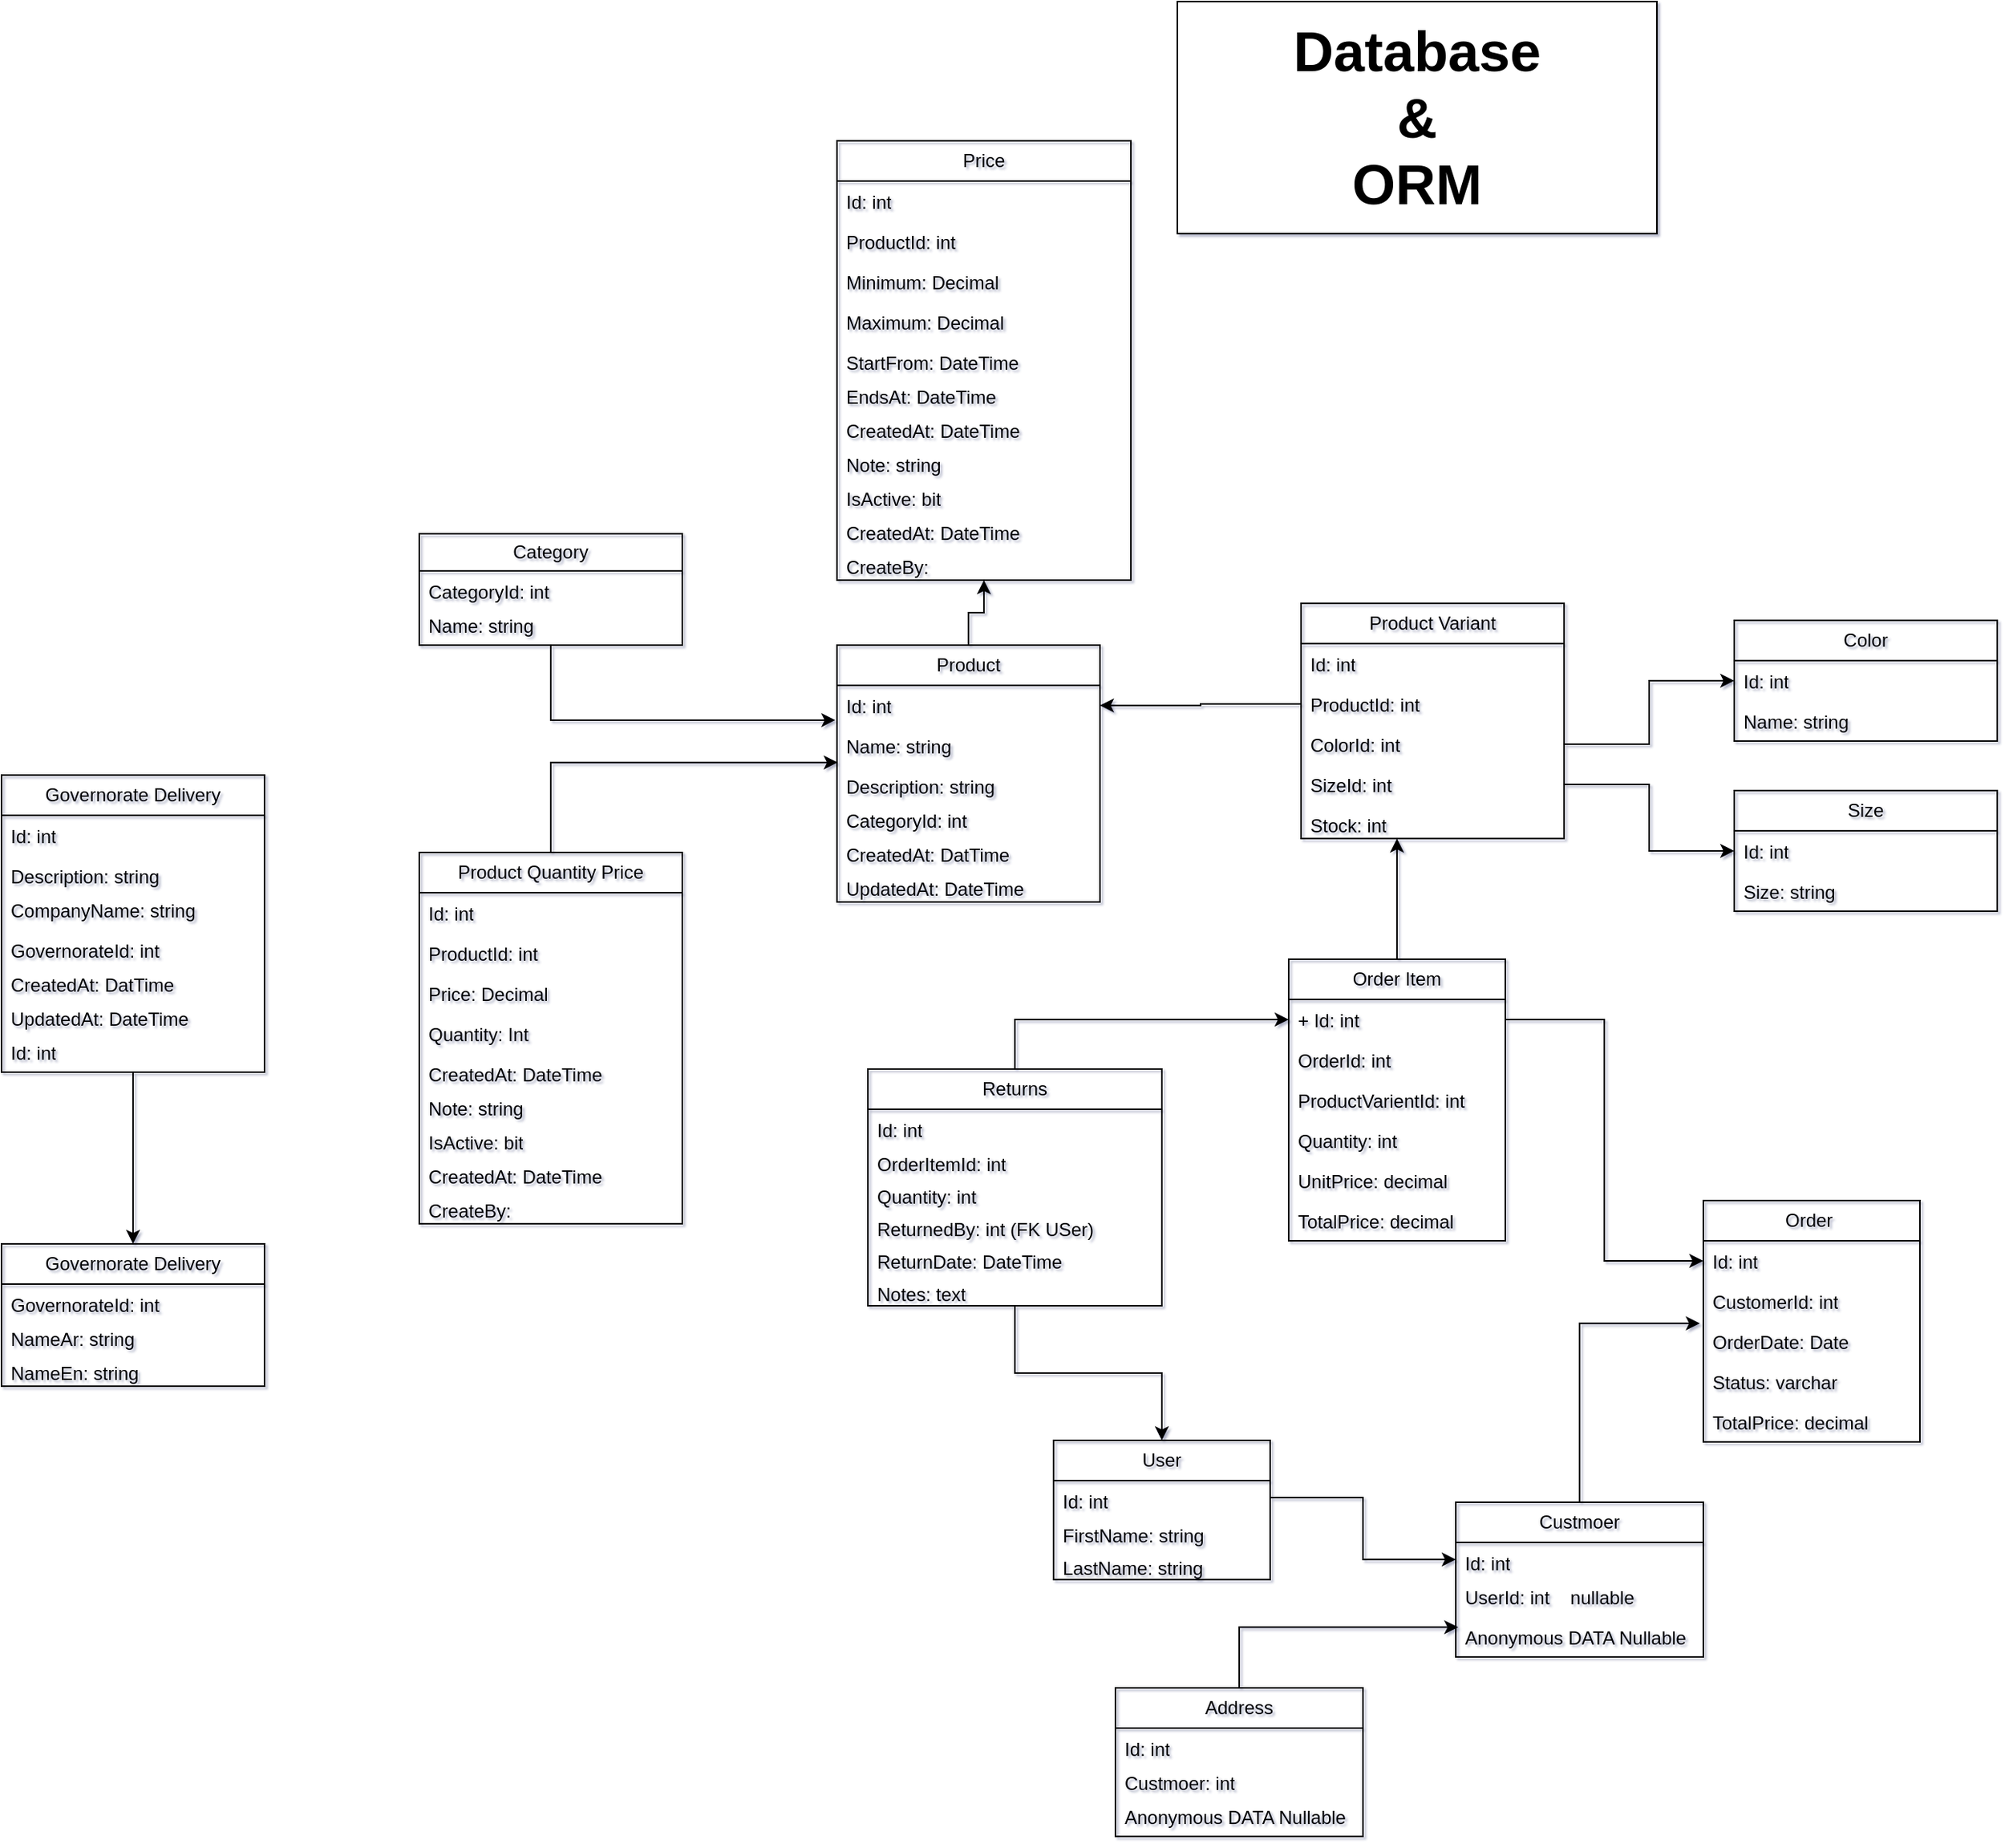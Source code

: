 <mxfile version="26.2.15" pages="8">
  <diagram id="C5RBs43oDa-KdzZeNtuy" name="Page-1">
    <mxGraphModel dx="1844" dy="2308" grid="1" gridSize="10" guides="1" tooltips="1" connect="1" arrows="1" fold="1" page="0" pageScale="1" pageWidth="827" pageHeight="1169" background="none" math="0" shadow="1">
      <root>
        <mxCell id="WIyWlLk6GJQsqaUBKTNV-0" />
        <mxCell id="WIyWlLk6GJQsqaUBKTNV-1" parent="WIyWlLk6GJQsqaUBKTNV-0" />
        <mxCell id="fx1A3M2syb9cUWdfPzqo-72" style="edgeStyle=orthogonalEdgeStyle;rounded=0;orthogonalLoop=1;jettySize=auto;html=1;entryX=0.5;entryY=1;entryDx=0;entryDy=0;labelBackgroundColor=none;fontColor=default;" parent="WIyWlLk6GJQsqaUBKTNV-1" source="Fro5k7MVPneFOvkjpo4F-3" target="fx1A3M2syb9cUWdfPzqo-21" edge="1">
          <mxGeometry relative="1" as="geometry" />
        </mxCell>
        <mxCell id="Fro5k7MVPneFOvkjpo4F-3" value="Product" style="swimlane;fontStyle=0;childLayout=stackLayout;horizontal=1;startSize=26;fillColor=none;horizontalStack=0;resizeParent=1;resizeParentMax=0;resizeLast=0;collapsible=1;marginBottom=0;whiteSpace=wrap;html=1;rounded=0;labelBackgroundColor=none;" parent="WIyWlLk6GJQsqaUBKTNV-1" vertex="1">
          <mxGeometry x="60" y="-944" width="170" height="166" as="geometry" />
        </mxCell>
        <mxCell id="Fro5k7MVPneFOvkjpo4F-4" value="Id: int" style="text;strokeColor=none;fillColor=none;align=left;verticalAlign=top;spacingLeft=4;spacingRight=4;overflow=hidden;rotatable=0;points=[[0,0.5],[1,0.5]];portConstraint=eastwest;whiteSpace=wrap;html=1;rounded=0;labelBackgroundColor=none;" parent="Fro5k7MVPneFOvkjpo4F-3" vertex="1">
          <mxGeometry y="26" width="170" height="26" as="geometry" />
        </mxCell>
        <mxCell id="Fro5k7MVPneFOvkjpo4F-5" value="Name: string&lt;span style=&quot;white-space: pre;&quot;&gt;&#x9;&lt;/span&gt;&lt;div&gt;&lt;br&gt;&lt;/div&gt;" style="text;strokeColor=none;fillColor=none;align=left;verticalAlign=top;spacingLeft=4;spacingRight=4;overflow=hidden;rotatable=0;points=[[0,0.5],[1,0.5]];portConstraint=eastwest;whiteSpace=wrap;html=1;rounded=0;labelBackgroundColor=none;" parent="Fro5k7MVPneFOvkjpo4F-3" vertex="1">
          <mxGeometry y="52" width="170" height="26" as="geometry" />
        </mxCell>
        <mxCell id="Fro5k7MVPneFOvkjpo4F-6" value="Description: string" style="text;strokeColor=none;fillColor=none;align=left;verticalAlign=top;spacingLeft=4;spacingRight=4;overflow=hidden;rotatable=0;points=[[0,0.5],[1,0.5]];portConstraint=eastwest;whiteSpace=wrap;html=1;rounded=0;labelBackgroundColor=none;" parent="Fro5k7MVPneFOvkjpo4F-3" vertex="1">
          <mxGeometry y="78" width="170" height="22" as="geometry" />
        </mxCell>
        <mxCell id="GKqDuqZk2VUraN2TZzZh-0" value="CategoryId: int" style="text;strokeColor=none;fillColor=none;align=left;verticalAlign=top;spacingLeft=4;spacingRight=4;overflow=hidden;rotatable=0;points=[[0,0.5],[1,0.5]];portConstraint=eastwest;whiteSpace=wrap;html=1;rounded=0;labelBackgroundColor=none;" parent="Fro5k7MVPneFOvkjpo4F-3" vertex="1">
          <mxGeometry y="100" width="170" height="22" as="geometry" />
        </mxCell>
        <mxCell id="Fro5k7MVPneFOvkjpo4F-9" value="CreatedAt: DatTime&lt;span style=&quot;white-space: pre;&quot;&gt;&#x9;&lt;/span&gt;" style="text;strokeColor=none;fillColor=none;align=left;verticalAlign=top;spacingLeft=4;spacingRight=4;overflow=hidden;rotatable=0;points=[[0,0.5],[1,0.5]];portConstraint=eastwest;whiteSpace=wrap;html=1;rounded=0;labelBackgroundColor=none;" parent="Fro5k7MVPneFOvkjpo4F-3" vertex="1">
          <mxGeometry y="122" width="170" height="22" as="geometry" />
        </mxCell>
        <mxCell id="Fro5k7MVPneFOvkjpo4F-7" value="UpdatedAt: DateTime" style="text;strokeColor=none;fillColor=none;align=left;verticalAlign=top;spacingLeft=4;spacingRight=4;overflow=hidden;rotatable=0;points=[[0,0.5],[1,0.5]];portConstraint=eastwest;whiteSpace=wrap;html=1;rounded=0;labelBackgroundColor=none;" parent="Fro5k7MVPneFOvkjpo4F-3" vertex="1">
          <mxGeometry y="144" width="170" height="22" as="geometry" />
        </mxCell>
        <mxCell id="Fro5k7MVPneFOvkjpo4F-10" value="Color" style="swimlane;fontStyle=0;childLayout=stackLayout;horizontal=1;startSize=26;fillColor=none;horizontalStack=0;resizeParent=1;resizeParentMax=0;resizeLast=0;collapsible=1;marginBottom=0;whiteSpace=wrap;html=1;rounded=0;labelBackgroundColor=none;" parent="WIyWlLk6GJQsqaUBKTNV-1" vertex="1">
          <mxGeometry x="640" y="-960" width="170" height="78" as="geometry" />
        </mxCell>
        <mxCell id="Fro5k7MVPneFOvkjpo4F-11" value="Id: int" style="text;strokeColor=none;fillColor=none;align=left;verticalAlign=top;spacingLeft=4;spacingRight=4;overflow=hidden;rotatable=0;points=[[0,0.5],[1,0.5]];portConstraint=eastwest;whiteSpace=wrap;html=1;rounded=0;labelBackgroundColor=none;" parent="Fro5k7MVPneFOvkjpo4F-10" vertex="1">
          <mxGeometry y="26" width="170" height="26" as="geometry" />
        </mxCell>
        <mxCell id="Fro5k7MVPneFOvkjpo4F-12" value="Name: string&lt;span style=&quot;white-space: pre;&quot;&gt;&#x9;&lt;/span&gt;&lt;div&gt;&lt;br&gt;&lt;/div&gt;" style="text;strokeColor=none;fillColor=none;align=left;verticalAlign=top;spacingLeft=4;spacingRight=4;overflow=hidden;rotatable=0;points=[[0,0.5],[1,0.5]];portConstraint=eastwest;whiteSpace=wrap;html=1;rounded=0;labelBackgroundColor=none;" parent="Fro5k7MVPneFOvkjpo4F-10" vertex="1">
          <mxGeometry y="52" width="170" height="26" as="geometry" />
        </mxCell>
        <mxCell id="Fro5k7MVPneFOvkjpo4F-17" value="Size" style="swimlane;fontStyle=0;childLayout=stackLayout;horizontal=1;startSize=26;fillColor=none;horizontalStack=0;resizeParent=1;resizeParentMax=0;resizeLast=0;collapsible=1;marginBottom=0;whiteSpace=wrap;html=1;rounded=0;labelBackgroundColor=none;" parent="WIyWlLk6GJQsqaUBKTNV-1" vertex="1">
          <mxGeometry x="640" y="-850" width="170" height="78" as="geometry" />
        </mxCell>
        <mxCell id="Fro5k7MVPneFOvkjpo4F-18" value="Id: int" style="text;strokeColor=none;fillColor=none;align=left;verticalAlign=top;spacingLeft=4;spacingRight=4;overflow=hidden;rotatable=0;points=[[0,0.5],[1,0.5]];portConstraint=eastwest;whiteSpace=wrap;html=1;rounded=0;labelBackgroundColor=none;" parent="Fro5k7MVPneFOvkjpo4F-17" vertex="1">
          <mxGeometry y="26" width="170" height="26" as="geometry" />
        </mxCell>
        <mxCell id="Fro5k7MVPneFOvkjpo4F-19" value="&lt;div&gt;Size: string&lt;/div&gt;" style="text;strokeColor=none;fillColor=none;align=left;verticalAlign=top;spacingLeft=4;spacingRight=4;overflow=hidden;rotatable=0;points=[[0,0.5],[1,0.5]];portConstraint=eastwest;whiteSpace=wrap;html=1;rounded=0;labelBackgroundColor=none;" parent="Fro5k7MVPneFOvkjpo4F-17" vertex="1">
          <mxGeometry y="52" width="170" height="26" as="geometry" />
        </mxCell>
        <mxCell id="Fro5k7MVPneFOvkjpo4F-24" value="Product Variant" style="swimlane;fontStyle=0;childLayout=stackLayout;horizontal=1;startSize=26;fillColor=none;horizontalStack=0;resizeParent=1;resizeParentMax=0;resizeLast=0;collapsible=1;marginBottom=0;whiteSpace=wrap;html=1;rounded=0;labelBackgroundColor=none;" parent="WIyWlLk6GJQsqaUBKTNV-1" vertex="1">
          <mxGeometry x="360" y="-971" width="170" height="152" as="geometry" />
        </mxCell>
        <mxCell id="Fro5k7MVPneFOvkjpo4F-25" value="Id: int" style="text;strokeColor=none;fillColor=none;align=left;verticalAlign=top;spacingLeft=4;spacingRight=4;overflow=hidden;rotatable=0;points=[[0,0.5],[1,0.5]];portConstraint=eastwest;whiteSpace=wrap;html=1;rounded=0;labelBackgroundColor=none;" parent="Fro5k7MVPneFOvkjpo4F-24" vertex="1">
          <mxGeometry y="26" width="170" height="26" as="geometry" />
        </mxCell>
        <mxCell id="Fro5k7MVPneFOvkjpo4F-33" value="ProductId: int" style="text;strokeColor=none;fillColor=none;align=left;verticalAlign=top;spacingLeft=4;spacingRight=4;overflow=hidden;rotatable=0;points=[[0,0.5],[1,0.5]];portConstraint=eastwest;whiteSpace=wrap;html=1;rounded=0;labelBackgroundColor=none;" parent="Fro5k7MVPneFOvkjpo4F-24" vertex="1">
          <mxGeometry y="52" width="170" height="26" as="geometry" />
        </mxCell>
        <mxCell id="Fro5k7MVPneFOvkjpo4F-35" value="ColorId: int" style="text;strokeColor=none;fillColor=none;align=left;verticalAlign=top;spacingLeft=4;spacingRight=4;overflow=hidden;rotatable=0;points=[[0,0.5],[1,0.5]];portConstraint=eastwest;whiteSpace=wrap;html=1;rounded=0;labelBackgroundColor=none;" parent="Fro5k7MVPneFOvkjpo4F-24" vertex="1">
          <mxGeometry y="78" width="170" height="26" as="geometry" />
        </mxCell>
        <mxCell id="Fro5k7MVPneFOvkjpo4F-32" value="SizeId: int" style="text;strokeColor=none;fillColor=none;align=left;verticalAlign=top;spacingLeft=4;spacingRight=4;overflow=hidden;rotatable=0;points=[[0,0.5],[1,0.5]];portConstraint=eastwest;whiteSpace=wrap;html=1;rounded=0;labelBackgroundColor=none;" parent="Fro5k7MVPneFOvkjpo4F-24" vertex="1">
          <mxGeometry y="104" width="170" height="26" as="geometry" />
        </mxCell>
        <mxCell id="Fro5k7MVPneFOvkjpo4F-28" value="Stock: int" style="text;strokeColor=none;fillColor=none;align=left;verticalAlign=top;spacingLeft=4;spacingRight=4;overflow=hidden;rotatable=0;points=[[0,0.5],[1,0.5]];portConstraint=eastwest;whiteSpace=wrap;html=1;rounded=0;labelBackgroundColor=none;" parent="Fro5k7MVPneFOvkjpo4F-24" vertex="1">
          <mxGeometry y="130" width="170" height="22" as="geometry" />
        </mxCell>
        <mxCell id="Fro5k7MVPneFOvkjpo4F-37" style="edgeStyle=orthogonalEdgeStyle;rounded=0;orthogonalLoop=1;jettySize=auto;html=1;entryX=1;entryY=0.5;entryDx=0;entryDy=0;labelBackgroundColor=none;fontColor=default;" parent="WIyWlLk6GJQsqaUBKTNV-1" source="Fro5k7MVPneFOvkjpo4F-33" target="Fro5k7MVPneFOvkjpo4F-4" edge="1">
          <mxGeometry relative="1" as="geometry" />
        </mxCell>
        <mxCell id="Fro5k7MVPneFOvkjpo4F-39" style="edgeStyle=orthogonalEdgeStyle;rounded=0;orthogonalLoop=1;jettySize=auto;html=1;entryX=0;entryY=0.5;entryDx=0;entryDy=0;labelBackgroundColor=none;fontColor=default;" parent="WIyWlLk6GJQsqaUBKTNV-1" source="Fro5k7MVPneFOvkjpo4F-35" target="Fro5k7MVPneFOvkjpo4F-11" edge="1">
          <mxGeometry relative="1" as="geometry" />
        </mxCell>
        <mxCell id="Fro5k7MVPneFOvkjpo4F-40" style="edgeStyle=orthogonalEdgeStyle;rounded=0;orthogonalLoop=1;jettySize=auto;html=1;entryX=0;entryY=0.5;entryDx=0;entryDy=0;labelBackgroundColor=none;fontColor=default;" parent="WIyWlLk6GJQsqaUBKTNV-1" source="Fro5k7MVPneFOvkjpo4F-32" target="Fro5k7MVPneFOvkjpo4F-18" edge="1">
          <mxGeometry relative="1" as="geometry" />
        </mxCell>
        <mxCell id="GKqDuqZk2VUraN2TZzZh-16" style="edgeStyle=orthogonalEdgeStyle;rounded=0;orthogonalLoop=1;jettySize=auto;html=1;entryX=0.5;entryY=1;entryDx=0;entryDy=0;exitX=0.5;exitY=0;exitDx=0;exitDy=0;labelBackgroundColor=none;fontColor=default;" parent="WIyWlLk6GJQsqaUBKTNV-1" source="Fro5k7MVPneFOvkjpo4F-67" edge="1">
          <mxGeometry relative="1" as="geometry">
            <mxPoint x="406" y="-710" as="sourcePoint" />
            <mxPoint x="422" y="-819" as="targetPoint" />
          </mxGeometry>
        </mxCell>
        <mxCell id="Fro5k7MVPneFOvkjpo4F-67" value="Order Item" style="swimlane;fontStyle=0;childLayout=stackLayout;horizontal=1;startSize=26;fillColor=none;horizontalStack=0;resizeParent=1;resizeParentMax=0;resizeLast=0;collapsible=1;marginBottom=0;whiteSpace=wrap;html=1;rounded=0;labelBackgroundColor=none;" parent="WIyWlLk6GJQsqaUBKTNV-1" vertex="1">
          <mxGeometry x="352" y="-741" width="140" height="182" as="geometry" />
        </mxCell>
        <mxCell id="Fro5k7MVPneFOvkjpo4F-68" value="+ Id: int" style="text;strokeColor=none;fillColor=none;align=left;verticalAlign=top;spacingLeft=4;spacingRight=4;overflow=hidden;rotatable=0;points=[[0,0.5],[1,0.5]];portConstraint=eastwest;whiteSpace=wrap;html=1;rounded=0;labelBackgroundColor=none;" parent="Fro5k7MVPneFOvkjpo4F-67" vertex="1">
          <mxGeometry y="26" width="140" height="26" as="geometry" />
        </mxCell>
        <mxCell id="Fro5k7MVPneFOvkjpo4F-69" value="OrderId: int" style="text;strokeColor=none;fillColor=none;align=left;verticalAlign=top;spacingLeft=4;spacingRight=4;overflow=hidden;rotatable=0;points=[[0,0.5],[1,0.5]];portConstraint=eastwest;whiteSpace=wrap;html=1;rounded=0;labelBackgroundColor=none;" parent="Fro5k7MVPneFOvkjpo4F-67" vertex="1">
          <mxGeometry y="52" width="140" height="26" as="geometry" />
        </mxCell>
        <mxCell id="Fro5k7MVPneFOvkjpo4F-70" value="ProductVarientId: int" style="text;strokeColor=none;fillColor=none;align=left;verticalAlign=top;spacingLeft=4;spacingRight=4;overflow=hidden;rotatable=0;points=[[0,0.5],[1,0.5]];portConstraint=eastwest;whiteSpace=wrap;html=1;rounded=0;labelBackgroundColor=none;" parent="Fro5k7MVPneFOvkjpo4F-67" vertex="1">
          <mxGeometry y="78" width="140" height="26" as="geometry" />
        </mxCell>
        <mxCell id="GKqDuqZk2VUraN2TZzZh-3" value="Quantity: int" style="text;strokeColor=none;fillColor=none;align=left;verticalAlign=top;spacingLeft=4;spacingRight=4;overflow=hidden;rotatable=0;points=[[0,0.5],[1,0.5]];portConstraint=eastwest;whiteSpace=wrap;html=1;rounded=0;labelBackgroundColor=none;" parent="Fro5k7MVPneFOvkjpo4F-67" vertex="1">
          <mxGeometry y="104" width="140" height="26" as="geometry" />
        </mxCell>
        <mxCell id="GKqDuqZk2VUraN2TZzZh-2" value="UnitPrice: decimal" style="text;strokeColor=none;fillColor=none;align=left;verticalAlign=top;spacingLeft=4;spacingRight=4;overflow=hidden;rotatable=0;points=[[0,0.5],[1,0.5]];portConstraint=eastwest;whiteSpace=wrap;html=1;rounded=0;labelBackgroundColor=none;" parent="Fro5k7MVPneFOvkjpo4F-67" vertex="1">
          <mxGeometry y="130" width="140" height="26" as="geometry" />
        </mxCell>
        <mxCell id="acxuBeWwtFMhilS4uewW-11" value="TotalPrice: decimal" style="text;strokeColor=none;fillColor=none;align=left;verticalAlign=top;spacingLeft=4;spacingRight=4;overflow=hidden;rotatable=0;points=[[0,0.5],[1,0.5]];portConstraint=eastwest;whiteSpace=wrap;html=1;rounded=0;labelBackgroundColor=none;" parent="Fro5k7MVPneFOvkjpo4F-67" vertex="1">
          <mxGeometry y="156" width="140" height="26" as="geometry" />
        </mxCell>
        <mxCell id="Fro5k7MVPneFOvkjpo4F-71" value="Order&amp;nbsp;" style="swimlane;fontStyle=0;childLayout=stackLayout;horizontal=1;startSize=26;fillColor=none;horizontalStack=0;resizeParent=1;resizeParentMax=0;resizeLast=0;collapsible=1;marginBottom=0;whiteSpace=wrap;html=1;rounded=0;labelBackgroundColor=none;" parent="WIyWlLk6GJQsqaUBKTNV-1" vertex="1">
          <mxGeometry x="620" y="-585" width="140" height="156" as="geometry">
            <mxRectangle x="620" y="-585" width="70" height="30" as="alternateBounds" />
          </mxGeometry>
        </mxCell>
        <mxCell id="Fro5k7MVPneFOvkjpo4F-72" value="Id: int" style="text;strokeColor=none;fillColor=none;align=left;verticalAlign=top;spacingLeft=4;spacingRight=4;overflow=hidden;rotatable=0;points=[[0,0.5],[1,0.5]];portConstraint=eastwest;whiteSpace=wrap;html=1;rounded=0;labelBackgroundColor=none;" parent="Fro5k7MVPneFOvkjpo4F-71" vertex="1">
          <mxGeometry y="26" width="140" height="26" as="geometry" />
        </mxCell>
        <mxCell id="Fro5k7MVPneFOvkjpo4F-74" value="CustomerId: int" style="text;strokeColor=none;fillColor=none;align=left;verticalAlign=top;spacingLeft=4;spacingRight=4;overflow=hidden;rotatable=0;points=[[0,0.5],[1,0.5]];portConstraint=eastwest;whiteSpace=wrap;html=1;rounded=0;labelBackgroundColor=none;" parent="Fro5k7MVPneFOvkjpo4F-71" vertex="1">
          <mxGeometry y="52" width="140" height="26" as="geometry" />
        </mxCell>
        <mxCell id="Fro5k7MVPneFOvkjpo4F-73" value="OrderDate: Date" style="text;strokeColor=none;fillColor=none;align=left;verticalAlign=top;spacingLeft=4;spacingRight=4;overflow=hidden;rotatable=0;points=[[0,0.5],[1,0.5]];portConstraint=eastwest;whiteSpace=wrap;html=1;rounded=0;labelBackgroundColor=none;" parent="Fro5k7MVPneFOvkjpo4F-71" vertex="1">
          <mxGeometry y="78" width="140" height="26" as="geometry" />
        </mxCell>
        <mxCell id="GKqDuqZk2VUraN2TZzZh-1" value="Status: varchar" style="text;strokeColor=none;fillColor=none;align=left;verticalAlign=top;spacingLeft=4;spacingRight=4;overflow=hidden;rotatable=0;points=[[0,0.5],[1,0.5]];portConstraint=eastwest;whiteSpace=wrap;html=1;rounded=0;labelBackgroundColor=none;" parent="Fro5k7MVPneFOvkjpo4F-71" vertex="1">
          <mxGeometry y="104" width="140" height="26" as="geometry" />
        </mxCell>
        <mxCell id="acxuBeWwtFMhilS4uewW-12" value="TotalPrice: decimal" style="text;strokeColor=none;fillColor=none;align=left;verticalAlign=top;spacingLeft=4;spacingRight=4;overflow=hidden;rotatable=0;points=[[0,0.5],[1,0.5]];portConstraint=eastwest;whiteSpace=wrap;html=1;rounded=0;labelBackgroundColor=none;" parent="Fro5k7MVPneFOvkjpo4F-71" vertex="1">
          <mxGeometry y="130" width="140" height="26" as="geometry" />
        </mxCell>
        <mxCell id="GKqDuqZk2VUraN2TZzZh-4" style="edgeStyle=orthogonalEdgeStyle;rounded=0;orthogonalLoop=1;jettySize=auto;html=1;labelBackgroundColor=none;fontColor=default;" parent="WIyWlLk6GJQsqaUBKTNV-1" source="Fro5k7MVPneFOvkjpo4F-68" target="Fro5k7MVPneFOvkjpo4F-72" edge="1">
          <mxGeometry relative="1" as="geometry" />
        </mxCell>
        <mxCell id="GKqDuqZk2VUraN2TZzZh-5" value="Custmoer" style="swimlane;fontStyle=0;childLayout=stackLayout;horizontal=1;startSize=26;fillColor=none;horizontalStack=0;resizeParent=1;resizeParentMax=0;resizeLast=0;collapsible=1;marginBottom=0;whiteSpace=wrap;html=1;rounded=0;labelBackgroundColor=none;" parent="WIyWlLk6GJQsqaUBKTNV-1" vertex="1">
          <mxGeometry x="460" y="-390" width="160" height="100" as="geometry">
            <mxRectangle x="460" y="-390" width="90" height="30" as="alternateBounds" />
          </mxGeometry>
        </mxCell>
        <mxCell id="GKqDuqZk2VUraN2TZzZh-6" value="Id: int" style="text;strokeColor=none;fillColor=none;align=left;verticalAlign=top;spacingLeft=4;spacingRight=4;overflow=hidden;rotatable=0;points=[[0,0.5],[1,0.5]];portConstraint=eastwest;whiteSpace=wrap;html=1;rounded=0;labelBackgroundColor=none;" parent="GKqDuqZk2VUraN2TZzZh-5" vertex="1">
          <mxGeometry y="26" width="160" height="22" as="geometry" />
        </mxCell>
        <mxCell id="GKqDuqZk2VUraN2TZzZh-7" value="UserId: int&amp;nbsp; &amp;nbsp; nullable" style="text;strokeColor=none;fillColor=none;align=left;verticalAlign=top;spacingLeft=4;spacingRight=4;overflow=hidden;rotatable=0;points=[[0,0.5],[1,0.5]];portConstraint=eastwest;whiteSpace=wrap;html=1;rounded=0;labelBackgroundColor=none;" parent="GKqDuqZk2VUraN2TZzZh-5" vertex="1">
          <mxGeometry y="48" width="160" height="26" as="geometry" />
        </mxCell>
        <mxCell id="GKqDuqZk2VUraN2TZzZh-20" value="Anonymous DATA Nullable" style="text;strokeColor=none;fillColor=none;align=left;verticalAlign=top;spacingLeft=4;spacingRight=4;overflow=hidden;rotatable=0;points=[[0,0.5],[1,0.5]];portConstraint=eastwest;whiteSpace=wrap;html=1;rounded=0;labelBackgroundColor=none;" parent="GKqDuqZk2VUraN2TZzZh-5" vertex="1">
          <mxGeometry y="74" width="160" height="26" as="geometry" />
        </mxCell>
        <mxCell id="GKqDuqZk2VUraN2TZzZh-10" value="User" style="swimlane;fontStyle=0;childLayout=stackLayout;horizontal=1;startSize=26;fillColor=none;horizontalStack=0;resizeParent=1;resizeParentMax=0;resizeLast=0;collapsible=1;marginBottom=0;whiteSpace=wrap;html=1;rounded=0;labelBackgroundColor=none;" parent="WIyWlLk6GJQsqaUBKTNV-1" vertex="1">
          <mxGeometry x="200" y="-430" width="140" height="90" as="geometry">
            <mxRectangle x="200" y="-430" width="70" height="30" as="alternateBounds" />
          </mxGeometry>
        </mxCell>
        <mxCell id="GKqDuqZk2VUraN2TZzZh-11" value="Id: int" style="text;strokeColor=none;fillColor=none;align=left;verticalAlign=top;spacingLeft=4;spacingRight=4;overflow=hidden;rotatable=0;points=[[0,0.5],[1,0.5]];portConstraint=eastwest;whiteSpace=wrap;html=1;rounded=0;labelBackgroundColor=none;" parent="GKqDuqZk2VUraN2TZzZh-10" vertex="1">
          <mxGeometry y="26" width="140" height="22" as="geometry" />
        </mxCell>
        <mxCell id="GKqDuqZk2VUraN2TZzZh-18" value="FirstName: string" style="text;strokeColor=none;fillColor=none;align=left;verticalAlign=top;spacingLeft=4;spacingRight=4;overflow=hidden;rotatable=0;points=[[0,0.5],[1,0.5]];portConstraint=eastwest;whiteSpace=wrap;html=1;rounded=0;labelBackgroundColor=none;" parent="GKqDuqZk2VUraN2TZzZh-10" vertex="1">
          <mxGeometry y="48" width="140" height="21" as="geometry" />
        </mxCell>
        <mxCell id="GKqDuqZk2VUraN2TZzZh-17" value="LastName: string" style="text;strokeColor=none;fillColor=none;align=left;verticalAlign=top;spacingLeft=4;spacingRight=4;overflow=hidden;rotatable=0;points=[[0,0.5],[1,0.5]];portConstraint=eastwest;whiteSpace=wrap;html=1;rounded=0;labelBackgroundColor=none;" parent="GKqDuqZk2VUraN2TZzZh-10" vertex="1">
          <mxGeometry y="69" width="140" height="21" as="geometry" />
        </mxCell>
        <mxCell id="GKqDuqZk2VUraN2TZzZh-19" style="edgeStyle=orthogonalEdgeStyle;rounded=0;orthogonalLoop=1;jettySize=auto;html=1;exitX=1;exitY=0.5;exitDx=0;exitDy=0;labelBackgroundColor=none;fontColor=default;" parent="WIyWlLk6GJQsqaUBKTNV-1" source="GKqDuqZk2VUraN2TZzZh-11" target="GKqDuqZk2VUraN2TZzZh-6" edge="1">
          <mxGeometry relative="1" as="geometry" />
        </mxCell>
        <mxCell id="GKqDuqZk2VUraN2TZzZh-23" style="edgeStyle=orthogonalEdgeStyle;rounded=0;orthogonalLoop=1;jettySize=auto;html=1;entryX=-0.016;entryY=0.054;entryDx=0;entryDy=0;entryPerimeter=0;labelBackgroundColor=none;fontColor=default;" parent="WIyWlLk6GJQsqaUBKTNV-1" source="GKqDuqZk2VUraN2TZzZh-5" target="Fro5k7MVPneFOvkjpo4F-73" edge="1">
          <mxGeometry relative="1" as="geometry" />
        </mxCell>
        <mxCell id="GKqDuqZk2VUraN2TZzZh-24" value="Address" style="swimlane;fontStyle=0;childLayout=stackLayout;horizontal=1;startSize=26;fillColor=none;horizontalStack=0;resizeParent=1;resizeParentMax=0;resizeLast=0;collapsible=1;marginBottom=0;whiteSpace=wrap;html=1;rounded=0;labelBackgroundColor=none;" parent="WIyWlLk6GJQsqaUBKTNV-1" vertex="1">
          <mxGeometry x="240" y="-270" width="160" height="96" as="geometry">
            <mxRectangle x="240" y="-270" width="80" height="30" as="alternateBounds" />
          </mxGeometry>
        </mxCell>
        <mxCell id="GKqDuqZk2VUraN2TZzZh-25" value="Id: int" style="text;strokeColor=none;fillColor=none;align=left;verticalAlign=top;spacingLeft=4;spacingRight=4;overflow=hidden;rotatable=0;points=[[0,0.5],[1,0.5]];portConstraint=eastwest;whiteSpace=wrap;html=1;rounded=0;labelBackgroundColor=none;" parent="GKqDuqZk2VUraN2TZzZh-24" vertex="1">
          <mxGeometry y="26" width="160" height="22" as="geometry" />
        </mxCell>
        <mxCell id="GKqDuqZk2VUraN2TZzZh-26" value="Custmoer: int" style="text;strokeColor=none;fillColor=none;align=left;verticalAlign=top;spacingLeft=4;spacingRight=4;overflow=hidden;rotatable=0;points=[[0,0.5],[1,0.5]];portConstraint=eastwest;whiteSpace=wrap;html=1;rounded=0;labelBackgroundColor=none;" parent="GKqDuqZk2VUraN2TZzZh-24" vertex="1">
          <mxGeometry y="48" width="160" height="22" as="geometry" />
        </mxCell>
        <mxCell id="GKqDuqZk2VUraN2TZzZh-28" value="Anonymous DATA Nullable" style="text;strokeColor=none;fillColor=none;align=left;verticalAlign=top;spacingLeft=4;spacingRight=4;overflow=hidden;rotatable=0;points=[[0,0.5],[1,0.5]];portConstraint=eastwest;whiteSpace=wrap;html=1;rounded=0;labelBackgroundColor=none;" parent="GKqDuqZk2VUraN2TZzZh-24" vertex="1">
          <mxGeometry y="70" width="160" height="26" as="geometry" />
        </mxCell>
        <mxCell id="GKqDuqZk2VUraN2TZzZh-30" style="edgeStyle=orthogonalEdgeStyle;rounded=0;orthogonalLoop=1;jettySize=auto;html=1;entryX=0.01;entryY=0.262;entryDx=0;entryDy=0;entryPerimeter=0;labelBackgroundColor=none;fontColor=default;" parent="WIyWlLk6GJQsqaUBKTNV-1" source="GKqDuqZk2VUraN2TZzZh-24" target="GKqDuqZk2VUraN2TZzZh-20" edge="1">
          <mxGeometry relative="1" as="geometry" />
        </mxCell>
        <mxCell id="NeH7y4E87PYJrJpaY897-9" style="edgeStyle=orthogonalEdgeStyle;rounded=0;orthogonalLoop=1;jettySize=auto;html=1;entryX=0;entryY=0.5;entryDx=0;entryDy=0;labelBackgroundColor=none;fontColor=default;" parent="WIyWlLk6GJQsqaUBKTNV-1" source="NeH7y4E87PYJrJpaY897-2" target="Fro5k7MVPneFOvkjpo4F-68" edge="1">
          <mxGeometry relative="1" as="geometry" />
        </mxCell>
        <mxCell id="NeH7y4E87PYJrJpaY897-10" style="edgeStyle=orthogonalEdgeStyle;rounded=0;orthogonalLoop=1;jettySize=auto;html=1;entryX=0.5;entryY=0;entryDx=0;entryDy=0;labelBackgroundColor=none;fontColor=default;" parent="WIyWlLk6GJQsqaUBKTNV-1" source="NeH7y4E87PYJrJpaY897-2" target="GKqDuqZk2VUraN2TZzZh-10" edge="1">
          <mxGeometry relative="1" as="geometry" />
        </mxCell>
        <mxCell id="NeH7y4E87PYJrJpaY897-2" value="Returns" style="swimlane;fontStyle=0;childLayout=stackLayout;horizontal=1;startSize=26;fillColor=none;horizontalStack=0;resizeParent=1;resizeParentMax=0;resizeLast=0;collapsible=1;marginBottom=0;whiteSpace=wrap;html=1;rounded=0;labelBackgroundColor=none;" parent="WIyWlLk6GJQsqaUBKTNV-1" vertex="1">
          <mxGeometry x="80" y="-670" width="190" height="153" as="geometry" />
        </mxCell>
        <mxCell id="NeH7y4E87PYJrJpaY897-3" value="Id: int" style="text;strokeColor=none;fillColor=none;align=left;verticalAlign=top;spacingLeft=4;spacingRight=4;overflow=hidden;rotatable=0;points=[[0,0.5],[1,0.5]];portConstraint=eastwest;whiteSpace=wrap;html=1;rounded=0;labelBackgroundColor=none;" parent="NeH7y4E87PYJrJpaY897-2" vertex="1">
          <mxGeometry y="26" width="190" height="22" as="geometry" />
        </mxCell>
        <mxCell id="NeH7y4E87PYJrJpaY897-4" value="OrderItemId: int" style="text;strokeColor=none;fillColor=none;align=left;verticalAlign=top;spacingLeft=4;spacingRight=4;overflow=hidden;rotatable=0;points=[[0,0.5],[1,0.5]];portConstraint=eastwest;whiteSpace=wrap;html=1;rounded=0;labelBackgroundColor=none;" parent="NeH7y4E87PYJrJpaY897-2" vertex="1">
          <mxGeometry y="48" width="190" height="21" as="geometry" />
        </mxCell>
        <mxCell id="acxuBeWwtFMhilS4uewW-9" value="Quantity: int" style="text;strokeColor=none;fillColor=none;align=left;verticalAlign=top;spacingLeft=4;spacingRight=4;overflow=hidden;rotatable=0;points=[[0,0.5],[1,0.5]];portConstraint=eastwest;whiteSpace=wrap;html=1;rounded=0;labelBackgroundColor=none;" parent="NeH7y4E87PYJrJpaY897-2" vertex="1">
          <mxGeometry y="69" width="190" height="21" as="geometry" />
        </mxCell>
        <mxCell id="NeH7y4E87PYJrJpaY897-5" value="ReturnedBy: int (FK USer)" style="text;strokeColor=none;fillColor=none;align=left;verticalAlign=top;spacingLeft=4;spacingRight=4;overflow=hidden;rotatable=0;points=[[0,0.5],[1,0.5]];portConstraint=eastwest;whiteSpace=wrap;html=1;rounded=0;labelBackgroundColor=none;" parent="NeH7y4E87PYJrJpaY897-2" vertex="1">
          <mxGeometry y="90" width="190" height="21" as="geometry" />
        </mxCell>
        <mxCell id="NeH7y4E87PYJrJpaY897-7" value="ReturnDate: DateTime" style="text;strokeColor=none;fillColor=none;align=left;verticalAlign=top;spacingLeft=4;spacingRight=4;overflow=hidden;rotatable=0;points=[[0,0.5],[1,0.5]];portConstraint=eastwest;whiteSpace=wrap;html=1;rounded=0;labelBackgroundColor=none;" parent="NeH7y4E87PYJrJpaY897-2" vertex="1">
          <mxGeometry y="111" width="190" height="21" as="geometry" />
        </mxCell>
        <mxCell id="NeH7y4E87PYJrJpaY897-6" value="Notes: text" style="text;strokeColor=none;fillColor=none;align=left;verticalAlign=top;spacingLeft=4;spacingRight=4;overflow=hidden;rotatable=0;points=[[0,0.5],[1,0.5]];portConstraint=eastwest;whiteSpace=wrap;html=1;rounded=0;labelBackgroundColor=none;" parent="NeH7y4E87PYJrJpaY897-2" vertex="1">
          <mxGeometry y="132" width="190" height="21" as="geometry" />
        </mxCell>
        <mxCell id="acxuBeWwtFMhilS4uewW-0" value="Category" style="swimlane;fontStyle=0;childLayout=stackLayout;horizontal=1;startSize=24;fillColor=none;horizontalStack=0;resizeParent=1;resizeParentMax=0;resizeLast=0;collapsible=1;marginBottom=0;whiteSpace=wrap;html=1;rounded=0;labelBackgroundColor=none;" parent="WIyWlLk6GJQsqaUBKTNV-1" vertex="1">
          <mxGeometry x="-210" y="-1016" width="170" height="72" as="geometry" />
        </mxCell>
        <mxCell id="acxuBeWwtFMhilS4uewW-5" value="CategoryId: int" style="text;strokeColor=none;fillColor=none;align=left;verticalAlign=top;spacingLeft=4;spacingRight=4;overflow=hidden;rotatable=0;points=[[0,0.5],[1,0.5]];portConstraint=eastwest;whiteSpace=wrap;html=1;rounded=0;labelBackgroundColor=none;" parent="acxuBeWwtFMhilS4uewW-0" vertex="1">
          <mxGeometry y="24" width="170" height="22" as="geometry" />
        </mxCell>
        <mxCell id="acxuBeWwtFMhilS4uewW-2" value="Name: string&lt;span style=&quot;white-space: pre;&quot;&gt;&#x9;&lt;/span&gt;&lt;div&gt;&lt;br&gt;&lt;/div&gt;" style="text;strokeColor=none;fillColor=none;align=left;verticalAlign=top;spacingLeft=4;spacingRight=4;overflow=hidden;rotatable=0;points=[[0,0.5],[1,0.5]];portConstraint=eastwest;whiteSpace=wrap;html=1;rounded=0;labelBackgroundColor=none;" parent="acxuBeWwtFMhilS4uewW-0" vertex="1">
          <mxGeometry y="46" width="170" height="26" as="geometry" />
        </mxCell>
        <mxCell id="acxuBeWwtFMhilS4uewW-8" style="edgeStyle=orthogonalEdgeStyle;rounded=0;orthogonalLoop=1;jettySize=auto;html=1;entryX=-0.006;entryY=-0.135;entryDx=0;entryDy=0;entryPerimeter=0;labelBackgroundColor=none;fontColor=default;" parent="WIyWlLk6GJQsqaUBKTNV-1" source="acxuBeWwtFMhilS4uewW-0" target="Fro5k7MVPneFOvkjpo4F-5" edge="1">
          <mxGeometry relative="1" as="geometry" />
        </mxCell>
        <mxCell id="acxuBeWwtFMhilS4uewW-10" value="&lt;b&gt;&lt;font style=&quot;font-size: 36px;&quot;&gt;Database&lt;/font&gt;&lt;/b&gt;&lt;div&gt;&lt;b&gt;&lt;font style=&quot;font-size: 36px;&quot;&gt;&amp;amp;&lt;/font&gt;&lt;/b&gt;&lt;/div&gt;&lt;div&gt;&lt;b&gt;&lt;font style=&quot;font-size: 36px;&quot;&gt;ORM&lt;/font&gt;&lt;/b&gt;&lt;/div&gt;" style="whiteSpace=wrap;html=1;labelBackgroundColor=none;" parent="WIyWlLk6GJQsqaUBKTNV-1" vertex="1">
          <mxGeometry x="280" y="-1360" width="310" height="150" as="geometry" />
        </mxCell>
        <mxCell id="fx1A3M2syb9cUWdfPzqo-85" style="edgeStyle=orthogonalEdgeStyle;rounded=0;orthogonalLoop=1;jettySize=auto;html=1;entryX=0.5;entryY=0;entryDx=0;entryDy=0;labelBackgroundColor=none;fontColor=default;" parent="WIyWlLk6GJQsqaUBKTNV-1" source="fx1A3M2syb9cUWdfPzqo-14" target="fx1A3M2syb9cUWdfPzqo-74" edge="1">
          <mxGeometry relative="1" as="geometry" />
        </mxCell>
        <mxCell id="fx1A3M2syb9cUWdfPzqo-14" value="Governorate Delivery" style="swimlane;fontStyle=0;childLayout=stackLayout;horizontal=1;startSize=26;fillColor=none;horizontalStack=0;resizeParent=1;resizeParentMax=0;resizeLast=0;collapsible=1;marginBottom=0;whiteSpace=wrap;html=1;rounded=0;labelBackgroundColor=none;" parent="WIyWlLk6GJQsqaUBKTNV-1" vertex="1">
          <mxGeometry x="-480" y="-860" width="170" height="192" as="geometry" />
        </mxCell>
        <mxCell id="fx1A3M2syb9cUWdfPzqo-15" value="Id: int" style="text;strokeColor=none;fillColor=none;align=left;verticalAlign=top;spacingLeft=4;spacingRight=4;overflow=hidden;rotatable=0;points=[[0,0.5],[1,0.5]];portConstraint=eastwest;whiteSpace=wrap;html=1;rounded=0;labelBackgroundColor=none;" parent="fx1A3M2syb9cUWdfPzqo-14" vertex="1">
          <mxGeometry y="26" width="170" height="26" as="geometry" />
        </mxCell>
        <mxCell id="fx1A3M2syb9cUWdfPzqo-17" value="Description: string" style="text;strokeColor=none;fillColor=none;align=left;verticalAlign=top;spacingLeft=4;spacingRight=4;overflow=hidden;rotatable=0;points=[[0,0.5],[1,0.5]];portConstraint=eastwest;whiteSpace=wrap;html=1;rounded=0;labelBackgroundColor=none;" parent="fx1A3M2syb9cUWdfPzqo-14" vertex="1">
          <mxGeometry y="52" width="170" height="22" as="geometry" />
        </mxCell>
        <mxCell id="fx1A3M2syb9cUWdfPzqo-16" value="CompanyName: string&lt;span style=&quot;white-space: pre;&quot;&gt;&#x9;&lt;/span&gt;&lt;div&gt;&lt;br&gt;&lt;/div&gt;" style="text;strokeColor=none;fillColor=none;align=left;verticalAlign=top;spacingLeft=4;spacingRight=4;overflow=hidden;rotatable=0;points=[[0,0.5],[1,0.5]];portConstraint=eastwest;whiteSpace=wrap;html=1;rounded=0;labelBackgroundColor=none;" parent="fx1A3M2syb9cUWdfPzqo-14" vertex="1">
          <mxGeometry y="74" width="170" height="26" as="geometry" />
        </mxCell>
        <mxCell id="fx1A3M2syb9cUWdfPzqo-18" value="GovernorateId: int" style="text;strokeColor=none;fillColor=none;align=left;verticalAlign=top;spacingLeft=4;spacingRight=4;overflow=hidden;rotatable=0;points=[[0,0.5],[1,0.5]];portConstraint=eastwest;whiteSpace=wrap;html=1;rounded=0;labelBackgroundColor=none;" parent="fx1A3M2syb9cUWdfPzqo-14" vertex="1">
          <mxGeometry y="100" width="170" height="22" as="geometry" />
        </mxCell>
        <mxCell id="fx1A3M2syb9cUWdfPzqo-19" value="CreatedAt: DatTime&lt;span style=&quot;white-space: pre;&quot;&gt;&#x9;&lt;/span&gt;" style="text;strokeColor=none;fillColor=none;align=left;verticalAlign=top;spacingLeft=4;spacingRight=4;overflow=hidden;rotatable=0;points=[[0,0.5],[1,0.5]];portConstraint=eastwest;whiteSpace=wrap;html=1;rounded=0;labelBackgroundColor=none;" parent="fx1A3M2syb9cUWdfPzqo-14" vertex="1">
          <mxGeometry y="122" width="170" height="22" as="geometry" />
        </mxCell>
        <mxCell id="fx1A3M2syb9cUWdfPzqo-20" value="UpdatedAt: DateTime" style="text;strokeColor=none;fillColor=none;align=left;verticalAlign=top;spacingLeft=4;spacingRight=4;overflow=hidden;rotatable=0;points=[[0,0.5],[1,0.5]];portConstraint=eastwest;whiteSpace=wrap;html=1;rounded=0;labelBackgroundColor=none;" parent="fx1A3M2syb9cUWdfPzqo-14" vertex="1">
          <mxGeometry y="144" width="170" height="22" as="geometry" />
        </mxCell>
        <mxCell id="fx1A3M2syb9cUWdfPzqo-73" value="Id: int" style="text;strokeColor=none;fillColor=none;align=left;verticalAlign=top;spacingLeft=4;spacingRight=4;overflow=hidden;rotatable=0;points=[[0,0.5],[1,0.5]];portConstraint=eastwest;whiteSpace=wrap;html=1;rounded=0;labelBackgroundColor=none;" parent="fx1A3M2syb9cUWdfPzqo-14" vertex="1">
          <mxGeometry y="166" width="170" height="26" as="geometry" />
        </mxCell>
        <mxCell id="fx1A3M2syb9cUWdfPzqo-21" value="Price" style="swimlane;fontStyle=0;childLayout=stackLayout;horizontal=1;startSize=26;fillColor=none;horizontalStack=0;resizeParent=1;resizeParentMax=0;resizeLast=0;collapsible=1;marginBottom=0;whiteSpace=wrap;html=1;rounded=0;labelBackgroundColor=none;" parent="WIyWlLk6GJQsqaUBKTNV-1" vertex="1">
          <mxGeometry x="60" y="-1270" width="190" height="284" as="geometry" />
        </mxCell>
        <mxCell id="fx1A3M2syb9cUWdfPzqo-22" value="Id: int" style="text;strokeColor=none;fillColor=none;align=left;verticalAlign=top;spacingLeft=4;spacingRight=4;overflow=hidden;rotatable=0;points=[[0,0.5],[1,0.5]];portConstraint=eastwest;whiteSpace=wrap;html=1;rounded=0;labelBackgroundColor=none;" parent="fx1A3M2syb9cUWdfPzqo-21" vertex="1">
          <mxGeometry y="26" width="190" height="26" as="geometry" />
        </mxCell>
        <mxCell id="fx1A3M2syb9cUWdfPzqo-67" value="ProductId: int" style="text;strokeColor=none;fillColor=none;align=left;verticalAlign=top;spacingLeft=4;spacingRight=4;overflow=hidden;rotatable=0;points=[[0,0.5],[1,0.5]];portConstraint=eastwest;whiteSpace=wrap;html=1;rounded=0;labelBackgroundColor=none;" parent="fx1A3M2syb9cUWdfPzqo-21" vertex="1">
          <mxGeometry y="52" width="190" height="26" as="geometry" />
        </mxCell>
        <mxCell id="fx1A3M2syb9cUWdfPzqo-23" value="Minimum: Decimal" style="text;strokeColor=none;fillColor=none;align=left;verticalAlign=top;spacingLeft=4;spacingRight=4;overflow=hidden;rotatable=0;points=[[0,0.5],[1,0.5]];portConstraint=eastwest;whiteSpace=wrap;html=1;rounded=0;labelBackgroundColor=none;" parent="fx1A3M2syb9cUWdfPzqo-21" vertex="1">
          <mxGeometry y="78" width="190" height="26" as="geometry" />
        </mxCell>
        <mxCell id="fx1A3M2syb9cUWdfPzqo-28" value="Maximum: Decimal" style="text;strokeColor=none;fillColor=none;align=left;verticalAlign=top;spacingLeft=4;spacingRight=4;overflow=hidden;rotatable=0;points=[[0,0.5],[1,0.5]];portConstraint=eastwest;whiteSpace=wrap;html=1;rounded=0;labelBackgroundColor=none;" parent="fx1A3M2syb9cUWdfPzqo-21" vertex="1">
          <mxGeometry y="104" width="190" height="26" as="geometry" />
        </mxCell>
        <mxCell id="fx1A3M2syb9cUWdfPzqo-31" value="StartFrom: DateTime&lt;span style=&quot;white-space: pre;&quot;&gt;&#x9;&lt;/span&gt;" style="text;strokeColor=none;fillColor=none;align=left;verticalAlign=top;spacingLeft=4;spacingRight=4;overflow=hidden;rotatable=0;points=[[0,0.5],[1,0.5]];portConstraint=eastwest;whiteSpace=wrap;html=1;rounded=0;labelBackgroundColor=none;" parent="fx1A3M2syb9cUWdfPzqo-21" vertex="1">
          <mxGeometry y="130" width="190" height="22" as="geometry" />
        </mxCell>
        <mxCell id="fx1A3M2syb9cUWdfPzqo-25" value="EndsAt: DateTime&lt;span style=&quot;white-space: pre;&quot;&gt;&#x9;&lt;/span&gt;" style="text;strokeColor=none;fillColor=none;align=left;verticalAlign=top;spacingLeft=4;spacingRight=4;overflow=hidden;rotatable=0;points=[[0,0.5],[1,0.5]];portConstraint=eastwest;whiteSpace=wrap;html=1;rounded=0;labelBackgroundColor=none;" parent="fx1A3M2syb9cUWdfPzqo-21" vertex="1">
          <mxGeometry y="152" width="190" height="22" as="geometry" />
        </mxCell>
        <mxCell id="fx1A3M2syb9cUWdfPzqo-30" value="CreatedAt: DateTime&lt;span style=&quot;white-space: pre;&quot;&gt;&#x9;&lt;/span&gt;" style="text;strokeColor=none;fillColor=none;align=left;verticalAlign=top;spacingLeft=4;spacingRight=4;overflow=hidden;rotatable=0;points=[[0,0.5],[1,0.5]];portConstraint=eastwest;whiteSpace=wrap;html=1;rounded=0;labelBackgroundColor=none;" parent="fx1A3M2syb9cUWdfPzqo-21" vertex="1">
          <mxGeometry y="174" width="190" height="22" as="geometry" />
        </mxCell>
        <mxCell id="fx1A3M2syb9cUWdfPzqo-26" value="Note: string" style="text;strokeColor=none;fillColor=none;align=left;verticalAlign=top;spacingLeft=4;spacingRight=4;overflow=hidden;rotatable=0;points=[[0,0.5],[1,0.5]];portConstraint=eastwest;whiteSpace=wrap;html=1;rounded=0;labelBackgroundColor=none;" parent="fx1A3M2syb9cUWdfPzqo-21" vertex="1">
          <mxGeometry y="196" width="190" height="22" as="geometry" />
        </mxCell>
        <mxCell id="fx1A3M2syb9cUWdfPzqo-44" value="IsActive: bit" style="text;strokeColor=none;fillColor=none;align=left;verticalAlign=top;spacingLeft=4;spacingRight=4;overflow=hidden;rotatable=0;points=[[0,0.5],[1,0.5]];portConstraint=eastwest;whiteSpace=wrap;html=1;rounded=0;labelBackgroundColor=none;" parent="fx1A3M2syb9cUWdfPzqo-21" vertex="1">
          <mxGeometry y="218" width="190" height="22" as="geometry" />
        </mxCell>
        <mxCell id="fx1A3M2syb9cUWdfPzqo-27" value="CreatedAt: DateTime" style="text;strokeColor=none;fillColor=none;align=left;verticalAlign=top;spacingLeft=4;spacingRight=4;overflow=hidden;rotatable=0;points=[[0,0.5],[1,0.5]];portConstraint=eastwest;whiteSpace=wrap;html=1;rounded=0;labelBackgroundColor=none;" parent="fx1A3M2syb9cUWdfPzqo-21" vertex="1">
          <mxGeometry y="240" width="190" height="22" as="geometry" />
        </mxCell>
        <mxCell id="fx1A3M2syb9cUWdfPzqo-32" value="CreateBy:&amp;nbsp;" style="text;strokeColor=none;fillColor=none;align=left;verticalAlign=top;spacingLeft=4;spacingRight=4;overflow=hidden;rotatable=0;points=[[0,0.5],[1,0.5]];portConstraint=eastwest;whiteSpace=wrap;html=1;rounded=0;labelBackgroundColor=none;" parent="fx1A3M2syb9cUWdfPzqo-21" vertex="1">
          <mxGeometry y="262" width="190" height="22" as="geometry" />
        </mxCell>
        <mxCell id="fx1A3M2syb9cUWdfPzqo-56" value="Product Quantity Price" style="swimlane;fontStyle=0;childLayout=stackLayout;horizontal=1;startSize=26;fillColor=none;horizontalStack=0;resizeParent=1;resizeParentMax=0;resizeLast=0;collapsible=1;marginBottom=0;whiteSpace=wrap;html=1;rounded=0;labelBackgroundColor=none;" parent="WIyWlLk6GJQsqaUBKTNV-1" vertex="1">
          <mxGeometry x="-210" y="-810" width="170" height="240" as="geometry" />
        </mxCell>
        <mxCell id="fx1A3M2syb9cUWdfPzqo-57" value="Id: int" style="text;strokeColor=none;fillColor=none;align=left;verticalAlign=top;spacingLeft=4;spacingRight=4;overflow=hidden;rotatable=0;points=[[0,0.5],[1,0.5]];portConstraint=eastwest;whiteSpace=wrap;html=1;rounded=0;labelBackgroundColor=none;" parent="fx1A3M2syb9cUWdfPzqo-56" vertex="1">
          <mxGeometry y="26" width="170" height="26" as="geometry" />
        </mxCell>
        <mxCell id="fx1A3M2syb9cUWdfPzqo-70" value="ProductId: int" style="text;strokeColor=none;fillColor=none;align=left;verticalAlign=top;spacingLeft=4;spacingRight=4;overflow=hidden;rotatable=0;points=[[0,0.5],[1,0.5]];portConstraint=eastwest;whiteSpace=wrap;html=1;rounded=0;labelBackgroundColor=none;" parent="fx1A3M2syb9cUWdfPzqo-56" vertex="1">
          <mxGeometry y="52" width="170" height="26" as="geometry" />
        </mxCell>
        <mxCell id="fx1A3M2syb9cUWdfPzqo-69" value="Price: Decimal" style="text;strokeColor=none;fillColor=none;align=left;verticalAlign=top;spacingLeft=4;spacingRight=4;overflow=hidden;rotatable=0;points=[[0,0.5],[1,0.5]];portConstraint=eastwest;whiteSpace=wrap;html=1;rounded=0;labelBackgroundColor=none;" parent="fx1A3M2syb9cUWdfPzqo-56" vertex="1">
          <mxGeometry y="78" width="170" height="26" as="geometry" />
        </mxCell>
        <mxCell id="fx1A3M2syb9cUWdfPzqo-58" value="Quantity: Int" style="text;strokeColor=none;fillColor=none;align=left;verticalAlign=top;spacingLeft=4;spacingRight=4;overflow=hidden;rotatable=0;points=[[0,0.5],[1,0.5]];portConstraint=eastwest;whiteSpace=wrap;html=1;rounded=0;labelBackgroundColor=none;" parent="fx1A3M2syb9cUWdfPzqo-56" vertex="1">
          <mxGeometry y="104" width="170" height="26" as="geometry" />
        </mxCell>
        <mxCell id="fx1A3M2syb9cUWdfPzqo-62" value="CreatedAt: DateTime&lt;span style=&quot;white-space: pre;&quot;&gt;&#x9;&lt;/span&gt;" style="text;strokeColor=none;fillColor=none;align=left;verticalAlign=top;spacingLeft=4;spacingRight=4;overflow=hidden;rotatable=0;points=[[0,0.5],[1,0.5]];portConstraint=eastwest;whiteSpace=wrap;html=1;rounded=0;labelBackgroundColor=none;" parent="fx1A3M2syb9cUWdfPzqo-56" vertex="1">
          <mxGeometry y="130" width="170" height="22" as="geometry" />
        </mxCell>
        <mxCell id="fx1A3M2syb9cUWdfPzqo-63" value="Note: string" style="text;strokeColor=none;fillColor=none;align=left;verticalAlign=top;spacingLeft=4;spacingRight=4;overflow=hidden;rotatable=0;points=[[0,0.5],[1,0.5]];portConstraint=eastwest;whiteSpace=wrap;html=1;rounded=0;labelBackgroundColor=none;" parent="fx1A3M2syb9cUWdfPzqo-56" vertex="1">
          <mxGeometry y="152" width="170" height="22" as="geometry" />
        </mxCell>
        <mxCell id="fx1A3M2syb9cUWdfPzqo-64" value="IsActive: bit" style="text;strokeColor=none;fillColor=none;align=left;verticalAlign=top;spacingLeft=4;spacingRight=4;overflow=hidden;rotatable=0;points=[[0,0.5],[1,0.5]];portConstraint=eastwest;whiteSpace=wrap;html=1;rounded=0;labelBackgroundColor=none;" parent="fx1A3M2syb9cUWdfPzqo-56" vertex="1">
          <mxGeometry y="174" width="170" height="22" as="geometry" />
        </mxCell>
        <mxCell id="fx1A3M2syb9cUWdfPzqo-65" value="CreatedAt: DateTime" style="text;strokeColor=none;fillColor=none;align=left;verticalAlign=top;spacingLeft=4;spacingRight=4;overflow=hidden;rotatable=0;points=[[0,0.5],[1,0.5]];portConstraint=eastwest;whiteSpace=wrap;html=1;rounded=0;labelBackgroundColor=none;" parent="fx1A3M2syb9cUWdfPzqo-56" vertex="1">
          <mxGeometry y="196" width="170" height="22" as="geometry" />
        </mxCell>
        <mxCell id="fx1A3M2syb9cUWdfPzqo-66" value="CreateBy:&amp;nbsp;" style="text;strokeColor=none;fillColor=none;align=left;verticalAlign=top;spacingLeft=4;spacingRight=4;overflow=hidden;rotatable=0;points=[[0,0.5],[1,0.5]];portConstraint=eastwest;whiteSpace=wrap;html=1;rounded=0;labelBackgroundColor=none;" parent="fx1A3M2syb9cUWdfPzqo-56" vertex="1">
          <mxGeometry y="218" width="170" height="22" as="geometry" />
        </mxCell>
        <mxCell id="fx1A3M2syb9cUWdfPzqo-74" value="Governorate Delivery" style="swimlane;fontStyle=0;childLayout=stackLayout;horizontal=1;startSize=26;fillColor=none;horizontalStack=0;resizeParent=1;resizeParentMax=0;resizeLast=0;collapsible=1;marginBottom=0;whiteSpace=wrap;html=1;rounded=0;labelBackgroundColor=none;" parent="WIyWlLk6GJQsqaUBKTNV-1" vertex="1">
          <mxGeometry x="-480" y="-557" width="170" height="92" as="geometry" />
        </mxCell>
        <mxCell id="fx1A3M2syb9cUWdfPzqo-78" value="GovernorateId: int" style="text;strokeColor=none;fillColor=none;align=left;verticalAlign=top;spacingLeft=4;spacingRight=4;overflow=hidden;rotatable=0;points=[[0,0.5],[1,0.5]];portConstraint=eastwest;whiteSpace=wrap;html=1;rounded=0;labelBackgroundColor=none;" parent="fx1A3M2syb9cUWdfPzqo-74" vertex="1">
          <mxGeometry y="26" width="170" height="22" as="geometry" />
        </mxCell>
        <mxCell id="fx1A3M2syb9cUWdfPzqo-83" value="NameAr: string" style="text;strokeColor=none;fillColor=none;align=left;verticalAlign=top;spacingLeft=4;spacingRight=4;overflow=hidden;rotatable=0;points=[[0,0.5],[1,0.5]];portConstraint=eastwest;whiteSpace=wrap;html=1;rounded=0;labelBackgroundColor=none;" parent="fx1A3M2syb9cUWdfPzqo-74" vertex="1">
          <mxGeometry y="48" width="170" height="22" as="geometry" />
        </mxCell>
        <mxCell id="fx1A3M2syb9cUWdfPzqo-82" value="NameEn: string" style="text;strokeColor=none;fillColor=none;align=left;verticalAlign=top;spacingLeft=4;spacingRight=4;overflow=hidden;rotatable=0;points=[[0,0.5],[1,0.5]];portConstraint=eastwest;whiteSpace=wrap;html=1;rounded=0;labelBackgroundColor=none;" parent="fx1A3M2syb9cUWdfPzqo-74" vertex="1">
          <mxGeometry y="70" width="170" height="22" as="geometry" />
        </mxCell>
        <mxCell id="fx1A3M2syb9cUWdfPzqo-86" style="edgeStyle=orthogonalEdgeStyle;rounded=0;orthogonalLoop=1;jettySize=auto;html=1;entryX=0.003;entryY=-0.097;entryDx=0;entryDy=0;entryPerimeter=0;labelBackgroundColor=none;fontColor=default;" parent="WIyWlLk6GJQsqaUBKTNV-1" source="fx1A3M2syb9cUWdfPzqo-56" target="Fro5k7MVPneFOvkjpo4F-6" edge="1">
          <mxGeometry relative="1" as="geometry" />
        </mxCell>
      </root>
    </mxGraphModel>
  </diagram>
  <diagram id="f1MXqxh0F3PH4YYontt1" name="Page-2">
    <mxGraphModel dx="1028" dy="610" grid="1" gridSize="10" guides="1" tooltips="1" connect="1" arrows="1" fold="1" page="1" pageScale="1" pageWidth="850" pageHeight="1100" math="0" shadow="0">
      <root>
        <mxCell id="0" />
        <mxCell id="1" parent="0" />
        <mxCell id="sb0qaHgThWMLv_SQA4e_-3" style="edgeStyle=orthogonalEdgeStyle;rounded=0;orthogonalLoop=1;jettySize=auto;html=1;entryX=0;entryY=0.5;entryDx=0;entryDy=0;exitX=1;exitY=0;exitDx=0;exitDy=0;" parent="1" source="sb0qaHgThWMLv_SQA4e_-2" target="sb0qaHgThWMLv_SQA4e_-4" edge="1">
          <mxGeometry relative="1" as="geometry">
            <mxPoint x="250" y="140" as="targetPoint" />
          </mxGeometry>
        </mxCell>
        <mxCell id="sb0qaHgThWMLv_SQA4e_-2" value="Order" style="whiteSpace=wrap;html=1;" parent="1" vertex="1">
          <mxGeometry x="70" y="200" width="120" height="60" as="geometry" />
        </mxCell>
        <mxCell id="sb0qaHgThWMLv_SQA4e_-4" value="Order Item" style="whiteSpace=wrap;html=1;" parent="1" vertex="1">
          <mxGeometry x="220" y="120" width="120" height="60" as="geometry" />
        </mxCell>
        <mxCell id="sb0qaHgThWMLv_SQA4e_-5" style="edgeStyle=orthogonalEdgeStyle;rounded=0;orthogonalLoop=1;jettySize=auto;html=1;entryX=0;entryY=0.5;entryDx=0;entryDy=0;exitX=1;exitY=0.25;exitDx=0;exitDy=0;" parent="1" source="sb0qaHgThWMLv_SQA4e_-2" target="sb0qaHgThWMLv_SQA4e_-6" edge="1">
          <mxGeometry relative="1" as="geometry">
            <mxPoint x="300" y="220" as="targetPoint" />
            <mxPoint x="240" y="310" as="sourcePoint" />
          </mxGeometry>
        </mxCell>
        <mxCell id="sb0qaHgThWMLv_SQA4e_-13" value="" style="edgeStyle=orthogonalEdgeStyle;rounded=0;orthogonalLoop=1;jettySize=auto;html=1;" parent="1" source="sb0qaHgThWMLv_SQA4e_-6" target="sb0qaHgThWMLv_SQA4e_-12" edge="1">
          <mxGeometry relative="1" as="geometry" />
        </mxCell>
        <mxCell id="sb0qaHgThWMLv_SQA4e_-6" value="Order Item" style="whiteSpace=wrap;html=1;" parent="1" vertex="1">
          <mxGeometry x="360" y="170" width="120" height="60" as="geometry" />
        </mxCell>
        <mxCell id="sb0qaHgThWMLv_SQA4e_-7" style="edgeStyle=orthogonalEdgeStyle;rounded=0;orthogonalLoop=1;jettySize=auto;html=1;entryX=0;entryY=0.5;entryDx=0;entryDy=0;exitX=1;exitY=0.5;exitDx=0;exitDy=0;" parent="1" source="sb0qaHgThWMLv_SQA4e_-2" target="sb0qaHgThWMLv_SQA4e_-8" edge="1">
          <mxGeometry relative="1" as="geometry">
            <mxPoint x="290" y="350" as="targetPoint" />
            <mxPoint x="230" y="440" as="sourcePoint" />
          </mxGeometry>
        </mxCell>
        <mxCell id="sb0qaHgThWMLv_SQA4e_-8" value="Order Item" style="whiteSpace=wrap;html=1;" parent="1" vertex="1">
          <mxGeometry x="320" y="250" width="120" height="60" as="geometry" />
        </mxCell>
        <mxCell id="sb0qaHgThWMLv_SQA4e_-9" style="edgeStyle=orthogonalEdgeStyle;rounded=0;orthogonalLoop=1;jettySize=auto;html=1;entryX=0;entryY=0.5;entryDx=0;entryDy=0;exitX=1;exitY=0.75;exitDx=0;exitDy=0;" parent="1" source="sb0qaHgThWMLv_SQA4e_-2" target="sb0qaHgThWMLv_SQA4e_-10" edge="1">
          <mxGeometry relative="1" as="geometry">
            <mxPoint x="290" y="480" as="targetPoint" />
            <mxPoint x="230" y="570" as="sourcePoint" />
          </mxGeometry>
        </mxCell>
        <mxCell id="sb0qaHgThWMLv_SQA4e_-10" value="Order Item" style="whiteSpace=wrap;html=1;" parent="1" vertex="1">
          <mxGeometry x="290" y="350" width="120" height="60" as="geometry" />
        </mxCell>
        <mxCell id="sb0qaHgThWMLv_SQA4e_-15" value="" style="edgeStyle=orthogonalEdgeStyle;rounded=0;orthogonalLoop=1;jettySize=auto;html=1;" parent="1" source="sb0qaHgThWMLv_SQA4e_-12" target="sb0qaHgThWMLv_SQA4e_-14" edge="1">
          <mxGeometry relative="1" as="geometry" />
        </mxCell>
        <mxCell id="sb0qaHgThWMLv_SQA4e_-12" value="Returned" style="whiteSpace=wrap;html=1;" parent="1" vertex="1">
          <mxGeometry x="560" y="170" width="120" height="60" as="geometry" />
        </mxCell>
        <mxCell id="sb0qaHgThWMLv_SQA4e_-14" value="re Add the Qunatity to the stock" style="whiteSpace=wrap;html=1;" parent="1" vertex="1">
          <mxGeometry x="730" y="120" width="120" height="60" as="geometry" />
        </mxCell>
      </root>
    </mxGraphModel>
  </diagram>
  <diagram id="BLtR-0v48XL8bhR2mjZq" name="UI">
    <mxGraphModel dx="1028" dy="645" grid="1" gridSize="10" guides="1" tooltips="1" connect="1" arrows="1" fold="1" page="1" pageScale="1" pageWidth="1200" pageHeight="1600" math="0" shadow="0">
      <root>
        <mxCell id="0" />
        <mxCell id="1" parent="0" />
        <mxCell id="pvYD2U9h8M70_P_apm3f-1" value="" style="whiteSpace=wrap;html=1;aspect=fixed;" parent="1" vertex="1">
          <mxGeometry x="130" y="40" width="450" height="450" as="geometry" />
        </mxCell>
        <mxCell id="pvYD2U9h8M70_P_apm3f-2" value="" style="whiteSpace=wrap;html=1;aspect=fixed;fillColor=#dae8fc;strokeColor=#6c8ebf;" parent="1" vertex="1">
          <mxGeometry x="170" y="60" width="390" height="390" as="geometry" />
        </mxCell>
        <mxCell id="pvYD2U9h8M70_P_apm3f-3" value="Img" style="text;html=1;align=center;verticalAlign=middle;whiteSpace=wrap;rounded=0;" parent="1" vertex="1">
          <mxGeometry x="320" y="90" width="60" height="30" as="geometry" />
        </mxCell>
        <mxCell id="pvYD2U9h8M70_P_apm3f-4" value="Text" style="text;html=1;align=center;verticalAlign=middle;whiteSpace=wrap;rounded=0;" parent="1" vertex="1">
          <mxGeometry x="320" y="120" width="60" height="30" as="geometry" />
        </mxCell>
        <mxCell id="pvYD2U9h8M70_P_apm3f-5" value="Img" style="text;html=1;align=center;verticalAlign=middle;whiteSpace=wrap;rounded=0;" parent="1" vertex="1">
          <mxGeometry x="320" y="150" width="60" height="30" as="geometry" />
        </mxCell>
        <mxCell id="pvYD2U9h8M70_P_apm3f-6" value="Forms" style="text;html=1;align=center;verticalAlign=middle;whiteSpace=wrap;rounded=0;" parent="1" vertex="1">
          <mxGeometry x="320" y="210" width="60" height="30" as="geometry" />
        </mxCell>
        <mxCell id="pvYD2U9h8M70_P_apm3f-7" style="edgeStyle=orthogonalEdgeStyle;rounded=0;orthogonalLoop=1;jettySize=auto;html=1;exitX=0.5;exitY=1;exitDx=0;exitDy=0;" parent="1" source="pvYD2U9h8M70_P_apm3f-6" target="pvYD2U9h8M70_P_apm3f-6" edge="1">
          <mxGeometry relative="1" as="geometry" />
        </mxCell>
        <mxCell id="pvYD2U9h8M70_P_apm3f-8" value="" style="whiteSpace=wrap;html=1;aspect=fixed;" parent="1" vertex="1">
          <mxGeometry x="120" y="550" width="450" height="450" as="geometry" />
        </mxCell>
        <mxCell id="pvYD2U9h8M70_P_apm3f-9" value="" style="whiteSpace=wrap;html=1;aspect=fixed;fillColor=#dae8fc;strokeColor=#6c8ebf;" parent="1" vertex="1">
          <mxGeometry x="160" y="570" width="390" height="390" as="geometry" />
        </mxCell>
        <mxCell id="pvYD2U9h8M70_P_apm3f-10" value="Img" style="text;html=1;align=center;verticalAlign=middle;whiteSpace=wrap;rounded=0;" parent="1" vertex="1">
          <mxGeometry x="200" y="600" width="60" height="30" as="geometry" />
        </mxCell>
        <mxCell id="pvYD2U9h8M70_P_apm3f-11" value="Text" style="text;html=1;align=center;verticalAlign=middle;whiteSpace=wrap;rounded=0;" parent="1" vertex="1">
          <mxGeometry x="470" y="600" width="60" height="30" as="geometry" />
        </mxCell>
        <mxCell id="pvYD2U9h8M70_P_apm3f-12" value="Order" style="text;html=1;align=center;verticalAlign=middle;whiteSpace=wrap;rounded=0;" parent="1" vertex="1">
          <mxGeometry x="200" y="690" width="60" height="30" as="geometry" />
        </mxCell>
        <mxCell id="pvYD2U9h8M70_P_apm3f-13" value="Order Item" style="text;html=1;align=center;verticalAlign=middle;whiteSpace=wrap;rounded=0;" parent="1" vertex="1">
          <mxGeometry x="260" y="730" width="60" height="30" as="geometry" />
        </mxCell>
        <mxCell id="pvYD2U9h8M70_P_apm3f-14" style="edgeStyle=orthogonalEdgeStyle;rounded=0;orthogonalLoop=1;jettySize=auto;html=1;exitX=0.5;exitY=1;exitDx=0;exitDy=0;" parent="1" source="pvYD2U9h8M70_P_apm3f-13" target="pvYD2U9h8M70_P_apm3f-13" edge="1">
          <mxGeometry relative="1" as="geometry" />
        </mxCell>
        <mxCell id="pvYD2U9h8M70_P_apm3f-16" value="Order Item" style="text;html=1;align=center;verticalAlign=middle;whiteSpace=wrap;rounded=0;" parent="1" vertex="1">
          <mxGeometry x="260" y="760" width="60" height="30" as="geometry" />
        </mxCell>
        <mxCell id="pvYD2U9h8M70_P_apm3f-17" value="Order Item" style="text;html=1;align=center;verticalAlign=middle;whiteSpace=wrap;rounded=0;" parent="1" vertex="1">
          <mxGeometry x="260" y="790" width="60" height="30" as="geometry" />
        </mxCell>
        <mxCell id="pvYD2U9h8M70_P_apm3f-19" value="Total Price" style="text;html=1;align=center;verticalAlign=middle;whiteSpace=wrap;rounded=0;" parent="1" vertex="1">
          <mxGeometry x="450" y="830" width="60" height="30" as="geometry" />
        </mxCell>
        <mxCell id="pvYD2U9h8M70_P_apm3f-20" value="Phone Number | Data" style="text;html=1;align=center;verticalAlign=middle;whiteSpace=wrap;rounded=0;" parent="1" vertex="1">
          <mxGeometry x="175" y="890" width="135" height="30" as="geometry" />
        </mxCell>
        <mxCell id="pvYD2U9h8M70_P_apm3f-21" value="Address" style="text;html=1;align=center;verticalAlign=middle;whiteSpace=wrap;rounded=0;" parent="1" vertex="1">
          <mxGeometry x="180" y="920" width="60" height="30" as="geometry" />
        </mxCell>
        <mxCell id="pvYD2U9h8M70_P_apm3f-23" value="" style="whiteSpace=wrap;html=1;aspect=fixed;" parent="1" vertex="1">
          <mxGeometry x="120" y="1080" width="440" height="440" as="geometry" />
        </mxCell>
        <mxCell id="pvYD2U9h8M70_P_apm3f-24" value="" style="whiteSpace=wrap;html=1;aspect=fixed;fillColor=#dae8fc;strokeColor=#6c8ebf;" parent="1" vertex="1">
          <mxGeometry x="140" y="1090" width="390" height="390" as="geometry" />
        </mxCell>
        <mxCell id="pvYD2U9h8M70_P_apm3f-25" value="Img" style="text;html=1;align=center;verticalAlign=middle;whiteSpace=wrap;rounded=0;" parent="1" vertex="1">
          <mxGeometry x="180" y="1150" width="60" height="30" as="geometry" />
        </mxCell>
        <mxCell id="pvYD2U9h8M70_P_apm3f-26" value="Text" style="text;html=1;align=center;verticalAlign=middle;whiteSpace=wrap;rounded=0;" parent="1" vertex="1">
          <mxGeometry x="450" y="1150" width="60" height="30" as="geometry" />
        </mxCell>
        <mxCell id="pvYD2U9h8M70_P_apm3f-27" value="Order" style="text;html=1;align=center;verticalAlign=middle;whiteSpace=wrap;rounded=0;" parent="1" vertex="1">
          <mxGeometry x="180" y="1240" width="60" height="30" as="geometry" />
        </mxCell>
        <mxCell id="pvYD2U9h8M70_P_apm3f-29" style="edgeStyle=orthogonalEdgeStyle;rounded=0;orthogonalLoop=1;jettySize=auto;html=1;exitX=0.5;exitY=1;exitDx=0;exitDy=0;" parent="1" edge="1">
          <mxGeometry relative="1" as="geometry">
            <mxPoint x="270" y="1310" as="sourcePoint" />
            <mxPoint x="270" y="1310" as="targetPoint" />
          </mxGeometry>
        </mxCell>
        <mxCell id="pvYD2U9h8M70_P_apm3f-32" value="Total Price" style="text;html=1;align=center;verticalAlign=middle;whiteSpace=wrap;rounded=0;" parent="1" vertex="1">
          <mxGeometry x="440" y="1240" width="60" height="30" as="geometry" />
        </mxCell>
        <mxCell id="pvYD2U9h8M70_P_apm3f-33" value="&lt;font style=&quot;font-size: 13px;&quot;&gt;Number of order doesn&#39;t shipped&lt;/font&gt;" style="text;html=1;align=center;verticalAlign=middle;whiteSpace=wrap;rounded=0;fillColor=#f8cecc;strokeColor=#b85450;" parent="1" vertex="1">
          <mxGeometry x="147.5" y="1410" width="212.5" height="30" as="geometry" />
        </mxCell>
        <mxCell id="pvYD2U9h8M70_P_apm3f-34" value="&lt;font style=&quot;font-size: 14px;&quot;&gt;Number of Order that shipped&lt;/font&gt;" style="text;html=1;align=center;verticalAlign=middle;whiteSpace=wrap;rounded=0;fillColor=#d5e8d4;strokeColor=#82b366;" parent="1" vertex="1">
          <mxGeometry x="147.5" y="1440" width="213" height="30" as="geometry" />
        </mxCell>
      </root>
    </mxGraphModel>
  </diagram>
  <diagram id="Hh4kHAg9-JzTUcSLknmk" name="Features">
    <mxGraphModel dx="1030" dy="693" grid="1" gridSize="10" guides="1" tooltips="1" connect="1" arrows="1" fold="1" page="1" pageScale="1" pageWidth="1200" pageHeight="1600" math="0" shadow="0">
      <root>
        <mxCell id="0" />
        <mxCell id="1" parent="0" />
        <mxCell id="83Jzojuz8-VU4xNMrVU0-1" value="Product" style="rounded=0;whiteSpace=wrap;html=1;" parent="1" vertex="1">
          <mxGeometry x="160.5" y="120" width="155" height="30" as="geometry" />
        </mxCell>
        <mxCell id="83Jzojuz8-VU4xNMrVU0-2" value="Color" style="rounded=0;whiteSpace=wrap;html=1;" parent="1" vertex="1">
          <mxGeometry x="160" y="160" width="160" height="30" as="geometry" />
        </mxCell>
        <mxCell id="83Jzojuz8-VU4xNMrVU0-3" value="Size" style="rounded=0;whiteSpace=wrap;html=1;" parent="1" vertex="1">
          <mxGeometry x="160" y="200" width="160" height="30" as="geometry" />
        </mxCell>
        <mxCell id="83Jzojuz8-VU4xNMrVU0-4" value="CRUD" style="rounded=0;whiteSpace=wrap;html=1;" parent="1" vertex="1">
          <mxGeometry x="50" y="80" width="155" height="30" as="geometry" />
        </mxCell>
        <mxCell id="83Jzojuz8-VU4xNMrVU0-18" style="edgeStyle=orthogonalEdgeStyle;rounded=0;orthogonalLoop=1;jettySize=auto;html=1;entryX=0.5;entryY=1;entryDx=0;entryDy=0;endArrow=ERmandOne;endFill=0;startArrow=oval;startFill=0;" parent="1" source="83Jzojuz8-VU4xNMrVU0-6" target="83Jzojuz8-VU4xNMrVU0-3" edge="1">
          <mxGeometry relative="1" as="geometry" />
        </mxCell>
        <mxCell id="83Jzojuz8-VU4xNMrVU0-19" style="edgeStyle=orthogonalEdgeStyle;rounded=0;orthogonalLoop=1;jettySize=auto;html=1;entryX=0;entryY=0.75;entryDx=0;entryDy=0;exitX=0;exitY=0.5;exitDx=0;exitDy=0;endArrow=ERmandOne;endFill=0;startArrow=oval;startFill=0;" parent="1" source="83Jzojuz8-VU4xNMrVU0-6" target="83Jzojuz8-VU4xNMrVU0-2" edge="1">
          <mxGeometry relative="1" as="geometry" />
        </mxCell>
        <mxCell id="83Jzojuz8-VU4xNMrVU0-20" style="edgeStyle=orthogonalEdgeStyle;rounded=0;orthogonalLoop=1;jettySize=auto;html=1;entryX=1;entryY=0.5;entryDx=0;entryDy=0;exitX=1;exitY=0.5;exitDx=0;exitDy=0;endArrow=ERmandOne;endFill=0;startArrow=oval;startFill=0;" parent="1" source="83Jzojuz8-VU4xNMrVU0-6" target="83Jzojuz8-VU4xNMrVU0-1" edge="1">
          <mxGeometry relative="1" as="geometry">
            <Array as="points">
              <mxPoint x="350" y="280" />
              <mxPoint x="350" y="135" />
            </Array>
          </mxGeometry>
        </mxCell>
        <mxCell id="83Jzojuz8-VU4xNMrVU0-6" value="Product Varient" style="rounded=0;whiteSpace=wrap;html=1;fillColor=#f8cecc;strokeColor=#b85450;glass=0;shadow=0;sketch=1;curveFitting=1;jiggle=2;gradientColor=none;" parent="1" vertex="1">
          <mxGeometry x="155" y="260" width="170" height="40" as="geometry" />
        </mxCell>
        <mxCell id="83Jzojuz8-VU4xNMrVU0-21" value="Order" style="rounded=0;whiteSpace=wrap;html=1;" parent="1" vertex="1">
          <mxGeometry x="400" y="320" width="155" height="30" as="geometry" />
        </mxCell>
        <mxCell id="83Jzojuz8-VU4xNMrVU0-23" style="edgeStyle=orthogonalEdgeStyle;rounded=0;orthogonalLoop=1;jettySize=auto;html=1;endArrow=ERmandOne;endFill=0;startArrow=ERoneToMany;startFill=0;" parent="1" source="83Jzojuz8-VU4xNMrVU0-22" target="83Jzojuz8-VU4xNMrVU0-21" edge="1">
          <mxGeometry relative="1" as="geometry" />
        </mxCell>
        <mxCell id="83Jzojuz8-VU4xNMrVU0-26" style="edgeStyle=orthogonalEdgeStyle;rounded=0;orthogonalLoop=1;jettySize=auto;html=1;entryX=0.5;entryY=1;entryDx=0;entryDy=0;endArrow=ERmandOne;endFill=0;startArrow=oval;startFill=0;" parent="1" source="83Jzojuz8-VU4xNMrVU0-22" target="83Jzojuz8-VU4xNMrVU0-6" edge="1">
          <mxGeometry relative="1" as="geometry" />
        </mxCell>
        <mxCell id="83Jzojuz8-VU4xNMrVU0-22" value="Order Item" style="rounded=0;whiteSpace=wrap;html=1;" parent="1" vertex="1">
          <mxGeometry x="400" y="400" width="155" height="30" as="geometry" />
        </mxCell>
        <mxCell id="gG6OMKMht-MJgv5r50NZ-5" value="" style="edgeStyle=orthogonalEdgeStyle;rounded=0;orthogonalLoop=1;jettySize=auto;html=1;" parent="1" source="gG6OMKMht-MJgv5r50NZ-1" target="gG6OMKMht-MJgv5r50NZ-4" edge="1">
          <mxGeometry relative="1" as="geometry" />
        </mxCell>
        <mxCell id="gG6OMKMht-MJgv5r50NZ-1" value="Anonymous User" style="rounded=0;whiteSpace=wrap;html=1;" parent="1" vertex="1">
          <mxGeometry x="130" y="660" width="120" height="60" as="geometry" />
        </mxCell>
        <mxCell id="gG6OMKMht-MJgv5r50NZ-59" style="edgeStyle=orthogonalEdgeStyle;rounded=0;orthogonalLoop=1;jettySize=auto;html=1;exitX=1;exitY=0.5;exitDx=0;exitDy=0;" parent="1" source="gG6OMKMht-MJgv5r50NZ-4" target="gG6OMKMht-MJgv5r50NZ-63" edge="1">
          <mxGeometry relative="1" as="geometry">
            <mxPoint x="550" y="760" as="targetPoint" />
            <mxPoint x="490" y="690" as="sourcePoint" />
          </mxGeometry>
        </mxCell>
        <mxCell id="gG6OMKMht-MJgv5r50NZ-60" value="Conains PVId, Quantity" style="edgeLabel;html=1;align=center;verticalAlign=middle;resizable=0;points=[];" parent="gG6OMKMht-MJgv5r50NZ-59" vertex="1" connectable="0">
          <mxGeometry x="0.105" relative="1" as="geometry">
            <mxPoint as="offset" />
          </mxGeometry>
        </mxCell>
        <mxCell id="gG6OMKMht-MJgv5r50NZ-4" value="OrderItem" style="whiteSpace=wrap;html=1;rounded=0;" parent="1" vertex="1">
          <mxGeometry x="350" y="660" width="120" height="60" as="geometry" />
        </mxCell>
        <mxCell id="gG6OMKMht-MJgv5r50NZ-7" value="ProductVariant" style="shape=table;startSize=30;container=1;collapsible=0;childLayout=tableLayout;strokeColor=#9673a6;fontSize=10;rounded=1;shadow=1;sketch=1;curveFitting=1;jiggle=2;opacity=80;fillColor=#e1d5e7;fillStyle=hachure;gradientColor=none;" parent="1" vertex="1">
          <mxGeometry x="172.5" y="770" width="213" height="110" as="geometry" />
        </mxCell>
        <mxCell id="gG6OMKMht-MJgv5r50NZ-8" value="" style="shape=tableRow;horizontal=0;startSize=0;swimlaneHead=0;swimlaneBody=0;strokeColor=inherit;top=0;left=0;bottom=0;right=0;collapsible=0;dropTarget=0;fillColor=none;points=[[0,0.5],[1,0.5]];portConstraint=eastwest;fontSize=10;" parent="gG6OMKMht-MJgv5r50NZ-7" vertex="1">
          <mxGeometry y="30" width="213" height="15" as="geometry" />
        </mxCell>
        <mxCell id="gG6OMKMht-MJgv5r50NZ-53" value="Id" style="shape=partialRectangle;html=1;whiteSpace=wrap;connectable=0;strokeColor=inherit;overflow=hidden;fillColor=none;top=0;left=0;bottom=0;right=0;pointerEvents=1;fontSize=10;" parent="gG6OMKMht-MJgv5r50NZ-8" vertex="1">
          <mxGeometry width="43" height="15" as="geometry">
            <mxRectangle width="43" height="15" as="alternateBounds" />
          </mxGeometry>
        </mxCell>
        <mxCell id="gG6OMKMht-MJgv5r50NZ-48" value="Product" style="shape=partialRectangle;html=1;whiteSpace=wrap;connectable=0;strokeColor=inherit;overflow=hidden;fillColor=none;top=0;left=0;bottom=0;right=0;pointerEvents=1;fontSize=10;" parent="gG6OMKMht-MJgv5r50NZ-8" vertex="1">
          <mxGeometry x="43" width="42" height="15" as="geometry">
            <mxRectangle width="42" height="15" as="alternateBounds" />
          </mxGeometry>
        </mxCell>
        <mxCell id="gG6OMKMht-MJgv5r50NZ-9" value="Color" style="shape=partialRectangle;html=1;whiteSpace=wrap;connectable=0;strokeColor=inherit;overflow=hidden;fillColor=none;top=0;left=0;bottom=0;right=0;pointerEvents=1;fontSize=10;" parent="gG6OMKMht-MJgv5r50NZ-8" vertex="1">
          <mxGeometry x="85" width="43" height="15" as="geometry">
            <mxRectangle width="43" height="15" as="alternateBounds" />
          </mxGeometry>
        </mxCell>
        <mxCell id="gG6OMKMht-MJgv5r50NZ-10" value="Size" style="shape=partialRectangle;html=1;whiteSpace=wrap;connectable=0;strokeColor=inherit;overflow=hidden;fillColor=none;top=0;left=0;bottom=0;right=0;pointerEvents=1;fontSize=10;" parent="gG6OMKMht-MJgv5r50NZ-8" vertex="1">
          <mxGeometry x="128" width="46" height="15" as="geometry">
            <mxRectangle width="46" height="15" as="alternateBounds" />
          </mxGeometry>
        </mxCell>
        <mxCell id="gG6OMKMht-MJgv5r50NZ-11" value="Stock" style="shape=partialRectangle;html=1;whiteSpace=wrap;connectable=0;strokeColor=inherit;overflow=hidden;fillColor=none;top=0;left=0;bottom=0;right=0;pointerEvents=1;fontSize=10;" parent="gG6OMKMht-MJgv5r50NZ-8" vertex="1">
          <mxGeometry x="174" width="39" height="15" as="geometry">
            <mxRectangle width="39" height="15" as="alternateBounds" />
          </mxGeometry>
        </mxCell>
        <mxCell id="gG6OMKMht-MJgv5r50NZ-12" value="" style="shape=tableRow;horizontal=0;startSize=0;swimlaneHead=0;swimlaneBody=0;strokeColor=inherit;top=0;left=0;bottom=0;right=0;collapsible=0;dropTarget=0;fillColor=none;points=[[0,0.5],[1,0.5]];portConstraint=eastwest;fontSize=10;" parent="gG6OMKMht-MJgv5r50NZ-7" vertex="1">
          <mxGeometry y="45" width="213" height="14" as="geometry" />
        </mxCell>
        <mxCell id="gG6OMKMht-MJgv5r50NZ-54" value="1" style="shape=partialRectangle;html=1;whiteSpace=wrap;connectable=0;strokeColor=inherit;overflow=hidden;fillColor=none;top=0;left=0;bottom=0;right=0;pointerEvents=1;fontSize=10;" parent="gG6OMKMht-MJgv5r50NZ-12" vertex="1">
          <mxGeometry width="43" height="14" as="geometry">
            <mxRectangle width="43" height="14" as="alternateBounds" />
          </mxGeometry>
        </mxCell>
        <mxCell id="gG6OMKMht-MJgv5r50NZ-49" value="Jeans" style="shape=partialRectangle;html=1;whiteSpace=wrap;connectable=0;strokeColor=inherit;overflow=hidden;fillColor=none;top=0;left=0;bottom=0;right=0;pointerEvents=1;fontSize=10;" parent="gG6OMKMht-MJgv5r50NZ-12" vertex="1">
          <mxGeometry x="43" width="42" height="14" as="geometry">
            <mxRectangle width="42" height="14" as="alternateBounds" />
          </mxGeometry>
        </mxCell>
        <mxCell id="gG6OMKMht-MJgv5r50NZ-13" value="Black" style="shape=partialRectangle;html=1;whiteSpace=wrap;connectable=0;strokeColor=inherit;overflow=hidden;fillColor=none;top=0;left=0;bottom=0;right=0;pointerEvents=1;fontSize=10;" parent="gG6OMKMht-MJgv5r50NZ-12" vertex="1">
          <mxGeometry x="85" width="43" height="14" as="geometry">
            <mxRectangle width="43" height="14" as="alternateBounds" />
          </mxGeometry>
        </mxCell>
        <mxCell id="gG6OMKMht-MJgv5r50NZ-14" value="32" style="shape=partialRectangle;html=1;whiteSpace=wrap;connectable=0;strokeColor=inherit;overflow=hidden;fillColor=none;top=0;left=0;bottom=0;right=0;pointerEvents=1;fontSize=10;" parent="gG6OMKMht-MJgv5r50NZ-12" vertex="1">
          <mxGeometry x="128" width="46" height="14" as="geometry">
            <mxRectangle width="46" height="14" as="alternateBounds" />
          </mxGeometry>
        </mxCell>
        <mxCell id="gG6OMKMht-MJgv5r50NZ-15" value="10" style="shape=partialRectangle;html=1;whiteSpace=wrap;connectable=0;strokeColor=inherit;overflow=hidden;fillColor=none;top=0;left=0;bottom=0;right=0;pointerEvents=1;fontSize=10;" parent="gG6OMKMht-MJgv5r50NZ-12" vertex="1">
          <mxGeometry x="174" width="39" height="14" as="geometry">
            <mxRectangle width="39" height="14" as="alternateBounds" />
          </mxGeometry>
        </mxCell>
        <mxCell id="gG6OMKMht-MJgv5r50NZ-16" value="" style="shape=tableRow;horizontal=0;startSize=0;swimlaneHead=0;swimlaneBody=0;strokeColor=inherit;top=0;left=0;bottom=0;right=0;collapsible=0;dropTarget=0;fillColor=none;points=[[0,0.5],[1,0.5]];portConstraint=eastwest;fontSize=10;" parent="gG6OMKMht-MJgv5r50NZ-7" vertex="1">
          <mxGeometry y="59" width="213" height="22" as="geometry" />
        </mxCell>
        <mxCell id="gG6OMKMht-MJgv5r50NZ-55" value="2" style="shape=partialRectangle;html=1;whiteSpace=wrap;connectable=0;strokeColor=inherit;overflow=hidden;fillColor=none;top=0;left=0;bottom=0;right=0;pointerEvents=1;fontSize=10;" parent="gG6OMKMht-MJgv5r50NZ-16" vertex="1">
          <mxGeometry width="43" height="22" as="geometry">
            <mxRectangle width="43" height="22" as="alternateBounds" />
          </mxGeometry>
        </mxCell>
        <mxCell id="gG6OMKMht-MJgv5r50NZ-50" value="Jeans" style="shape=partialRectangle;html=1;whiteSpace=wrap;connectable=0;strokeColor=inherit;overflow=hidden;fillColor=none;top=0;left=0;bottom=0;right=0;pointerEvents=1;fontSize=10;" parent="gG6OMKMht-MJgv5r50NZ-16" vertex="1">
          <mxGeometry x="43" width="42" height="22" as="geometry">
            <mxRectangle width="42" height="22" as="alternateBounds" />
          </mxGeometry>
        </mxCell>
        <mxCell id="gG6OMKMht-MJgv5r50NZ-17" value="Blue" style="shape=partialRectangle;html=1;whiteSpace=wrap;connectable=0;strokeColor=inherit;overflow=hidden;fillColor=none;top=0;left=0;bottom=0;right=0;pointerEvents=1;fontSize=10;" parent="gG6OMKMht-MJgv5r50NZ-16" vertex="1">
          <mxGeometry x="85" width="43" height="22" as="geometry">
            <mxRectangle width="43" height="22" as="alternateBounds" />
          </mxGeometry>
        </mxCell>
        <mxCell id="gG6OMKMht-MJgv5r50NZ-18" value="48" style="shape=partialRectangle;html=1;whiteSpace=wrap;connectable=0;strokeColor=inherit;overflow=hidden;fillColor=none;top=0;left=0;bottom=0;right=0;pointerEvents=1;fontSize=10;" parent="gG6OMKMht-MJgv5r50NZ-16" vertex="1">
          <mxGeometry x="128" width="46" height="22" as="geometry">
            <mxRectangle width="46" height="22" as="alternateBounds" />
          </mxGeometry>
        </mxCell>
        <mxCell id="gG6OMKMht-MJgv5r50NZ-19" value="12" style="shape=partialRectangle;html=1;whiteSpace=wrap;connectable=0;strokeColor=inherit;overflow=hidden;fillColor=none;top=0;left=0;bottom=0;right=0;pointerEvents=1;fontSize=10;" parent="gG6OMKMht-MJgv5r50NZ-16" vertex="1">
          <mxGeometry x="174" width="39" height="22" as="geometry">
            <mxRectangle width="39" height="22" as="alternateBounds" />
          </mxGeometry>
        </mxCell>
        <mxCell id="gG6OMKMht-MJgv5r50NZ-24" value="" style="shape=tableRow;horizontal=0;startSize=0;swimlaneHead=0;swimlaneBody=0;strokeColor=inherit;top=0;left=0;bottom=0;right=0;collapsible=0;dropTarget=0;fillColor=none;points=[[0,0.5],[1,0.5]];portConstraint=eastwest;fontSize=10;" parent="gG6OMKMht-MJgv5r50NZ-7" vertex="1">
          <mxGeometry y="81" width="213" height="14" as="geometry" />
        </mxCell>
        <mxCell id="gG6OMKMht-MJgv5r50NZ-56" value="3" style="shape=partialRectangle;html=1;whiteSpace=wrap;connectable=0;strokeColor=inherit;overflow=hidden;fillColor=none;top=0;left=0;bottom=0;right=0;pointerEvents=1;fontSize=10;" parent="gG6OMKMht-MJgv5r50NZ-24" vertex="1">
          <mxGeometry width="43" height="14" as="geometry">
            <mxRectangle width="43" height="14" as="alternateBounds" />
          </mxGeometry>
        </mxCell>
        <mxCell id="gG6OMKMht-MJgv5r50NZ-51" value="Jeans" style="shape=partialRectangle;html=1;whiteSpace=wrap;connectable=0;strokeColor=inherit;overflow=hidden;fillColor=none;top=0;left=0;bottom=0;right=0;pointerEvents=1;fontSize=10;" parent="gG6OMKMht-MJgv5r50NZ-24" vertex="1">
          <mxGeometry x="43" width="42" height="14" as="geometry">
            <mxRectangle width="42" height="14" as="alternateBounds" />
          </mxGeometry>
        </mxCell>
        <mxCell id="gG6OMKMht-MJgv5r50NZ-25" value="Silver" style="shape=partialRectangle;html=1;whiteSpace=wrap;connectable=0;strokeColor=inherit;overflow=hidden;fillColor=none;top=0;left=0;bottom=0;right=0;pointerEvents=1;fontSize=10;" parent="gG6OMKMht-MJgv5r50NZ-24" vertex="1">
          <mxGeometry x="85" width="43" height="14" as="geometry">
            <mxRectangle width="43" height="14" as="alternateBounds" />
          </mxGeometry>
        </mxCell>
        <mxCell id="gG6OMKMht-MJgv5r50NZ-26" value="38" style="shape=partialRectangle;html=1;whiteSpace=wrap;connectable=0;strokeColor=inherit;overflow=hidden;fillColor=none;top=0;left=0;bottom=0;right=0;pointerEvents=1;fontSize=10;" parent="gG6OMKMht-MJgv5r50NZ-24" vertex="1">
          <mxGeometry x="128" width="46" height="14" as="geometry">
            <mxRectangle width="46" height="14" as="alternateBounds" />
          </mxGeometry>
        </mxCell>
        <mxCell id="gG6OMKMht-MJgv5r50NZ-27" value="15" style="shape=partialRectangle;html=1;whiteSpace=wrap;connectable=0;strokeColor=inherit;overflow=hidden;fillColor=none;top=0;left=0;bottom=0;right=0;pointerEvents=1;fontSize=10;" parent="gG6OMKMht-MJgv5r50NZ-24" vertex="1">
          <mxGeometry x="174" width="39" height="14" as="geometry">
            <mxRectangle width="39" height="14" as="alternateBounds" />
          </mxGeometry>
        </mxCell>
        <mxCell id="gG6OMKMht-MJgv5r50NZ-20" value="" style="shape=tableRow;horizontal=0;startSize=0;swimlaneHead=0;swimlaneBody=0;strokeColor=inherit;top=0;left=0;bottom=0;right=0;collapsible=0;dropTarget=0;fillColor=none;points=[[0,0.5],[1,0.5]];portConstraint=eastwest;fontSize=10;" parent="gG6OMKMht-MJgv5r50NZ-7" vertex="1">
          <mxGeometry y="95" width="213" height="15" as="geometry" />
        </mxCell>
        <mxCell id="gG6OMKMht-MJgv5r50NZ-57" value="4" style="shape=partialRectangle;html=1;whiteSpace=wrap;connectable=0;strokeColor=inherit;overflow=hidden;fillColor=none;top=0;left=0;bottom=0;right=0;pointerEvents=1;fontSize=10;" parent="gG6OMKMht-MJgv5r50NZ-20" vertex="1">
          <mxGeometry width="43" height="15" as="geometry">
            <mxRectangle width="43" height="15" as="alternateBounds" />
          </mxGeometry>
        </mxCell>
        <mxCell id="gG6OMKMht-MJgv5r50NZ-52" value="T-Shirt" style="shape=partialRectangle;html=1;whiteSpace=wrap;connectable=0;strokeColor=inherit;overflow=hidden;fillColor=none;top=0;left=0;bottom=0;right=0;pointerEvents=1;fontSize=10;" parent="gG6OMKMht-MJgv5r50NZ-20" vertex="1">
          <mxGeometry x="43" width="42" height="15" as="geometry">
            <mxRectangle width="42" height="15" as="alternateBounds" />
          </mxGeometry>
        </mxCell>
        <mxCell id="gG6OMKMht-MJgv5r50NZ-21" value="Red" style="shape=partialRectangle;html=1;whiteSpace=wrap;connectable=0;strokeColor=inherit;overflow=hidden;fillColor=none;top=0;left=0;bottom=0;right=0;pointerEvents=1;fontSize=10;" parent="gG6OMKMht-MJgv5r50NZ-20" vertex="1">
          <mxGeometry x="85" width="43" height="15" as="geometry">
            <mxRectangle width="43" height="15" as="alternateBounds" />
          </mxGeometry>
        </mxCell>
        <mxCell id="gG6OMKMht-MJgv5r50NZ-22" value="XXL" style="shape=partialRectangle;html=1;whiteSpace=wrap;connectable=0;strokeColor=inherit;overflow=hidden;fillColor=none;top=0;left=0;bottom=0;right=0;pointerEvents=1;fontSize=10;" parent="gG6OMKMht-MJgv5r50NZ-20" vertex="1">
          <mxGeometry x="128" width="46" height="15" as="geometry">
            <mxRectangle width="46" height="15" as="alternateBounds" />
          </mxGeometry>
        </mxCell>
        <mxCell id="gG6OMKMht-MJgv5r50NZ-23" value="100" style="shape=partialRectangle;html=1;whiteSpace=wrap;connectable=0;strokeColor=inherit;overflow=hidden;fillColor=none;top=0;left=0;bottom=0;right=0;pointerEvents=1;fontSize=10;" parent="gG6OMKMht-MJgv5r50NZ-20" vertex="1">
          <mxGeometry x="174" width="39" height="15" as="geometry">
            <mxRectangle width="39" height="15" as="alternateBounds" />
          </mxGeometry>
        </mxCell>
        <mxCell id="gG6OMKMht-MJgv5r50NZ-61" value="For Example" style="text;html=1;align=center;verticalAlign=middle;resizable=0;points=[];autosize=1;strokeColor=none;fillColor=none;" parent="1" vertex="1">
          <mxGeometry x="82.5" y="810" width="90" height="30" as="geometry" />
        </mxCell>
        <mxCell id="gG6OMKMht-MJgv5r50NZ-64" style="edgeStyle=orthogonalEdgeStyle;rounded=0;orthogonalLoop=1;jettySize=auto;html=1;" parent="1" source="gG6OMKMht-MJgv5r50NZ-63" target="gG6OMKMht-MJgv5r50NZ-67" edge="1">
          <mxGeometry relative="1" as="geometry">
            <mxPoint x="550" y="870" as="targetPoint" />
          </mxGeometry>
        </mxCell>
        <mxCell id="gG6OMKMht-MJgv5r50NZ-63" value="Validate Availabilty of the product in stock" style="rounded=1;whiteSpace=wrap;html=1;fillColor=#d5e8d4;strokeColor=#82b366;sketch=1;curveFitting=1;jiggle=2;shadow=1;" parent="1" vertex="1">
          <mxGeometry x="490" y="740" width="120" height="60" as="geometry" />
        </mxCell>
        <mxCell id="QCVH0J0QZb-rGXfGlkwN-5" value="" style="edgeStyle=orthogonalEdgeStyle;rounded=0;orthogonalLoop=1;jettySize=auto;html=1;" parent="1" source="gG6OMKMht-MJgv5r50NZ-67" target="QCVH0J0QZb-rGXfGlkwN-4" edge="1">
          <mxGeometry relative="1" as="geometry" />
        </mxCell>
        <mxCell id="QCVH0J0QZb-rGXfGlkwN-6" value="&lt;span style=&quot;font-size: 12px; text-wrap-mode: wrap; background-color: rgb(236, 236, 236);&quot;&gt;Anonymous Customer Data&lt;/span&gt;" style="edgeLabel;html=1;align=center;verticalAlign=middle;resizable=0;points=[];" parent="QCVH0J0QZb-rGXfGlkwN-5" vertex="1" connectable="0">
          <mxGeometry x="-0.17" y="-1" relative="1" as="geometry">
            <mxPoint as="offset" />
          </mxGeometry>
        </mxCell>
        <mxCell id="gG6OMKMht-MJgv5r50NZ-67" value="Checking the Governorates that&#39;s avilable for delivary" style="rounded=1;whiteSpace=wrap;html=1;fillColor=#d5e8d4;strokeColor=#82b366;sketch=1;curveFitting=1;jiggle=2;shadow=1;" parent="1" vertex="1">
          <mxGeometry x="490" y="850" width="120" height="60" as="geometry" />
        </mxCell>
        <mxCell id="gG6OMKMht-MJgv5r50NZ-71" value="&lt;h1&gt;&lt;b&gt;&lt;font face=&quot;Comic Sans MS&quot;&gt;Customer Ordering Operaiton&lt;/font&gt;&lt;/b&gt;&lt;/h1&gt;" style="rounded=1;whiteSpace=wrap;html=1;sketch=1;curveFitting=1;jiggle=2;glass=0;shadow=1;fillColor=#f5f5f5;strokeColor=#666666;fontColor=#333333;" parent="1" vertex="1">
          <mxGeometry x="180" y="570" width="400" height="60" as="geometry" />
        </mxCell>
        <mxCell id="QCVH0J0QZb-rGXfGlkwN-8" style="edgeStyle=orthogonalEdgeStyle;rounded=0;orthogonalLoop=1;jettySize=auto;html=1;entryX=0;entryY=0.25;entryDx=0;entryDy=0;" parent="1" source="QCVH0J0QZb-rGXfGlkwN-4" target="QCVH0J0QZb-rGXfGlkwN-14" edge="1">
          <mxGeometry relative="1" as="geometry">
            <mxPoint x="770" y="1090" as="targetPoint" />
          </mxGeometry>
        </mxCell>
        <mxCell id="QCVH0J0QZb-rGXfGlkwN-12" value="Does Not Exist" style="edgeLabel;html=1;align=center;verticalAlign=middle;resizable=0;points=[];" parent="QCVH0J0QZb-rGXfGlkwN-8" vertex="1" connectable="0">
          <mxGeometry x="-0.338" y="3" relative="1" as="geometry">
            <mxPoint as="offset" />
          </mxGeometry>
        </mxCell>
        <mxCell id="QCVH0J0QZb-rGXfGlkwN-10" value="" style="edgeStyle=orthogonalEdgeStyle;rounded=0;orthogonalLoop=1;jettySize=auto;html=1;" parent="1" source="QCVH0J0QZb-rGXfGlkwN-4" target="QCVH0J0QZb-rGXfGlkwN-9" edge="1">
          <mxGeometry relative="1" as="geometry" />
        </mxCell>
        <mxCell id="QCVH0J0QZb-rGXfGlkwN-11" value="Exist" style="edgeLabel;html=1;align=center;verticalAlign=middle;resizable=0;points=[];" parent="QCVH0J0QZb-rGXfGlkwN-10" vertex="1" connectable="0">
          <mxGeometry x="-0.284" y="-3" relative="1" as="geometry">
            <mxPoint as="offset" />
          </mxGeometry>
        </mxCell>
        <mxCell id="QCVH0J0QZb-rGXfGlkwN-4" value="Checking if the customer is exist or not" style="rhombus;whiteSpace=wrap;html=1;fillColor=#d5e8d4;strokeColor=#82b366;rounded=1;sketch=1;curveFitting=1;jiggle=2;shadow=1;" parent="1" vertex="1">
          <mxGeometry x="480" y="1020" width="160" height="140" as="geometry" />
        </mxCell>
        <mxCell id="LbOMppdQAgq8sJQ0LG2W-5" style="edgeStyle=orthogonalEdgeStyle;rounded=0;orthogonalLoop=1;jettySize=auto;html=1;entryX=0;entryY=0.5;entryDx=0;entryDy=0;" parent="1" source="QCVH0J0QZb-rGXfGlkwN-9" target="LbOMppdQAgq8sJQ0LG2W-3" edge="1">
          <mxGeometry relative="1" as="geometry" />
        </mxCell>
        <mxCell id="QCVH0J0QZb-rGXfGlkwN-9" value="Checking the custmoer, and ask the user if the address remain the same" style="whiteSpace=wrap;html=1;fillColor=#d5e8d4;strokeColor=#82b366;rounded=1;sketch=1;curveFitting=1;jiggle=2;shadow=1;" parent="1" vertex="1">
          <mxGeometry x="500" y="1290" width="120" height="60" as="geometry" />
        </mxCell>
        <mxCell id="LbOMppdQAgq8sJQ0LG2W-2" value="" style="edgeStyle=orthogonalEdgeStyle;rounded=0;orthogonalLoop=1;jettySize=auto;html=1;" parent="1" source="QCVH0J0QZb-rGXfGlkwN-14" target="LbOMppdQAgq8sJQ0LG2W-1" edge="1">
          <mxGeometry relative="1" as="geometry" />
        </mxCell>
        <mxCell id="QCVH0J0QZb-rGXfGlkwN-14" value="Create a new use" style="whiteSpace=wrap;html=1;" parent="1" vertex="1">
          <mxGeometry x="780" y="1070" width="120" height="60" as="geometry" />
        </mxCell>
        <mxCell id="LbOMppdQAgq8sJQ0LG2W-4" style="edgeStyle=orthogonalEdgeStyle;rounded=0;orthogonalLoop=1;jettySize=auto;html=1;entryX=1;entryY=0.5;entryDx=0;entryDy=0;" parent="1" source="LbOMppdQAgq8sJQ0LG2W-1" target="LbOMppdQAgq8sJQ0LG2W-3" edge="1">
          <mxGeometry relative="1" as="geometry" />
        </mxCell>
        <mxCell id="LbOMppdQAgq8sJQ0LG2W-1" value="Creating new address" style="whiteSpace=wrap;html=1;fillColor=#d5e8d4;strokeColor=#82b366;rounded=1;sketch=1;curveFitting=1;jiggle=2;shadow=1;" parent="1" vertex="1">
          <mxGeometry x="765" y="1300" width="150" height="40" as="geometry" />
        </mxCell>
        <mxCell id="LbOMppdQAgq8sJQ0LG2W-3" value="Create The Order" style="whiteSpace=wrap;html=1;fillColor=#CC0066;strokeColor=#b85450;fontColor=#FFC5E1;fontStyle=1;fontSize=19;rounded=1;shadow=1;" parent="1" vertex="1">
          <mxGeometry x="620" y="1400" width="120" height="60" as="geometry" />
        </mxCell>
        <mxCell id="mfgvaE0lEmOWgc06ag4U-1" value="Cusomter CRUD" style="rounded=1;whiteSpace=wrap;html=1;flipV=0;flipH=1;fillColor=#d5e8d4;strokeColor=#82b366;dashed=1;dashPattern=1 1;sketch=1;curveFitting=1;jiggle=2;fontStyle=1;fontSize=14;" vertex="1" parent="1">
          <mxGeometry x="60" y="1220" width="120" height="60" as="geometry" />
        </mxCell>
        <mxCell id="mfgvaE0lEmOWgc06ag4U-2" value="Address CRUD" style="rounded=1;whiteSpace=wrap;html=1;flipV=0;flipH=1;fillColor=#f8cecc;strokeColor=#b85450;gradientColor=none;dashed=1;dashPattern=1 1;sketch=1;curveFitting=1;jiggle=2;fontStyle=1;fontSize=14;" vertex="1" parent="1">
          <mxGeometry x="60" y="1285" width="120" height="60" as="geometry" />
        </mxCell>
        <mxCell id="mfgvaE0lEmOWgc06ag4U-3" value="Order CRUD" style="rounded=1;whiteSpace=wrap;html=1;flipV=0;flipH=1;fillColor=#f8cecc;strokeColor=#b85450;gradientColor=none;dashed=1;dashPattern=1 1;sketch=1;curveFitting=1;jiggle=2;fontStyle=1;fontSize=14;" vertex="1" parent="1">
          <mxGeometry x="60" y="1415" width="120" height="60" as="geometry" />
        </mxCell>
        <mxCell id="mfgvaE0lEmOWgc06ag4U-4" value="User CRUD" style="rounded=1;whiteSpace=wrap;html=1;flipV=0;flipH=1;fillColor=#f8cecc;strokeColor=#b85450;gradientColor=none;dashed=1;dashPattern=1 1;sketch=1;curveFitting=1;jiggle=2;fontStyle=1;fontSize=14;" vertex="1" parent="1">
          <mxGeometry x="60" y="1350" width="120" height="60" as="geometry" />
        </mxCell>
        <mxCell id="mfgvaE0lEmOWgc06ag4U-5" value="Order-Item CRUD" style="rounded=1;whiteSpace=wrap;html=1;flipV=0;flipH=1;fillColor=#f8cecc;strokeColor=#b85450;gradientColor=none;dashed=1;dashPattern=1 1;sketch=1;curveFitting=1;jiggle=2;fontStyle=1;fontSize=14;" vertex="1" parent="1">
          <mxGeometry x="60" y="1480" width="120" height="60" as="geometry" />
        </mxCell>
      </root>
    </mxGraphModel>
  </diagram>
  <diagram id="P-lB6rniGFw1X2OJDhmI" name="Adding Product Feature">
    <mxGraphModel dx="2228" dy="645" grid="1" gridSize="10" guides="1" tooltips="1" connect="1" arrows="1" fold="1" page="1" pageScale="1" pageWidth="1200" pageHeight="1600" math="0" shadow="0">
      <root>
        <mxCell id="0" />
        <mxCell id="1" parent="0" />
        <mxCell id="UYYsPZKDt0t66bM4uDSi-15" value="" style="rounded=0;whiteSpace=wrap;html=1;fillColor=#d5e8d4;strokeColor=#82b366;opacity=50;" parent="1" vertex="1">
          <mxGeometry x="605" y="660" width="110" height="220" as="geometry" />
        </mxCell>
        <mxCell id="UYYsPZKDt0t66bM4uDSi-2" value="&lt;div&gt;&lt;div&gt;&lt;span style=&quot;font-size: 20px;&quot;&gt;Front End&lt;/span&gt;&lt;/div&gt;&lt;/div&gt;" style="text;html=1;align=center;verticalAlign=middle;resizable=0;points=[];autosize=1;strokeColor=none;fillColor=none;" parent="1" vertex="1">
          <mxGeometry x="25" y="550" width="110" height="40" as="geometry" />
        </mxCell>
        <mxCell id="UYYsPZKDt0t66bM4uDSi-3" value="&lt;font style=&quot;font-size: 24px;&quot;&gt;Proudct:&lt;/font&gt;" style="text;html=1;align=center;verticalAlign=middle;resizable=0;points=[];autosize=1;strokeColor=none;fillColor=none;" parent="1" vertex="1">
          <mxGeometry x="105" y="661" width="110" height="40" as="geometry" />
        </mxCell>
        <mxCell id="UYYsPZKDt0t66bM4uDSi-4" value="Color:&lt;div&gt;Size:&lt;br&gt;Price:&lt;br&gt;Stock&lt;/div&gt;" style="text;html=1;align=center;verticalAlign=middle;whiteSpace=wrap;rounded=0;fontSize=20;" parent="1" vertex="1">
          <mxGeometry x="850" y="580" width="115" height="90" as="geometry" />
        </mxCell>
        <mxCell id="UYYsPZKDt0t66bM4uDSi-5" value="Colors" style="text;html=1;align=center;verticalAlign=middle;whiteSpace=wrap;rounded=0;fontSize=20;" parent="1" vertex="1">
          <mxGeometry x="235" y="646" width="120" height="70" as="geometry" />
        </mxCell>
        <mxCell id="UYYsPZKDt0t66bM4uDSi-6" value="Size" style="text;html=1;align=center;verticalAlign=middle;whiteSpace=wrap;rounded=0;fontSize=20;" parent="1" vertex="1">
          <mxGeometry x="365" y="646" width="120" height="70" as="geometry" />
        </mxCell>
        <mxCell id="UYYsPZKDt0t66bM4uDSi-7" value="Product Variant" style="text;html=1;align=center;verticalAlign=middle;whiteSpace=wrap;rounded=0;fontSize=20;" parent="1" vertex="1">
          <mxGeometry x="20" y="590" width="155" height="70" as="geometry" />
        </mxCell>
        <mxCell id="UYYsPZKDt0t66bM4uDSi-8" value="0&lt;div&gt;1&lt;/div&gt;&lt;div&gt;0&lt;/div&gt;&lt;div&gt;1&lt;/div&gt;&lt;div&gt;0&lt;/div&gt;&lt;div&gt;1&lt;/div&gt;" style="text;html=1;align=center;verticalAlign=middle;whiteSpace=wrap;rounded=0;fontSize=20;" parent="1" vertex="1">
          <mxGeometry x="555" y="716" width="200" height="140" as="geometry" />
        </mxCell>
        <mxCell id="UYYsPZKDt0t66bM4uDSi-9" value="Red&lt;br&gt;Navy&lt;br&gt;Black&lt;br&gt;etc..." style="text;html=1;align=left;verticalAlign=middle;whiteSpace=wrap;rounded=0;fontSize=20;fontColor=#5578FF;" parent="1" vertex="1">
          <mxGeometry x="275" y="700" width="100" height="140" as="geometry" />
        </mxCell>
        <mxCell id="UYYsPZKDt0t66bM4uDSi-10" value="32&lt;div&gt;34&lt;/div&gt;&lt;div&gt;:::&lt;/div&gt;&lt;div&gt;&lt;div&gt;XXXL&lt;br&gt;&lt;br&gt;&lt;/div&gt;&lt;div&gt;&lt;br&gt;&lt;/div&gt;&lt;/div&gt;" style="text;html=1;align=left;verticalAlign=middle;whiteSpace=wrap;rounded=0;fontSize=20;fontColor=#5578FF;" parent="1" vertex="1">
          <mxGeometry x="415" y="710" width="70" height="170" as="geometry" />
        </mxCell>
        <mxCell id="UYYsPZKDt0t66bM4uDSi-11" value="Stock" style="text;html=1;align=center;verticalAlign=middle;whiteSpace=wrap;rounded=0;fontSize=20;" parent="1" vertex="1">
          <mxGeometry x="485" y="646" width="120" height="70" as="geometry" />
        </mxCell>
        <mxCell id="UYYsPZKDt0t66bM4uDSi-12" value="Available" style="text;html=1;align=center;verticalAlign=middle;whiteSpace=wrap;rounded=0;fontSize=20;" parent="1" vertex="1">
          <mxGeometry x="605" y="646" width="120" height="70" as="geometry" />
        </mxCell>
        <mxCell id="UYYsPZKDt0t66bM4uDSi-13" value="0&lt;div&gt;1255&lt;/div&gt;&lt;div&gt;0&lt;/div&gt;&lt;div&gt;1000&lt;/div&gt;&lt;div&gt;0&lt;/div&gt;&lt;div&gt;150&lt;/div&gt;" style="text;html=1;align=center;verticalAlign=middle;whiteSpace=wrap;rounded=0;fontSize=20;" parent="1" vertex="1">
          <mxGeometry x="435" y="716" width="200" height="140" as="geometry" />
        </mxCell>
        <mxCell id="UYYsPZKDt0t66bM4uDSi-14" value="" style="rounded=0;whiteSpace=wrap;html=1;fillColor=none;" parent="1" vertex="1">
          <mxGeometry x="495" y="651" width="230" height="249" as="geometry" />
        </mxCell>
        <mxCell id="UYYsPZKDt0t66bM4uDSi-16" value="&lt;font style=&quot;font-size: 24px;&quot;&gt;Proudct:&lt;/font&gt;" style="text;html=1;align=center;verticalAlign=middle;resizable=0;points=[];autosize=1;strokeColor=none;fillColor=none;" parent="1" vertex="1">
          <mxGeometry x="200" y="185" width="110" height="40" as="geometry" />
        </mxCell>
        <mxCell id="UYYsPZKDt0t66bM4uDSi-17" value="Colors" style="text;html=1;align=center;verticalAlign=middle;whiteSpace=wrap;rounded=0;fontSize=20;" parent="1" vertex="1">
          <mxGeometry x="320" y="170" width="120" height="70" as="geometry" />
        </mxCell>
        <mxCell id="UYYsPZKDt0t66bM4uDSi-18" value="Size" style="text;html=1;align=center;verticalAlign=middle;whiteSpace=wrap;rounded=0;fontSize=20;" parent="1" vertex="1">
          <mxGeometry x="485" y="170" width="120" height="70" as="geometry" />
        </mxCell>
        <mxCell id="UYYsPZKDt0t66bM4uDSi-19" value="Red&lt;br&gt;Navy&lt;br&gt;Black&lt;br&gt;etc..." style="text;html=1;align=left;verticalAlign=middle;whiteSpace=wrap;rounded=0;fontSize=20;fontColor=#5578FF;" parent="1" vertex="1">
          <mxGeometry x="360" y="220" width="100" height="140" as="geometry" />
        </mxCell>
        <mxCell id="UYYsPZKDt0t66bM4uDSi-20" value="32&lt;div&gt;34&lt;/div&gt;&lt;div&gt;:::&lt;/div&gt;&lt;div&gt;&lt;div&gt;XXXL&lt;br&gt;&lt;br&gt;&lt;/div&gt;&lt;div&gt;&lt;br&gt;&lt;/div&gt;&lt;/div&gt;" style="text;html=1;align=left;verticalAlign=middle;whiteSpace=wrap;rounded=0;fontSize=20;fontColor=#5578FF;" parent="1" vertex="1">
          <mxGeometry x="485" y="220" width="70" height="170" as="geometry" />
        </mxCell>
        <mxCell id="UYYsPZKDt0t66bM4uDSi-21" value="&lt;div&gt;&lt;div&gt;1&lt;/div&gt;&lt;/div&gt;&lt;div&gt;2&lt;/div&gt;&lt;div&gt;3&lt;/div&gt;&lt;div&gt;4&lt;/div&gt;&lt;div&gt;5&lt;/div&gt;" style="text;html=1;align=left;verticalAlign=middle;whiteSpace=wrap;rounded=0;fontSize=20;fontColor=#5578FF;" parent="1" vertex="1">
          <mxGeometry x="240" y="245" width="40" height="140" as="geometry" />
        </mxCell>
        <mxCell id="UYYsPZKDt0t66bM4uDSi-24" style="edgeStyle=orthogonalEdgeStyle;rounded=0;orthogonalLoop=1;jettySize=auto;html=1;" parent="1" source="UYYsPZKDt0t66bM4uDSi-22" target="UYYsPZKDt0t66bM4uDSi-17" edge="1">
          <mxGeometry relative="1" as="geometry" />
        </mxCell>
        <mxCell id="UYYsPZKDt0t66bM4uDSi-25" style="edgeStyle=orthogonalEdgeStyle;rounded=0;orthogonalLoop=1;jettySize=auto;html=1;" parent="1" source="UYYsPZKDt0t66bM4uDSi-22" target="UYYsPZKDt0t66bM4uDSi-18" edge="1">
          <mxGeometry relative="1" as="geometry" />
        </mxCell>
        <mxCell id="UYYsPZKDt0t66bM4uDSi-22" value="Product Variant" style="text;html=1;align=center;verticalAlign=middle;whiteSpace=wrap;rounded=0;fontSize=20;" parent="1" vertex="1">
          <mxGeometry x="320" y="60" width="155" height="70" as="geometry" />
        </mxCell>
        <mxCell id="UYYsPZKDt0t66bM4uDSi-23" style="edgeStyle=orthogonalEdgeStyle;rounded=0;orthogonalLoop=1;jettySize=auto;html=1;entryX=0.529;entryY=0.1;entryDx=0;entryDy=0;entryPerimeter=0;" parent="1" source="UYYsPZKDt0t66bM4uDSi-22" target="UYYsPZKDt0t66bM4uDSi-16" edge="1">
          <mxGeometry relative="1" as="geometry" />
        </mxCell>
        <mxCell id="Q2z09h822bnt39qYztel-7" value="" style="edgeStyle=orthogonalEdgeStyle;rounded=0;orthogonalLoop=1;jettySize=auto;html=1;" parent="1" source="Q2z09h822bnt39qYztel-1" target="Q2z09h822bnt39qYztel-6" edge="1">
          <mxGeometry relative="1" as="geometry" />
        </mxCell>
        <mxCell id="Q2z09h822bnt39qYztel-1" value="Controller" style="whiteSpace=wrap;html=1;aspect=fixed;fontSize=15;" parent="1" vertex="1">
          <mxGeometry x="930" y="1284" width="76" height="76" as="geometry" />
        </mxCell>
        <mxCell id="Q2z09h822bnt39qYztel-2" value="DTO" style="edgeStyle=orthogonalEdgeStyle;rounded=0;orthogonalLoop=1;jettySize=auto;html=1;entryX=-0.02;entryY=0.388;entryDx=0;entryDy=0;entryPerimeter=0;" parent="1" source="UYYsPZKDt0t66bM4uDSi-26" target="Q2z09h822bnt39qYztel-1" edge="1">
          <mxGeometry relative="1" as="geometry" />
        </mxCell>
        <mxCell id="Q2z09h822bnt39qYztel-3" value="" style="group" parent="1" vertex="1" connectable="0">
          <mxGeometry x="300" y="1020" width="440" height="570" as="geometry" />
        </mxCell>
        <mxCell id="UYYsPZKDt0t66bM4uDSi-26" value="" style="rounded=0;whiteSpace=wrap;html=1;" parent="Q2z09h822bnt39qYztel-3" vertex="1">
          <mxGeometry width="440" height="570" as="geometry" />
        </mxCell>
        <mxCell id="UYYsPZKDt0t66bM4uDSi-28" value="&lt;span style=&quot;font-size: 20px;&quot;&gt;Add Product&lt;/span&gt;" style="text;html=1;align=center;verticalAlign=middle;whiteSpace=wrap;rounded=0;" parent="Q2z09h822bnt39qYztel-3" vertex="1">
          <mxGeometry x="15" y="50" width="115" height="60" as="geometry" />
        </mxCell>
        <mxCell id="UYYsPZKDt0t66bM4uDSi-32" value="Name&lt;br&gt;Description" style="text;html=1;align=center;verticalAlign=middle;whiteSpace=wrap;rounded=0;" parent="Q2z09h822bnt39qYztel-3" vertex="1">
          <mxGeometry x="65" y="100" width="60" height="30" as="geometry" />
        </mxCell>
        <mxCell id="SMhPH-LKAQaiz3-G4nG--3" value="&lt;span style=&quot;font-size: 20px;&quot;&gt;Add Product&#39;s Color&lt;/span&gt;" style="text;html=1;align=center;verticalAlign=middle;whiteSpace=wrap;rounded=0;" parent="Q2z09h822bnt39qYztel-3" vertex="1">
          <mxGeometry x="10" y="170" width="190" height="60" as="geometry" />
        </mxCell>
        <mxCell id="SMhPH-LKAQaiz3-G4nG--4" value="Color Id" style="text;html=1;align=center;verticalAlign=middle;whiteSpace=wrap;rounded=0;" parent="Q2z09h822bnt39qYztel-3" vertex="1">
          <mxGeometry x="130" y="210" width="60" height="30" as="geometry" />
        </mxCell>
        <mxCell id="zWQcB-773G_xS6Rzn3Cl-1" value="&lt;span style=&quot;font-size: 20px;&quot;&gt;Add Product&#39;s Size&lt;/span&gt;" style="text;html=1;align=center;verticalAlign=middle;whiteSpace=wrap;rounded=0;" parent="Q2z09h822bnt39qYztel-3" vertex="1">
          <mxGeometry x="15" y="240" width="180" height="40" as="geometry" />
        </mxCell>
        <mxCell id="zWQcB-773G_xS6Rzn3Cl-2" value="Size Id" style="text;html=1;align=center;verticalAlign=middle;whiteSpace=wrap;rounded=0;" parent="Q2z09h822bnt39qYztel-3" vertex="1">
          <mxGeometry x="125" y="280" width="60" height="30" as="geometry" />
        </mxCell>
        <mxCell id="zWQcB-773G_xS6Rzn3Cl-3" value="&lt;span style=&quot;font-size: 20px;&quot;&gt;Product&#39;s Stock&lt;/span&gt;" style="text;html=1;align=center;verticalAlign=middle;whiteSpace=wrap;rounded=0;" parent="Q2z09h822bnt39qYztel-3" vertex="1">
          <mxGeometry x="15" y="310" width="180" height="40" as="geometry" />
        </mxCell>
        <mxCell id="zWQcB-773G_xS6Rzn3Cl-5" value="Stock" style="text;html=1;align=center;verticalAlign=middle;whiteSpace=wrap;rounded=0;" parent="Q2z09h822bnt39qYztel-3" vertex="1">
          <mxGeometry x="115" y="350" width="60" height="30" as="geometry" />
        </mxCell>
        <mxCell id="zWQcB-773G_xS6Rzn3Cl-6" value="&lt;span style=&quot;font-size: 20px;&quot;&gt;Product&#39;s Price&lt;/span&gt;" style="text;html=1;align=center;verticalAlign=middle;whiteSpace=wrap;rounded=0;" parent="Q2z09h822bnt39qYztel-3" vertex="1">
          <mxGeometry x="10" y="380" width="180" height="40" as="geometry" />
        </mxCell>
        <mxCell id="zWQcB-773G_xS6Rzn3Cl-7" value="Minimum Price:&lt;br&gt;Maximum Price:" style="text;html=1;align=center;verticalAlign=middle;whiteSpace=wrap;rounded=0;" parent="Q2z09h822bnt39qYztel-3" vertex="1">
          <mxGeometry x="45" y="410" width="120" height="40" as="geometry" />
        </mxCell>
        <mxCell id="zWQcB-773G_xS6Rzn3Cl-9" value="this in one request" style="rounded=1;whiteSpace=wrap;html=1;fillColor=#1ba1e2;fontColor=#ffffff;strokeColor=#006EAF;" parent="Q2z09h822bnt39qYztel-3" vertex="1">
          <mxGeometry x="185" y="90" width="165" height="50" as="geometry" />
        </mxCell>
        <mxCell id="zWQcB-773G_xS6Rzn3Cl-10" value="Add Just The Product" style="rounded=1;whiteSpace=wrap;html=1;fillColor=#60a917;fontColor=#ffffff;strokeColor=#2D7600;" parent="Q2z09h822bnt39qYztel-3" vertex="1">
          <mxGeometry x="185" y="50" width="165" height="40" as="geometry" />
        </mxCell>
        <mxCell id="zWQcB-773G_xS6Rzn3Cl-11" value="" style="rounded=0;whiteSpace=wrap;html=1;fillStyle=solid;strokeColor=#9AC7BF;fillColor=#9AC7BF;opacity=30;" parent="Q2z09h822bnt39qYztel-3" vertex="1">
          <mxGeometry x="10" y="185" width="225" height="200" as="geometry" />
        </mxCell>
        <mxCell id="Q2z09h822bnt39qYztel-6" value="" style="whiteSpace=wrap;html=1;aspect=fixed;fontSize=15;" parent="1" vertex="1">
          <mxGeometry x="873" y="1410" width="190" height="190" as="geometry" />
        </mxCell>
        <mxCell id="Q2z09h822bnt39qYztel-8" value="Validate everything&lt;div&gt;&lt;br&gt;&lt;/div&gt;&lt;div&gt;using Service for product, product variant, product&#39;s price,&lt;/div&gt;&lt;div&gt;to add it&lt;/div&gt;" style="text;html=1;align=center;verticalAlign=middle;whiteSpace=wrap;rounded=0;fontSize=17;" parent="1" vertex="1">
          <mxGeometry x="873" y="1430" width="190" height="140" as="geometry" />
        </mxCell>
        <mxCell id="we4HtoLKzEBbUW8EPg0W-1" value="" style="rounded=1;whiteSpace=wrap;html=1;" parent="1" vertex="1">
          <mxGeometry x="340" y="1730" width="690" height="710" as="geometry" />
        </mxCell>
        <mxCell id="we4HtoLKzEBbUW8EPg0W-3" value="Checkbox" style="whiteSpace=wrap;html=1;aspect=fixed;fillColor=#0050ef;fontColor=#ffffff;strokeColor=#001DBC;fontSize=15;fontStyle=1;spacingTop=0;" parent="1" vertex="1">
          <mxGeometry x="390" y="1760" width="70" height="70" as="geometry" />
        </mxCell>
        <mxCell id="we4HtoLKzEBbUW8EPg0W-4" value="Checkbox" style="whiteSpace=wrap;html=1;aspect=fixed;fillColor=#0050ef;fontColor=#ffffff;strokeColor=#001DBC;fontSize=15;fontStyle=1;spacingTop=0;" parent="1" vertex="1">
          <mxGeometry x="405" y="2180" width="65" height="65" as="geometry" />
        </mxCell>
        <mxCell id="we4HtoLKzEBbUW8EPg0W-5" value="&lt;font style=&quot;font-size: 23px;&quot;&gt;All Colors&lt;/font&gt;" style="text;html=1;align=center;verticalAlign=middle;whiteSpace=wrap;rounded=0;" parent="1" vertex="1">
          <mxGeometry x="485" y="1780" width="125" height="40" as="geometry" />
        </mxCell>
        <mxCell id="we4HtoLKzEBbUW8EPg0W-6" value="&lt;font style=&quot;font-size: 21px;&quot;&gt;All Sizes&lt;/font&gt;" style="text;html=1;align=center;verticalAlign=middle;whiteSpace=wrap;rounded=0;" parent="1" vertex="1">
          <mxGeometry x="495" y="2200" width="105" height="30" as="geometry" />
        </mxCell>
        <mxCell id="we4HtoLKzEBbUW8EPg0W-9" value="" style="rounded=0;whiteSpace=wrap;html=1;" parent="1" vertex="1">
          <mxGeometry x="415" y="2320" width="500" height="60" as="geometry" />
        </mxCell>
        <mxCell id="we4HtoLKzEBbUW8EPg0W-10" value="&lt;b&gt;&lt;font style=&quot;font-size: 23px;&quot;&gt;If All Colors Not Selected&lt;/font&gt;&lt;/b&gt;" style="text;html=1;align=center;verticalAlign=middle;whiteSpace=wrap;rounded=0;" parent="1" vertex="1">
          <mxGeometry x="380" y="1860" width="585" height="30" as="geometry" />
        </mxCell>
        <mxCell id="we4HtoLKzEBbUW8EPg0W-19" value="" style="group" parent="1" vertex="1" connectable="0">
          <mxGeometry x="372.5" y="1950" width="560" height="110" as="geometry" />
        </mxCell>
        <mxCell id="we4HtoLKzEBbUW8EPg0W-8" value="" style="rounded=0;whiteSpace=wrap;html=1;" parent="we4HtoLKzEBbUW8EPg0W-19" vertex="1">
          <mxGeometry width="560" height="110" as="geometry" />
        </mxCell>
        <mxCell id="we4HtoLKzEBbUW8EPg0W-11" value="" style="whiteSpace=wrap;html=1;aspect=fixed;fillColor=#FFF2CC;strokeColor=#A50040;fontColor=#ffffff;" parent="we4HtoLKzEBbUW8EPg0W-19" vertex="1">
          <mxGeometry x="109.5" y="22.5" width="65" height="65" as="geometry" />
        </mxCell>
        <mxCell id="we4HtoLKzEBbUW8EPg0W-12" value="" style="whiteSpace=wrap;html=1;aspect=fixed;fillColor=#000000;" parent="we4HtoLKzEBbUW8EPg0W-19" vertex="1">
          <mxGeometry x="201.5" y="22.5" width="65" height="65" as="geometry" />
        </mxCell>
        <mxCell id="we4HtoLKzEBbUW8EPg0W-13" value="" style="whiteSpace=wrap;html=1;aspect=fixed;fillColor=#000033;" parent="we4HtoLKzEBbUW8EPg0W-19" vertex="1">
          <mxGeometry x="385.5" y="22.5" width="65" height="65" as="geometry" />
        </mxCell>
        <mxCell id="we4HtoLKzEBbUW8EPg0W-14" value="" style="whiteSpace=wrap;html=1;aspect=fixed;fillColor=#000033;" parent="we4HtoLKzEBbUW8EPg0W-19" vertex="1">
          <mxGeometry x="477.5" y="22.5" width="65" height="65" as="geometry" />
        </mxCell>
        <mxCell id="we4HtoLKzEBbUW8EPg0W-15" value="" style="whiteSpace=wrap;html=1;aspect=fixed;fillColor=#CCCCCC;" parent="we4HtoLKzEBbUW8EPg0W-19" vertex="1">
          <mxGeometry x="293.5" y="22.5" width="65" height="65" as="geometry" />
        </mxCell>
        <mxCell id="we4HtoLKzEBbUW8EPg0W-16" value="" style="whiteSpace=wrap;html=1;aspect=fixed;fillColor=#000033;" parent="we4HtoLKzEBbUW8EPg0W-19" vertex="1">
          <mxGeometry x="17.5" y="22.5" width="65" height="65" as="geometry" />
        </mxCell>
        <mxCell id="we4HtoLKzEBbUW8EPg0W-20" value="&lt;b&gt;&lt;font style=&quot;font-size: 17px;&quot;&gt;Select Available colors&lt;/font&gt;&lt;/b&gt;" style="text;html=1;align=left;verticalAlign=middle;whiteSpace=wrap;rounded=0;" parent="1" vertex="1">
          <mxGeometry x="375" y="1920" width="300" height="30" as="geometry" />
        </mxCell>
        <mxCell id="we4HtoLKzEBbUW8EPg0W-21" value="&lt;b&gt;&lt;font style=&quot;font-size: 23px;&quot;&gt;If All Sizes Not Selected&lt;/font&gt;&lt;/b&gt;" style="text;html=1;align=center;verticalAlign=middle;whiteSpace=wrap;rounded=0;" parent="1" vertex="1">
          <mxGeometry x="347.5" y="2130" width="585" height="30" as="geometry" />
        </mxCell>
        <mxCell id="we4HtoLKzEBbUW8EPg0W-22" value="&lt;b&gt;&lt;font style=&quot;font-size: 17px;&quot;&gt;Select Available Sizes&lt;/font&gt;&lt;/b&gt;" style="text;html=1;align=left;verticalAlign=middle;whiteSpace=wrap;rounded=0;" parent="1" vertex="1">
          <mxGeometry x="425" y="2270" width="300" height="30" as="geometry" />
        </mxCell>
        <mxCell id="we4HtoLKzEBbUW8EPg0W-23" value="&lt;font style=&quot;font-size: 20px;&quot;&gt;36&amp;nbsp; &amp;nbsp;38&amp;nbsp; &amp;nbsp;40&amp;nbsp; &amp;nbsp; 42&amp;nbsp; &amp;nbsp;....&amp;nbsp; &amp;nbsp;52&amp;nbsp; &amp;nbsp;...&amp;nbsp; S&amp;nbsp; &amp;nbsp;M&amp;nbsp; &amp;nbsp;...&amp;nbsp; &amp;nbsp;XXXL&amp;nbsp;&lt;/font&gt;" style="text;html=1;align=center;verticalAlign=middle;whiteSpace=wrap;rounded=0;" parent="1" vertex="1">
          <mxGeometry x="440" y="2335" width="460" height="30" as="geometry" />
        </mxCell>
        <mxCell id="we4HtoLKzEBbUW8EPg0W-25" value="&lt;font style=&quot;font-size: 17px;&quot;&gt;&lt;b&gt;Color Component&lt;/b&gt;&lt;/font&gt;" style="rounded=1;whiteSpace=wrap;html=1;align=center;glass=0;sketch=1;curveFitting=1;jiggle=2;" parent="1" vertex="1">
          <mxGeometry x="547.5" y="1710" width="245" height="40" as="geometry" />
        </mxCell>
        <mxCell id="kNIVfk95in1B-TcBu6AB-2" style="edgeStyle=orthogonalEdgeStyle;rounded=0;orthogonalLoop=1;jettySize=auto;html=1;exitX=0;exitY=0;exitDx=15;exitDy=15;exitPerimeter=0;" edge="1" parent="1" source="kNIVfk95in1B-TcBu6AB-1">
          <mxGeometry relative="1" as="geometry">
            <mxPoint y="1080" as="targetPoint" />
            <Array as="points">
              <mxPoint x="-27" y="1080" />
            </Array>
          </mxGeometry>
        </mxCell>
        <mxCell id="kNIVfk95in1B-TcBu6AB-1" value="" style="shape=card;whiteSpace=wrap;html=1;" vertex="1" parent="1">
          <mxGeometry x="-42.5" y="1250" width="245" height="30" as="geometry" />
        </mxCell>
      </root>
    </mxGraphModel>
  </diagram>
  <diagram id="AdeM6Q1JExGKkSrsx4gV" name="Order">
    <mxGraphModel dx="1030" dy="693" grid="1" gridSize="10" guides="1" tooltips="1" connect="1" arrows="1" fold="1" page="1" pageScale="1" pageWidth="1200" pageHeight="1600" math="0" shadow="0">
      <root>
        <mxCell id="0" />
        <mxCell id="1" parent="0" />
        <mxCell id="xeEGkEPJ7t3jWPEfnnMK-10" value="" style="group" parent="1" vertex="1" connectable="0">
          <mxGeometry x="540" y="200" width="360" height="360" as="geometry" />
        </mxCell>
        <mxCell id="xeEGkEPJ7t3jWPEfnnMK-15" value="" style="whiteSpace=wrap;html=1;aspect=fixed;" parent="xeEGkEPJ7t3jWPEfnnMK-10" vertex="1">
          <mxGeometry x="-40" y="-20" width="360" height="360" as="geometry" />
        </mxCell>
        <mxCell id="xeEGkEPJ7t3jWPEfnnMK-2" value="Product Variant" style="rounded=1;whiteSpace=wrap;html=1;flipH=1;fillColor=#ffe6cc;strokeColor=#d79b00;" parent="xeEGkEPJ7t3jWPEfnnMK-10" vertex="1">
          <mxGeometry width="120" height="60" as="geometry" />
        </mxCell>
        <mxCell id="xeEGkEPJ7t3jWPEfnnMK-3" value="Product Variant" style="rounded=1;whiteSpace=wrap;html=1;" parent="xeEGkEPJ7t3jWPEfnnMK-10" vertex="1">
          <mxGeometry y="80" width="120" height="60" as="geometry" />
        </mxCell>
        <mxCell id="xeEGkEPJ7t3jWPEfnnMK-4" value="Product Variant" style="rounded=1;whiteSpace=wrap;html=1;fillColor=#f5f5f5;fontColor=#333333;strokeColor=#666666;" parent="xeEGkEPJ7t3jWPEfnnMK-10" vertex="1">
          <mxGeometry y="160" width="120" height="60" as="geometry" />
        </mxCell>
        <mxCell id="xeEGkEPJ7t3jWPEfnnMK-5" value="Product Variant" style="rounded=1;whiteSpace=wrap;html=1;fillColor=#fff2cc;strokeColor=#d6b656;" parent="xeEGkEPJ7t3jWPEfnnMK-10" vertex="1">
          <mxGeometry y="240" width="120" height="60" as="geometry" />
        </mxCell>
        <mxCell id="xeEGkEPJ7t3jWPEfnnMK-6" value="Product Variant" style="rounded=1;whiteSpace=wrap;html=1;flipH=1;flipV=1;fillColor=#008a00;fontColor=#ffffff;strokeColor=#005700;" parent="xeEGkEPJ7t3jWPEfnnMK-10" vertex="1">
          <mxGeometry x="130" width="120" height="60" as="geometry" />
        </mxCell>
        <mxCell id="xeEGkEPJ7t3jWPEfnnMK-7" value="Product Variant" style="rounded=1;whiteSpace=wrap;html=1;flipV=1;fillColor=#dae8fc;strokeColor=#6c8ebf;" parent="xeEGkEPJ7t3jWPEfnnMK-10" vertex="1">
          <mxGeometry x="130" y="80" width="120" height="60" as="geometry" />
        </mxCell>
        <mxCell id="xeEGkEPJ7t3jWPEfnnMK-8" value="Product Variant" style="rounded=1;whiteSpace=wrap;html=1;flipV=1;fillColor=#d5e8d4;strokeColor=#82b366;" parent="xeEGkEPJ7t3jWPEfnnMK-10" vertex="1">
          <mxGeometry x="130" y="160" width="120" height="60" as="geometry" />
        </mxCell>
        <mxCell id="xeEGkEPJ7t3jWPEfnnMK-9" value="Product Variant" style="rounded=1;whiteSpace=wrap;html=1;flipV=1;fillColor=#e1d5e7;strokeColor=#9673a6;" parent="xeEGkEPJ7t3jWPEfnnMK-10" vertex="1">
          <mxGeometry x="130" y="240" width="120" height="60" as="geometry" />
        </mxCell>
        <mxCell id="xeEGkEPJ7t3jWPEfnnMK-14" style="edgeStyle=orthogonalEdgeStyle;rounded=0;orthogonalLoop=1;jettySize=auto;html=1;entryX=-0.006;entryY=0.181;entryDx=0;entryDy=0;entryPerimeter=0;" parent="1" source="xeEGkEPJ7t3jWPEfnnMK-13" target="xeEGkEPJ7t3jWPEfnnMK-15" edge="1">
          <mxGeometry relative="1" as="geometry">
            <mxPoint x="420" y="310" as="targetPoint" />
          </mxGeometry>
        </mxCell>
        <mxCell id="xeEGkEPJ7t3jWPEfnnMK-13" value="Order" style="whiteSpace=wrap;html=1;" parent="1" vertex="1">
          <mxGeometry x="210" y="210" width="120" height="60" as="geometry" />
        </mxCell>
      </root>
    </mxGraphModel>
  </diagram>
  <diagram id="TCS0AhXhfmkhoqykyzHw" name="pricing">
    <mxGraphModel dx="994" dy="674" grid="1" gridSize="10" guides="1" tooltips="1" connect="1" arrows="1" fold="1" page="1" pageScale="1" pageWidth="1200" pageHeight="1600" math="0" shadow="0">
      <root>
        <mxCell id="0" />
        <mxCell id="1" parent="0" />
        <mxCell id="xUu66YSFi8g-V97eqCui-1" value="الحد الأدنى" style="text;html=1;align=center;verticalAlign=middle;resizable=0;points=[];autosize=1;strokeColor=#3700CC;fillColor=#6a00ff;fontColor=#ffffff;fontStyle=1;fontSize=20;" vertex="1" parent="1">
          <mxGeometry x="625" y="200" width="90" height="40" as="geometry" />
        </mxCell>
        <mxCell id="xUu66YSFi8g-V97eqCui-2" value="الحد الأقصى" style="text;html=1;align=center;verticalAlign=middle;resizable=0;points=[];autosize=1;strokeColor=#A50040;fillColor=#d80073;fontColor=#FFECF5;fontStyle=1;fontSize=20;" vertex="1" parent="1">
          <mxGeometry x="625" y="260" width="100" height="40" as="geometry" />
        </mxCell>
        <mxCell id="xUu66YSFi8g-V97eqCui-3" value="350" style="text;html=1;align=center;verticalAlign=middle;resizable=0;points=[];autosize=1;strokeColor=#3700CC;fillColor=#6a00ff;fontColor=#ffffff;fontStyle=1;fontSize=20;" vertex="1" parent="1">
          <mxGeometry x="515" y="200" width="60" height="40" as="geometry" />
        </mxCell>
        <mxCell id="xUu66YSFi8g-V97eqCui-4" value="550" style="text;html=1;align=center;verticalAlign=middle;resizable=0;points=[];autosize=1;strokeColor=#A50040;fillColor=#d80073;fontColor=#ffffff;fontStyle=1;fontSize=20;" vertex="1" parent="1">
          <mxGeometry x="515" y="260" width="60" height="40" as="geometry" />
        </mxCell>
        <mxCell id="xUu66YSFi8g-V97eqCui-5" value="الكميات" style="text;html=1;align=center;verticalAlign=middle;resizable=0;points=[];autosize=1;strokeColor=#3A5431;fillColor=#6d8764;fontColor=#ffffff;fontStyle=1;fontSize=24;" vertex="1" parent="1">
          <mxGeometry x="400" y="400" width="80" height="40" as="geometry" />
        </mxCell>
        <mxCell id="xUu66YSFi8g-V97eqCui-6" value="سعر الوحدة عند كل كمية" style="text;html=1;align=center;verticalAlign=middle;resizable=0;points=[];autosize=1;strokeColor=#3A5431;fillColor=#6d8764;fontColor=#ffffff;fontStyle=1;fontSize=24;" vertex="1" parent="1">
          <mxGeometry x="515" y="400" width="210" height="40" as="geometry" />
        </mxCell>
        <mxCell id="xUu66YSFi8g-V97eqCui-7" value="مفعل" style="text;html=1;align=center;verticalAlign=middle;resizable=0;points=[];autosize=1;strokeColor=#3A5431;fillColor=#6d8764;fontStyle=1;fontSize=24;fontColor=#ffffff;" vertex="1" parent="1">
          <mxGeometry x="759" y="400" width="60" height="40" as="geometry" />
        </mxCell>
        <mxCell id="xUu66YSFi8g-V97eqCui-8" value="&lt;font style=&quot;font-size: 20px;&quot;&gt;1&lt;/font&gt;" style="text;html=1;align=center;verticalAlign=middle;whiteSpace=wrap;rounded=0;fillColor=#b1ddf0;strokeColor=#10739e;" vertex="1" parent="1">
          <mxGeometry x="410" y="480" width="60" height="30" as="geometry" />
        </mxCell>
        <mxCell id="xUu66YSFi8g-V97eqCui-14" value="&lt;font style=&quot;font-size: 20px;&quot;&gt;2&lt;/font&gt;" style="text;html=1;align=center;verticalAlign=middle;whiteSpace=wrap;rounded=0;fillColor=#b1ddf0;strokeColor=#10739e;" vertex="1" parent="1">
          <mxGeometry x="410" y="520" width="60" height="30" as="geometry" />
        </mxCell>
        <mxCell id="xUu66YSFi8g-V97eqCui-15" value="&lt;font style=&quot;font-size: 20px;&quot;&gt;3&lt;/font&gt;" style="text;html=1;align=center;verticalAlign=middle;whiteSpace=wrap;rounded=0;fillColor=#b1ddf0;strokeColor=#10739e;" vertex="1" parent="1">
          <mxGeometry x="410" y="560" width="60" height="30" as="geometry" />
        </mxCell>
        <mxCell id="xUu66YSFi8g-V97eqCui-16" value="&lt;font style=&quot;font-size: 20px;&quot;&gt;4&lt;/font&gt;" style="text;html=1;align=center;verticalAlign=middle;whiteSpace=wrap;rounded=0;fillColor=#b1ddf0;strokeColor=#10739e;" vertex="1" parent="1">
          <mxGeometry x="410" y="600" width="60" height="30" as="geometry" />
        </mxCell>
        <mxCell id="xUu66YSFi8g-V97eqCui-18" value="&lt;font style=&quot;font-size: 20px;&quot;&gt;700&lt;/font&gt;" style="text;html=1;align=center;verticalAlign=middle;whiteSpace=wrap;rounded=0;fillColor=#e51400;strokeColor=#B20000;fontColor=#ffffff;" vertex="1" parent="1">
          <mxGeometry x="565" y="480" width="60" height="30" as="geometry" />
        </mxCell>
        <mxCell id="xUu66YSFi8g-V97eqCui-19" value="&lt;font style=&quot;font-size: 20px;&quot;&gt;500&lt;/font&gt;" style="text;html=1;align=center;verticalAlign=middle;whiteSpace=wrap;rounded=0;fillColor=#d5e8d4;strokeColor=#82b366;" vertex="1" parent="1">
          <mxGeometry x="565" y="520" width="60" height="30" as="geometry" />
        </mxCell>
        <mxCell id="xUu66YSFi8g-V97eqCui-20" value="&lt;div&gt;&lt;font style=&quot;font-size: 20px;&quot;&gt;490&lt;/font&gt;&lt;/div&gt;" style="text;html=1;align=center;verticalAlign=middle;whiteSpace=wrap;rounded=0;fillColor=#d5e8d4;strokeColor=#82b366;" vertex="1" parent="1">
          <mxGeometry x="565" y="560" width="60" height="30" as="geometry" />
        </mxCell>
        <mxCell id="xUu66YSFi8g-V97eqCui-21" value="&lt;span style=&quot;font-size: 20px;&quot;&gt;480&lt;/span&gt;" style="text;html=1;align=center;verticalAlign=middle;whiteSpace=wrap;rounded=0;fillColor=#fa6800;strokeColor=#C73500;fontColor=#874400;" vertex="1" parent="1">
          <mxGeometry x="565" y="600" width="60" height="30" as="geometry" />
        </mxCell>
        <mxCell id="xUu66YSFi8g-V97eqCui-22" value="&lt;font style=&quot;font-size: 20px;&quot;&gt;4&lt;/font&gt;" style="text;html=1;align=center;verticalAlign=middle;whiteSpace=wrap;rounded=0;fillColor=#b1ddf0;strokeColor=#10739e;" vertex="1" parent="1">
          <mxGeometry x="410" y="640" width="60" height="30" as="geometry" />
        </mxCell>
        <mxCell id="xUu66YSFi8g-V97eqCui-23" value="&lt;span style=&quot;font-size: 20px;&quot;&gt;450&lt;/span&gt;" style="text;html=1;align=center;verticalAlign=middle;whiteSpace=wrap;rounded=0;fillColor=#d5e8d4;strokeColor=#82b366;" vertex="1" parent="1">
          <mxGeometry x="565" y="640" width="60" height="30" as="geometry" />
        </mxCell>
        <mxCell id="xUu66YSFi8g-V97eqCui-25" value="&lt;span style=&quot;font-size: 20px;&quot;&gt;مفعل&lt;/span&gt;" style="text;html=1;align=center;verticalAlign=middle;whiteSpace=wrap;rounded=0;fillColor=#d5e8d4;strokeColor=#82b366;fontStyle=1;fontColor=#687F68;" vertex="1" parent="1">
          <mxGeometry x="759" y="520" width="60" height="30" as="geometry" />
        </mxCell>
        <mxCell id="xUu66YSFi8g-V97eqCui-26" value="&lt;span style=&quot;font-size: 20px;&quot;&gt;مفعل&lt;/span&gt;" style="text;html=1;align=center;verticalAlign=middle;whiteSpace=wrap;rounded=0;fillColor=#d5e8d4;strokeColor=#82b366;fontStyle=1;fontColor=#687F68;" vertex="1" parent="1">
          <mxGeometry x="759" y="560" width="60" height="30" as="geometry" />
        </mxCell>
        <mxCell id="xUu66YSFi8g-V97eqCui-27" value="&lt;span style=&quot;font-size: 20px;&quot;&gt;مفعل&lt;/span&gt;" style="text;html=1;align=center;verticalAlign=middle;whiteSpace=wrap;rounded=0;fillColor=#d5e8d4;strokeColor=#82b366;fontStyle=1;fontColor=#687F68;" vertex="1" parent="1">
          <mxGeometry x="759" y="640" width="60" height="30" as="geometry" />
        </mxCell>
        <mxCell id="xUu66YSFi8g-V97eqCui-28" value="&lt;span style=&quot;font-size: 20px;&quot;&gt;غير مفعل&lt;/span&gt;" style="text;html=1;align=center;verticalAlign=middle;whiteSpace=wrap;rounded=0;fillColor=#e51400;strokeColor=#B20000;fontStyle=1;fontColor=#ffffff;" vertex="1" parent="1">
          <mxGeometry x="759" y="600" width="71" height="30" as="geometry" />
        </mxCell>
      </root>
    </mxGraphModel>
  </diagram>
  <diagram id="Jybkpm3jFJhHPxlSt6Ts" name="Page-8">
    <mxGraphModel dx="1028" dy="645" grid="1" gridSize="10" guides="1" tooltips="1" connect="1" arrows="1" fold="1" page="1" pageScale="1" pageWidth="1200" pageHeight="1600" math="0" shadow="0">
      <root>
        <mxCell id="0" />
        <mxCell id="1" parent="0" />
        <mxCell id="hPZ_1j5D3k9HoQgR8Jjw-1" value="" style="edgeStyle=orthogonalEdgeStyle;rounded=0;orthogonalLoop=1;jettySize=auto;html=1;" edge="1" parent="1" source="hPZ_1j5D3k9HoQgR8Jjw-2" target="hPZ_1j5D3k9HoQgR8Jjw-5">
          <mxGeometry relative="1" as="geometry" />
        </mxCell>
        <mxCell id="hPZ_1j5D3k9HoQgR8Jjw-2" value="Anonymous User" style="rounded=0;whiteSpace=wrap;html=1;" vertex="1" parent="1">
          <mxGeometry x="150" y="130" width="120" height="60" as="geometry" />
        </mxCell>
        <mxCell id="hPZ_1j5D3k9HoQgR8Jjw-3" style="edgeStyle=orthogonalEdgeStyle;rounded=0;orthogonalLoop=1;jettySize=auto;html=1;exitX=1;exitY=0.5;exitDx=0;exitDy=0;" edge="1" parent="1" source="hPZ_1j5D3k9HoQgR8Jjw-5" target="hPZ_1j5D3k9HoQgR8Jjw-39">
          <mxGeometry relative="1" as="geometry">
            <mxPoint x="570" y="230" as="targetPoint" />
            <mxPoint x="510" y="160" as="sourcePoint" />
          </mxGeometry>
        </mxCell>
        <mxCell id="hPZ_1j5D3k9HoQgR8Jjw-4" value="Conains PVId, Quantity" style="edgeLabel;html=1;align=center;verticalAlign=middle;resizable=0;points=[];" vertex="1" connectable="0" parent="hPZ_1j5D3k9HoQgR8Jjw-3">
          <mxGeometry x="0.105" relative="1" as="geometry">
            <mxPoint as="offset" />
          </mxGeometry>
        </mxCell>
        <mxCell id="hPZ_1j5D3k9HoQgR8Jjw-5" value="OrderItem" style="whiteSpace=wrap;html=1;rounded=0;" vertex="1" parent="1">
          <mxGeometry x="370" y="130" width="120" height="60" as="geometry" />
        </mxCell>
        <mxCell id="hPZ_1j5D3k9HoQgR8Jjw-6" value="ProductVariant" style="shape=table;startSize=30;container=1;collapsible=0;childLayout=tableLayout;strokeColor=#9673a6;fontSize=10;rounded=1;shadow=1;sketch=1;curveFitting=1;jiggle=2;opacity=80;fillColor=#e1d5e7;fillStyle=hachure;gradientColor=none;" vertex="1" parent="1">
          <mxGeometry x="192.5" y="240" width="213" height="110" as="geometry" />
        </mxCell>
        <mxCell id="hPZ_1j5D3k9HoQgR8Jjw-7" value="" style="shape=tableRow;horizontal=0;startSize=0;swimlaneHead=0;swimlaneBody=0;strokeColor=inherit;top=0;left=0;bottom=0;right=0;collapsible=0;dropTarget=0;fillColor=none;points=[[0,0.5],[1,0.5]];portConstraint=eastwest;fontSize=10;" vertex="1" parent="hPZ_1j5D3k9HoQgR8Jjw-6">
          <mxGeometry y="30" width="213" height="15" as="geometry" />
        </mxCell>
        <mxCell id="hPZ_1j5D3k9HoQgR8Jjw-8" value="Id" style="shape=partialRectangle;html=1;whiteSpace=wrap;connectable=0;strokeColor=inherit;overflow=hidden;fillColor=none;top=0;left=0;bottom=0;right=0;pointerEvents=1;fontSize=10;" vertex="1" parent="hPZ_1j5D3k9HoQgR8Jjw-7">
          <mxGeometry width="43" height="15" as="geometry">
            <mxRectangle width="43" height="15" as="alternateBounds" />
          </mxGeometry>
        </mxCell>
        <mxCell id="hPZ_1j5D3k9HoQgR8Jjw-9" value="Product" style="shape=partialRectangle;html=1;whiteSpace=wrap;connectable=0;strokeColor=inherit;overflow=hidden;fillColor=none;top=0;left=0;bottom=0;right=0;pointerEvents=1;fontSize=10;" vertex="1" parent="hPZ_1j5D3k9HoQgR8Jjw-7">
          <mxGeometry x="43" width="42" height="15" as="geometry">
            <mxRectangle width="42" height="15" as="alternateBounds" />
          </mxGeometry>
        </mxCell>
        <mxCell id="hPZ_1j5D3k9HoQgR8Jjw-10" value="Color" style="shape=partialRectangle;html=1;whiteSpace=wrap;connectable=0;strokeColor=inherit;overflow=hidden;fillColor=none;top=0;left=0;bottom=0;right=0;pointerEvents=1;fontSize=10;" vertex="1" parent="hPZ_1j5D3k9HoQgR8Jjw-7">
          <mxGeometry x="85" width="43" height="15" as="geometry">
            <mxRectangle width="43" height="15" as="alternateBounds" />
          </mxGeometry>
        </mxCell>
        <mxCell id="hPZ_1j5D3k9HoQgR8Jjw-11" value="Size" style="shape=partialRectangle;html=1;whiteSpace=wrap;connectable=0;strokeColor=inherit;overflow=hidden;fillColor=none;top=0;left=0;bottom=0;right=0;pointerEvents=1;fontSize=10;" vertex="1" parent="hPZ_1j5D3k9HoQgR8Jjw-7">
          <mxGeometry x="128" width="46" height="15" as="geometry">
            <mxRectangle width="46" height="15" as="alternateBounds" />
          </mxGeometry>
        </mxCell>
        <mxCell id="hPZ_1j5D3k9HoQgR8Jjw-12" value="Stock" style="shape=partialRectangle;html=1;whiteSpace=wrap;connectable=0;strokeColor=inherit;overflow=hidden;fillColor=none;top=0;left=0;bottom=0;right=0;pointerEvents=1;fontSize=10;" vertex="1" parent="hPZ_1j5D3k9HoQgR8Jjw-7">
          <mxGeometry x="174" width="39" height="15" as="geometry">
            <mxRectangle width="39" height="15" as="alternateBounds" />
          </mxGeometry>
        </mxCell>
        <mxCell id="hPZ_1j5D3k9HoQgR8Jjw-13" value="" style="shape=tableRow;horizontal=0;startSize=0;swimlaneHead=0;swimlaneBody=0;strokeColor=inherit;top=0;left=0;bottom=0;right=0;collapsible=0;dropTarget=0;fillColor=none;points=[[0,0.5],[1,0.5]];portConstraint=eastwest;fontSize=10;" vertex="1" parent="hPZ_1j5D3k9HoQgR8Jjw-6">
          <mxGeometry y="45" width="213" height="14" as="geometry" />
        </mxCell>
        <mxCell id="hPZ_1j5D3k9HoQgR8Jjw-14" value="1" style="shape=partialRectangle;html=1;whiteSpace=wrap;connectable=0;strokeColor=inherit;overflow=hidden;fillColor=none;top=0;left=0;bottom=0;right=0;pointerEvents=1;fontSize=10;" vertex="1" parent="hPZ_1j5D3k9HoQgR8Jjw-13">
          <mxGeometry width="43" height="14" as="geometry">
            <mxRectangle width="43" height="14" as="alternateBounds" />
          </mxGeometry>
        </mxCell>
        <mxCell id="hPZ_1j5D3k9HoQgR8Jjw-15" value="Jeans" style="shape=partialRectangle;html=1;whiteSpace=wrap;connectable=0;strokeColor=inherit;overflow=hidden;fillColor=none;top=0;left=0;bottom=0;right=0;pointerEvents=1;fontSize=10;" vertex="1" parent="hPZ_1j5D3k9HoQgR8Jjw-13">
          <mxGeometry x="43" width="42" height="14" as="geometry">
            <mxRectangle width="42" height="14" as="alternateBounds" />
          </mxGeometry>
        </mxCell>
        <mxCell id="hPZ_1j5D3k9HoQgR8Jjw-16" value="Black" style="shape=partialRectangle;html=1;whiteSpace=wrap;connectable=0;strokeColor=inherit;overflow=hidden;fillColor=none;top=0;left=0;bottom=0;right=0;pointerEvents=1;fontSize=10;" vertex="1" parent="hPZ_1j5D3k9HoQgR8Jjw-13">
          <mxGeometry x="85" width="43" height="14" as="geometry">
            <mxRectangle width="43" height="14" as="alternateBounds" />
          </mxGeometry>
        </mxCell>
        <mxCell id="hPZ_1j5D3k9HoQgR8Jjw-17" value="32" style="shape=partialRectangle;html=1;whiteSpace=wrap;connectable=0;strokeColor=inherit;overflow=hidden;fillColor=none;top=0;left=0;bottom=0;right=0;pointerEvents=1;fontSize=10;" vertex="1" parent="hPZ_1j5D3k9HoQgR8Jjw-13">
          <mxGeometry x="128" width="46" height="14" as="geometry">
            <mxRectangle width="46" height="14" as="alternateBounds" />
          </mxGeometry>
        </mxCell>
        <mxCell id="hPZ_1j5D3k9HoQgR8Jjw-18" value="10" style="shape=partialRectangle;html=1;whiteSpace=wrap;connectable=0;strokeColor=inherit;overflow=hidden;fillColor=none;top=0;left=0;bottom=0;right=0;pointerEvents=1;fontSize=10;" vertex="1" parent="hPZ_1j5D3k9HoQgR8Jjw-13">
          <mxGeometry x="174" width="39" height="14" as="geometry">
            <mxRectangle width="39" height="14" as="alternateBounds" />
          </mxGeometry>
        </mxCell>
        <mxCell id="hPZ_1j5D3k9HoQgR8Jjw-19" value="" style="shape=tableRow;horizontal=0;startSize=0;swimlaneHead=0;swimlaneBody=0;strokeColor=inherit;top=0;left=0;bottom=0;right=0;collapsible=0;dropTarget=0;fillColor=none;points=[[0,0.5],[1,0.5]];portConstraint=eastwest;fontSize=10;" vertex="1" parent="hPZ_1j5D3k9HoQgR8Jjw-6">
          <mxGeometry y="59" width="213" height="22" as="geometry" />
        </mxCell>
        <mxCell id="hPZ_1j5D3k9HoQgR8Jjw-20" value="2" style="shape=partialRectangle;html=1;whiteSpace=wrap;connectable=0;strokeColor=inherit;overflow=hidden;fillColor=none;top=0;left=0;bottom=0;right=0;pointerEvents=1;fontSize=10;" vertex="1" parent="hPZ_1j5D3k9HoQgR8Jjw-19">
          <mxGeometry width="43" height="22" as="geometry">
            <mxRectangle width="43" height="22" as="alternateBounds" />
          </mxGeometry>
        </mxCell>
        <mxCell id="hPZ_1j5D3k9HoQgR8Jjw-21" value="Jeans" style="shape=partialRectangle;html=1;whiteSpace=wrap;connectable=0;strokeColor=inherit;overflow=hidden;fillColor=none;top=0;left=0;bottom=0;right=0;pointerEvents=1;fontSize=10;" vertex="1" parent="hPZ_1j5D3k9HoQgR8Jjw-19">
          <mxGeometry x="43" width="42" height="22" as="geometry">
            <mxRectangle width="42" height="22" as="alternateBounds" />
          </mxGeometry>
        </mxCell>
        <mxCell id="hPZ_1j5D3k9HoQgR8Jjw-22" value="Blue" style="shape=partialRectangle;html=1;whiteSpace=wrap;connectable=0;strokeColor=inherit;overflow=hidden;fillColor=none;top=0;left=0;bottom=0;right=0;pointerEvents=1;fontSize=10;" vertex="1" parent="hPZ_1j5D3k9HoQgR8Jjw-19">
          <mxGeometry x="85" width="43" height="22" as="geometry">
            <mxRectangle width="43" height="22" as="alternateBounds" />
          </mxGeometry>
        </mxCell>
        <mxCell id="hPZ_1j5D3k9HoQgR8Jjw-23" value="48" style="shape=partialRectangle;html=1;whiteSpace=wrap;connectable=0;strokeColor=inherit;overflow=hidden;fillColor=none;top=0;left=0;bottom=0;right=0;pointerEvents=1;fontSize=10;" vertex="1" parent="hPZ_1j5D3k9HoQgR8Jjw-19">
          <mxGeometry x="128" width="46" height="22" as="geometry">
            <mxRectangle width="46" height="22" as="alternateBounds" />
          </mxGeometry>
        </mxCell>
        <mxCell id="hPZ_1j5D3k9HoQgR8Jjw-24" value="12" style="shape=partialRectangle;html=1;whiteSpace=wrap;connectable=0;strokeColor=inherit;overflow=hidden;fillColor=none;top=0;left=0;bottom=0;right=0;pointerEvents=1;fontSize=10;" vertex="1" parent="hPZ_1j5D3k9HoQgR8Jjw-19">
          <mxGeometry x="174" width="39" height="22" as="geometry">
            <mxRectangle width="39" height="22" as="alternateBounds" />
          </mxGeometry>
        </mxCell>
        <mxCell id="hPZ_1j5D3k9HoQgR8Jjw-25" value="" style="shape=tableRow;horizontal=0;startSize=0;swimlaneHead=0;swimlaneBody=0;strokeColor=inherit;top=0;left=0;bottom=0;right=0;collapsible=0;dropTarget=0;fillColor=none;points=[[0,0.5],[1,0.5]];portConstraint=eastwest;fontSize=10;" vertex="1" parent="hPZ_1j5D3k9HoQgR8Jjw-6">
          <mxGeometry y="81" width="213" height="14" as="geometry" />
        </mxCell>
        <mxCell id="hPZ_1j5D3k9HoQgR8Jjw-26" value="3" style="shape=partialRectangle;html=1;whiteSpace=wrap;connectable=0;strokeColor=inherit;overflow=hidden;fillColor=none;top=0;left=0;bottom=0;right=0;pointerEvents=1;fontSize=10;" vertex="1" parent="hPZ_1j5D3k9HoQgR8Jjw-25">
          <mxGeometry width="43" height="14" as="geometry">
            <mxRectangle width="43" height="14" as="alternateBounds" />
          </mxGeometry>
        </mxCell>
        <mxCell id="hPZ_1j5D3k9HoQgR8Jjw-27" value="Jeans" style="shape=partialRectangle;html=1;whiteSpace=wrap;connectable=0;strokeColor=inherit;overflow=hidden;fillColor=none;top=0;left=0;bottom=0;right=0;pointerEvents=1;fontSize=10;" vertex="1" parent="hPZ_1j5D3k9HoQgR8Jjw-25">
          <mxGeometry x="43" width="42" height="14" as="geometry">
            <mxRectangle width="42" height="14" as="alternateBounds" />
          </mxGeometry>
        </mxCell>
        <mxCell id="hPZ_1j5D3k9HoQgR8Jjw-28" value="Silver" style="shape=partialRectangle;html=1;whiteSpace=wrap;connectable=0;strokeColor=inherit;overflow=hidden;fillColor=none;top=0;left=0;bottom=0;right=0;pointerEvents=1;fontSize=10;" vertex="1" parent="hPZ_1j5D3k9HoQgR8Jjw-25">
          <mxGeometry x="85" width="43" height="14" as="geometry">
            <mxRectangle width="43" height="14" as="alternateBounds" />
          </mxGeometry>
        </mxCell>
        <mxCell id="hPZ_1j5D3k9HoQgR8Jjw-29" value="38" style="shape=partialRectangle;html=1;whiteSpace=wrap;connectable=0;strokeColor=inherit;overflow=hidden;fillColor=none;top=0;left=0;bottom=0;right=0;pointerEvents=1;fontSize=10;" vertex="1" parent="hPZ_1j5D3k9HoQgR8Jjw-25">
          <mxGeometry x="128" width="46" height="14" as="geometry">
            <mxRectangle width="46" height="14" as="alternateBounds" />
          </mxGeometry>
        </mxCell>
        <mxCell id="hPZ_1j5D3k9HoQgR8Jjw-30" value="15" style="shape=partialRectangle;html=1;whiteSpace=wrap;connectable=0;strokeColor=inherit;overflow=hidden;fillColor=none;top=0;left=0;bottom=0;right=0;pointerEvents=1;fontSize=10;" vertex="1" parent="hPZ_1j5D3k9HoQgR8Jjw-25">
          <mxGeometry x="174" width="39" height="14" as="geometry">
            <mxRectangle width="39" height="14" as="alternateBounds" />
          </mxGeometry>
        </mxCell>
        <mxCell id="hPZ_1j5D3k9HoQgR8Jjw-31" value="" style="shape=tableRow;horizontal=0;startSize=0;swimlaneHead=0;swimlaneBody=0;strokeColor=inherit;top=0;left=0;bottom=0;right=0;collapsible=0;dropTarget=0;fillColor=none;points=[[0,0.5],[1,0.5]];portConstraint=eastwest;fontSize=10;" vertex="1" parent="hPZ_1j5D3k9HoQgR8Jjw-6">
          <mxGeometry y="95" width="213" height="15" as="geometry" />
        </mxCell>
        <mxCell id="hPZ_1j5D3k9HoQgR8Jjw-32" value="4" style="shape=partialRectangle;html=1;whiteSpace=wrap;connectable=0;strokeColor=inherit;overflow=hidden;fillColor=none;top=0;left=0;bottom=0;right=0;pointerEvents=1;fontSize=10;" vertex="1" parent="hPZ_1j5D3k9HoQgR8Jjw-31">
          <mxGeometry width="43" height="15" as="geometry">
            <mxRectangle width="43" height="15" as="alternateBounds" />
          </mxGeometry>
        </mxCell>
        <mxCell id="hPZ_1j5D3k9HoQgR8Jjw-33" value="T-Shirt" style="shape=partialRectangle;html=1;whiteSpace=wrap;connectable=0;strokeColor=inherit;overflow=hidden;fillColor=none;top=0;left=0;bottom=0;right=0;pointerEvents=1;fontSize=10;" vertex="1" parent="hPZ_1j5D3k9HoQgR8Jjw-31">
          <mxGeometry x="43" width="42" height="15" as="geometry">
            <mxRectangle width="42" height="15" as="alternateBounds" />
          </mxGeometry>
        </mxCell>
        <mxCell id="hPZ_1j5D3k9HoQgR8Jjw-34" value="Red" style="shape=partialRectangle;html=1;whiteSpace=wrap;connectable=0;strokeColor=inherit;overflow=hidden;fillColor=none;top=0;left=0;bottom=0;right=0;pointerEvents=1;fontSize=10;" vertex="1" parent="hPZ_1j5D3k9HoQgR8Jjw-31">
          <mxGeometry x="85" width="43" height="15" as="geometry">
            <mxRectangle width="43" height="15" as="alternateBounds" />
          </mxGeometry>
        </mxCell>
        <mxCell id="hPZ_1j5D3k9HoQgR8Jjw-35" value="XXL" style="shape=partialRectangle;html=1;whiteSpace=wrap;connectable=0;strokeColor=inherit;overflow=hidden;fillColor=none;top=0;left=0;bottom=0;right=0;pointerEvents=1;fontSize=10;" vertex="1" parent="hPZ_1j5D3k9HoQgR8Jjw-31">
          <mxGeometry x="128" width="46" height="15" as="geometry">
            <mxRectangle width="46" height="15" as="alternateBounds" />
          </mxGeometry>
        </mxCell>
        <mxCell id="hPZ_1j5D3k9HoQgR8Jjw-36" value="100" style="shape=partialRectangle;html=1;whiteSpace=wrap;connectable=0;strokeColor=inherit;overflow=hidden;fillColor=none;top=0;left=0;bottom=0;right=0;pointerEvents=1;fontSize=10;" vertex="1" parent="hPZ_1j5D3k9HoQgR8Jjw-31">
          <mxGeometry x="174" width="39" height="15" as="geometry">
            <mxRectangle width="39" height="15" as="alternateBounds" />
          </mxGeometry>
        </mxCell>
        <mxCell id="hPZ_1j5D3k9HoQgR8Jjw-37" value="For Example" style="text;html=1;align=center;verticalAlign=middle;resizable=0;points=[];autosize=1;strokeColor=none;fillColor=none;" vertex="1" parent="1">
          <mxGeometry x="102.5" y="280" width="90" height="30" as="geometry" />
        </mxCell>
        <mxCell id="hPZ_1j5D3k9HoQgR8Jjw-38" style="edgeStyle=orthogonalEdgeStyle;rounded=0;orthogonalLoop=1;jettySize=auto;html=1;" edge="1" parent="1" source="hPZ_1j5D3k9HoQgR8Jjw-39" target="hPZ_1j5D3k9HoQgR8Jjw-42">
          <mxGeometry relative="1" as="geometry">
            <mxPoint x="570" y="340" as="targetPoint" />
          </mxGeometry>
        </mxCell>
        <mxCell id="hPZ_1j5D3k9HoQgR8Jjw-39" value="Validate Availabilty of the product in stock" style="rounded=1;whiteSpace=wrap;html=1;fillColor=#d5e8d4;strokeColor=#82b366;sketch=1;curveFitting=1;jiggle=2;shadow=1;" vertex="1" parent="1">
          <mxGeometry x="510" y="210" width="120" height="60" as="geometry" />
        </mxCell>
        <mxCell id="hPZ_1j5D3k9HoQgR8Jjw-40" value="" style="edgeStyle=orthogonalEdgeStyle;rounded=0;orthogonalLoop=1;jettySize=auto;html=1;" edge="1" parent="1" source="hPZ_1j5D3k9HoQgR8Jjw-42" target="hPZ_1j5D3k9HoQgR8Jjw-48">
          <mxGeometry relative="1" as="geometry" />
        </mxCell>
        <mxCell id="hPZ_1j5D3k9HoQgR8Jjw-41" value="&lt;span style=&quot;font-size: 12px; text-wrap-mode: wrap; background-color: rgb(236, 236, 236);&quot;&gt;Anonymous Customer Data&lt;/span&gt;" style="edgeLabel;html=1;align=center;verticalAlign=middle;resizable=0;points=[];" vertex="1" connectable="0" parent="hPZ_1j5D3k9HoQgR8Jjw-40">
          <mxGeometry x="-0.17" y="-1" relative="1" as="geometry">
            <mxPoint as="offset" />
          </mxGeometry>
        </mxCell>
        <mxCell id="hPZ_1j5D3k9HoQgR8Jjw-42" value="Checking the Governorates that&#39;s avilable for delivary" style="rounded=1;whiteSpace=wrap;html=1;fillColor=#d5e8d4;strokeColor=#82b366;sketch=1;curveFitting=1;jiggle=2;shadow=1;" vertex="1" parent="1">
          <mxGeometry x="510" y="320" width="120" height="60" as="geometry" />
        </mxCell>
        <mxCell id="hPZ_1j5D3k9HoQgR8Jjw-43" value="&lt;h1&gt;&lt;b&gt;&lt;font face=&quot;Comic Sans MS&quot;&gt;Customer Ordering Operaiton&lt;/font&gt;&lt;/b&gt;&lt;/h1&gt;" style="rounded=1;whiteSpace=wrap;html=1;sketch=1;curveFitting=1;jiggle=2;glass=0;shadow=1;fillColor=#f5f5f5;strokeColor=#666666;fontColor=#333333;" vertex="1" parent="1">
          <mxGeometry x="200" y="40" width="400" height="60" as="geometry" />
        </mxCell>
        <mxCell id="hPZ_1j5D3k9HoQgR8Jjw-44" style="edgeStyle=orthogonalEdgeStyle;rounded=0;orthogonalLoop=1;jettySize=auto;html=1;entryX=0;entryY=0.25;entryDx=0;entryDy=0;" edge="1" parent="1" source="hPZ_1j5D3k9HoQgR8Jjw-48" target="hPZ_1j5D3k9HoQgR8Jjw-52">
          <mxGeometry relative="1" as="geometry">
            <mxPoint x="790" y="560" as="targetPoint" />
          </mxGeometry>
        </mxCell>
        <mxCell id="hPZ_1j5D3k9HoQgR8Jjw-45" value="Does Not Exist" style="edgeLabel;html=1;align=center;verticalAlign=middle;resizable=0;points=[];" vertex="1" connectable="0" parent="hPZ_1j5D3k9HoQgR8Jjw-44">
          <mxGeometry x="-0.338" y="3" relative="1" as="geometry">
            <mxPoint as="offset" />
          </mxGeometry>
        </mxCell>
        <mxCell id="hPZ_1j5D3k9HoQgR8Jjw-46" value="" style="edgeStyle=orthogonalEdgeStyle;rounded=0;orthogonalLoop=1;jettySize=auto;html=1;" edge="1" parent="1" source="hPZ_1j5D3k9HoQgR8Jjw-48" target="hPZ_1j5D3k9HoQgR8Jjw-50">
          <mxGeometry relative="1" as="geometry" />
        </mxCell>
        <mxCell id="hPZ_1j5D3k9HoQgR8Jjw-47" value="Exist" style="edgeLabel;html=1;align=center;verticalAlign=middle;resizable=0;points=[];" vertex="1" connectable="0" parent="hPZ_1j5D3k9HoQgR8Jjw-46">
          <mxGeometry x="-0.284" y="-3" relative="1" as="geometry">
            <mxPoint as="offset" />
          </mxGeometry>
        </mxCell>
        <mxCell id="hPZ_1j5D3k9HoQgR8Jjw-48" value="Checking if the customer is exist or not" style="rhombus;whiteSpace=wrap;html=1;fillColor=#d5e8d4;strokeColor=#82b366;rounded=1;sketch=1;curveFitting=1;jiggle=2;shadow=1;" vertex="1" parent="1">
          <mxGeometry x="500" y="490" width="160" height="140" as="geometry" />
        </mxCell>
        <mxCell id="hPZ_1j5D3k9HoQgR8Jjw-49" style="edgeStyle=orthogonalEdgeStyle;rounded=0;orthogonalLoop=1;jettySize=auto;html=1;entryX=0;entryY=0.5;entryDx=0;entryDy=0;" edge="1" parent="1" source="hPZ_1j5D3k9HoQgR8Jjw-50" target="hPZ_1j5D3k9HoQgR8Jjw-55">
          <mxGeometry relative="1" as="geometry" />
        </mxCell>
        <mxCell id="hPZ_1j5D3k9HoQgR8Jjw-50" value="Checking the custmoer, and ask the user if the address remain the same" style="whiteSpace=wrap;html=1;fillColor=#d5e8d4;strokeColor=#82b366;rounded=1;sketch=1;curveFitting=1;jiggle=2;shadow=1;" vertex="1" parent="1">
          <mxGeometry x="520" y="760" width="120" height="60" as="geometry" />
        </mxCell>
        <mxCell id="hPZ_1j5D3k9HoQgR8Jjw-51" value="" style="edgeStyle=orthogonalEdgeStyle;rounded=0;orthogonalLoop=1;jettySize=auto;html=1;" edge="1" parent="1" source="hPZ_1j5D3k9HoQgR8Jjw-52" target="hPZ_1j5D3k9HoQgR8Jjw-54">
          <mxGeometry relative="1" as="geometry" />
        </mxCell>
        <mxCell id="hPZ_1j5D3k9HoQgR8Jjw-52" value="Create a new use" style="whiteSpace=wrap;html=1;" vertex="1" parent="1">
          <mxGeometry x="800" y="540" width="120" height="60" as="geometry" />
        </mxCell>
        <mxCell id="hPZ_1j5D3k9HoQgR8Jjw-53" style="edgeStyle=orthogonalEdgeStyle;rounded=0;orthogonalLoop=1;jettySize=auto;html=1;entryX=1;entryY=0.5;entryDx=0;entryDy=0;" edge="1" parent="1" source="hPZ_1j5D3k9HoQgR8Jjw-54" target="hPZ_1j5D3k9HoQgR8Jjw-55">
          <mxGeometry relative="1" as="geometry" />
        </mxCell>
        <mxCell id="hPZ_1j5D3k9HoQgR8Jjw-54" value="Creating new address" style="whiteSpace=wrap;html=1;fillColor=#d5e8d4;strokeColor=#82b366;rounded=1;sketch=1;curveFitting=1;jiggle=2;shadow=1;" vertex="1" parent="1">
          <mxGeometry x="785" y="770" width="150" height="40" as="geometry" />
        </mxCell>
        <mxCell id="hPZ_1j5D3k9HoQgR8Jjw-55" value="Create The Order" style="whiteSpace=wrap;html=1;fillColor=#CC0066;strokeColor=#b85450;fontColor=#FFC5E1;fontStyle=1;fontSize=19;rounded=1;shadow=1;" vertex="1" parent="1">
          <mxGeometry x="640" y="870" width="120" height="60" as="geometry" />
        </mxCell>
        <mxCell id="hPZ_1j5D3k9HoQgR8Jjw-56" value="Cusomter CRUD" style="rounded=1;whiteSpace=wrap;html=1;flipV=0;flipH=1;fillColor=#d5e8d4;strokeColor=#82b366;dashed=1;dashPattern=1 1;sketch=1;curveFitting=1;jiggle=2;fontStyle=1;fontSize=14;" vertex="1" parent="1">
          <mxGeometry x="80" y="690" width="120" height="60" as="geometry" />
        </mxCell>
        <mxCell id="hPZ_1j5D3k9HoQgR8Jjw-57" value="Address CRUD" style="rounded=1;whiteSpace=wrap;html=1;flipV=0;flipH=1;fillColor=#f8cecc;strokeColor=#b85450;gradientColor=none;dashed=1;dashPattern=1 1;sketch=1;curveFitting=1;jiggle=2;fontStyle=1;fontSize=14;" vertex="1" parent="1">
          <mxGeometry x="80" y="755" width="120" height="60" as="geometry" />
        </mxCell>
        <mxCell id="hPZ_1j5D3k9HoQgR8Jjw-58" value="Order CRUD" style="rounded=1;whiteSpace=wrap;html=1;flipV=0;flipH=1;fillColor=#f8cecc;strokeColor=#b85450;gradientColor=none;dashed=1;dashPattern=1 1;sketch=1;curveFitting=1;jiggle=2;fontStyle=1;fontSize=14;" vertex="1" parent="1">
          <mxGeometry x="80" y="885" width="120" height="60" as="geometry" />
        </mxCell>
        <mxCell id="hPZ_1j5D3k9HoQgR8Jjw-59" value="User CRUD" style="rounded=1;whiteSpace=wrap;html=1;flipV=0;flipH=1;fillColor=#f8cecc;strokeColor=#b85450;gradientColor=none;dashed=1;dashPattern=1 1;sketch=1;curveFitting=1;jiggle=2;fontStyle=1;fontSize=14;" vertex="1" parent="1">
          <mxGeometry x="80" y="820" width="120" height="60" as="geometry" />
        </mxCell>
        <mxCell id="hPZ_1j5D3k9HoQgR8Jjw-60" value="Order-Item CRUD" style="rounded=1;whiteSpace=wrap;html=1;flipV=0;flipH=1;fillColor=#f8cecc;strokeColor=#b85450;gradientColor=none;dashed=1;dashPattern=1 1;sketch=1;curveFitting=1;jiggle=2;fontStyle=1;fontSize=14;" vertex="1" parent="1">
          <mxGeometry x="80" y="950" width="120" height="60" as="geometry" />
        </mxCell>
        <mxCell id="hPZ_1j5D3k9HoQgR8Jjw-61" value="Is First Time" style="rounded=1;whiteSpace=wrap;html=1;flipV=0;flipH=1;fillColor=#f8cecc;strokeColor=#b85450;gradientColor=none;dashed=1;dashPattern=1 1;sketch=1;curveFitting=1;jiggle=2;fontStyle=1;fontSize=14;" vertex="1" parent="1">
          <mxGeometry x="102.5" y="1200" width="120" height="60" as="geometry" />
        </mxCell>
        <mxCell id="hPZ_1j5D3k9HoQgR8Jjw-62" value="Phone Number" style="rounded=0;whiteSpace=wrap;html=1;fontSize=22;fontStyle=1" vertex="1" parent="1">
          <mxGeometry x="182.5" y="1270" width="280" height="60" as="geometry" />
        </mxCell>
        <mxCell id="hPZ_1j5D3k9HoQgR8Jjw-66" value="" style="shape=flexArrow;endArrow=classic;html=1;rounded=0;" edge="1" parent="1">
          <mxGeometry width="50" height="50" relative="1" as="geometry">
            <mxPoint x="480" y="1299.5" as="sourcePoint" />
            <mxPoint x="570" y="1290" as="targetPoint" />
            <Array as="points">
              <mxPoint x="540" y="1299.5" />
            </Array>
          </mxGeometry>
        </mxCell>
        <mxCell id="hPZ_1j5D3k9HoQgR8Jjw-69" value="&lt;span style=&quot;font-size: 25px;&quot;&gt;Request will be sent to server to verfiy it&amp;nbsp;&lt;/span&gt;" style="text;html=1;align=center;verticalAlign=middle;whiteSpace=wrap;rounded=0;" vertex="1" parent="1">
          <mxGeometry x="560" y="1200" width="240" height="90" as="geometry" />
        </mxCell>
        <mxCell id="hPZ_1j5D3k9HoQgR8Jjw-70" value="" style="shape=flexArrow;endArrow=classic;html=1;rounded=0;width=6;endSize=11.91;endWidth=27;entryX=0.5;entryY=0;entryDx=0;entryDy=0;" edge="1" parent="1" target="hPZ_1j5D3k9HoQgR8Jjw-76">
          <mxGeometry width="50" height="50" relative="1" as="geometry">
            <mxPoint x="710" y="1310" as="sourcePoint" />
            <mxPoint x="600" y="1350" as="targetPoint" />
            <Array as="points">
              <mxPoint x="690" y="1330" />
              <mxPoint x="650" y="1320" />
            </Array>
          </mxGeometry>
        </mxCell>
        <mxCell id="hPZ_1j5D3k9HoQgR8Jjw-76" value="&lt;span style=&quot;font-size: 25px;&quot;&gt;Exist&lt;/span&gt;" style="rhombus;whiteSpace=wrap;html=1;" vertex="1" parent="1">
          <mxGeometry x="462.5" y="1365" width="207.5" height="180" as="geometry" />
        </mxCell>
        <mxCell id="hPZ_1j5D3k9HoQgR8Jjw-75" value="&lt;span style=&quot;font-size: 25px;&quot;&gt;Show message that tell the user there&#39;s no data exist&lt;/span&gt;" style="text;html=1;align=center;verticalAlign=middle;whiteSpace=wrap;rounded=0;" vertex="1" parent="1">
          <mxGeometry x="640" y="1610" width="240" height="90" as="geometry" />
        </mxCell>
        <mxCell id="hPZ_1j5D3k9HoQgR8Jjw-77" value="&lt;span style=&quot;color: rgb(0, 0, 0); font-family: Helvetica; font-size: 25px; font-style: normal; font-variant-ligatures: normal; font-variant-caps: normal; font-weight: 400; letter-spacing: normal; orphans: 2; text-align: center; text-indent: 0px; text-transform: none; widows: 2; word-spacing: 0px; -webkit-text-stroke-width: 0px; white-space: normal; background-color: rgb(236, 236, 236); text-decoration-thickness: initial; text-decoration-style: initial; text-decoration-color: initial; display: inline !important; float: none;&quot;&gt;Sent the data back if exist&lt;/span&gt;" style="text;whiteSpace=wrap;html=1;" vertex="1" parent="1">
          <mxGeometry x="162.5" y="1530" width="320" height="50" as="geometry" />
        </mxCell>
        <mxCell id="hPZ_1j5D3k9HoQgR8Jjw-79" value="" style="shape=flexArrow;endArrow=classic;html=1;rounded=0;width=6;endSize=11.91;endWidth=27;exitX=0.786;exitY=0.731;exitDx=0;exitDy=0;exitPerimeter=0;" edge="1" parent="1" source="hPZ_1j5D3k9HoQgR8Jjw-76" target="hPZ_1j5D3k9HoQgR8Jjw-75">
          <mxGeometry width="50" height="50" relative="1" as="geometry">
            <mxPoint x="630" y="1510" as="sourcePoint" />
            <mxPoint x="710" y="1610" as="targetPoint" />
            <Array as="points">
              <mxPoint x="650" y="1540" />
              <mxPoint x="660" y="1540" />
              <mxPoint x="690" y="1540" />
              <mxPoint x="690" y="1570" />
            </Array>
          </mxGeometry>
        </mxCell>
        <mxCell id="hPZ_1j5D3k9HoQgR8Jjw-80" value="" style="shape=flexArrow;endArrow=classic;html=1;rounded=0;width=6;endSize=11.91;endWidth=27;entryX=0.667;entryY=0.012;entryDx=0;entryDy=0;entryPerimeter=0;exitX=0.084;exitY=0.583;exitDx=0;exitDy=0;exitPerimeter=0;" edge="1" parent="1" source="hPZ_1j5D3k9HoQgR8Jjw-76" target="hPZ_1j5D3k9HoQgR8Jjw-77">
          <mxGeometry width="50" height="50" relative="1" as="geometry">
            <mxPoint x="480" y="1480" as="sourcePoint" />
            <mxPoint x="340" y="1535" as="targetPoint" />
            <Array as="points">
              <mxPoint x="464" y="1500" />
              <mxPoint x="424" y="1490" />
            </Array>
          </mxGeometry>
        </mxCell>
        <mxCell id="hPZ_1j5D3k9HoQgR8Jjw-81" value="Yes" style="text;html=1;align=center;verticalAlign=middle;whiteSpace=wrap;rounded=0;" vertex="1" parent="1">
          <mxGeometry x="390" y="1450" width="60" height="30" as="geometry" />
        </mxCell>
        <mxCell id="hPZ_1j5D3k9HoQgR8Jjw-83" value="" style="shape=flexArrow;endArrow=classic;html=1;rounded=0;width=6;endSize=11.91;endWidth=27;entryX=0.667;entryY=0.012;entryDx=0;entryDy=0;entryPerimeter=0;exitX=0.084;exitY=0.583;exitDx=0;exitDy=0;exitPerimeter=0;" edge="1" parent="1">
          <mxGeometry width="50" height="50" relative="1" as="geometry">
            <mxPoint x="732" y="1710" as="sourcePoint" />
            <mxPoint x="628" y="1771" as="targetPoint" />
            <Array as="points">
              <mxPoint x="716" y="1740" />
              <mxPoint x="676" y="1730" />
            </Array>
          </mxGeometry>
        </mxCell>
        <mxCell id="hPZ_1j5D3k9HoQgR8Jjw-84" value="&lt;span style=&quot;font-size: 25px;&quot;&gt;open the new customer form&lt;/span&gt;" style="text;html=1;align=center;verticalAlign=middle;whiteSpace=wrap;rounded=0;" vertex="1" parent="1">
          <mxGeometry x="370" y="1750" width="240" height="90" as="geometry" />
        </mxCell>
      </root>
    </mxGraphModel>
  </diagram>
</mxfile>
